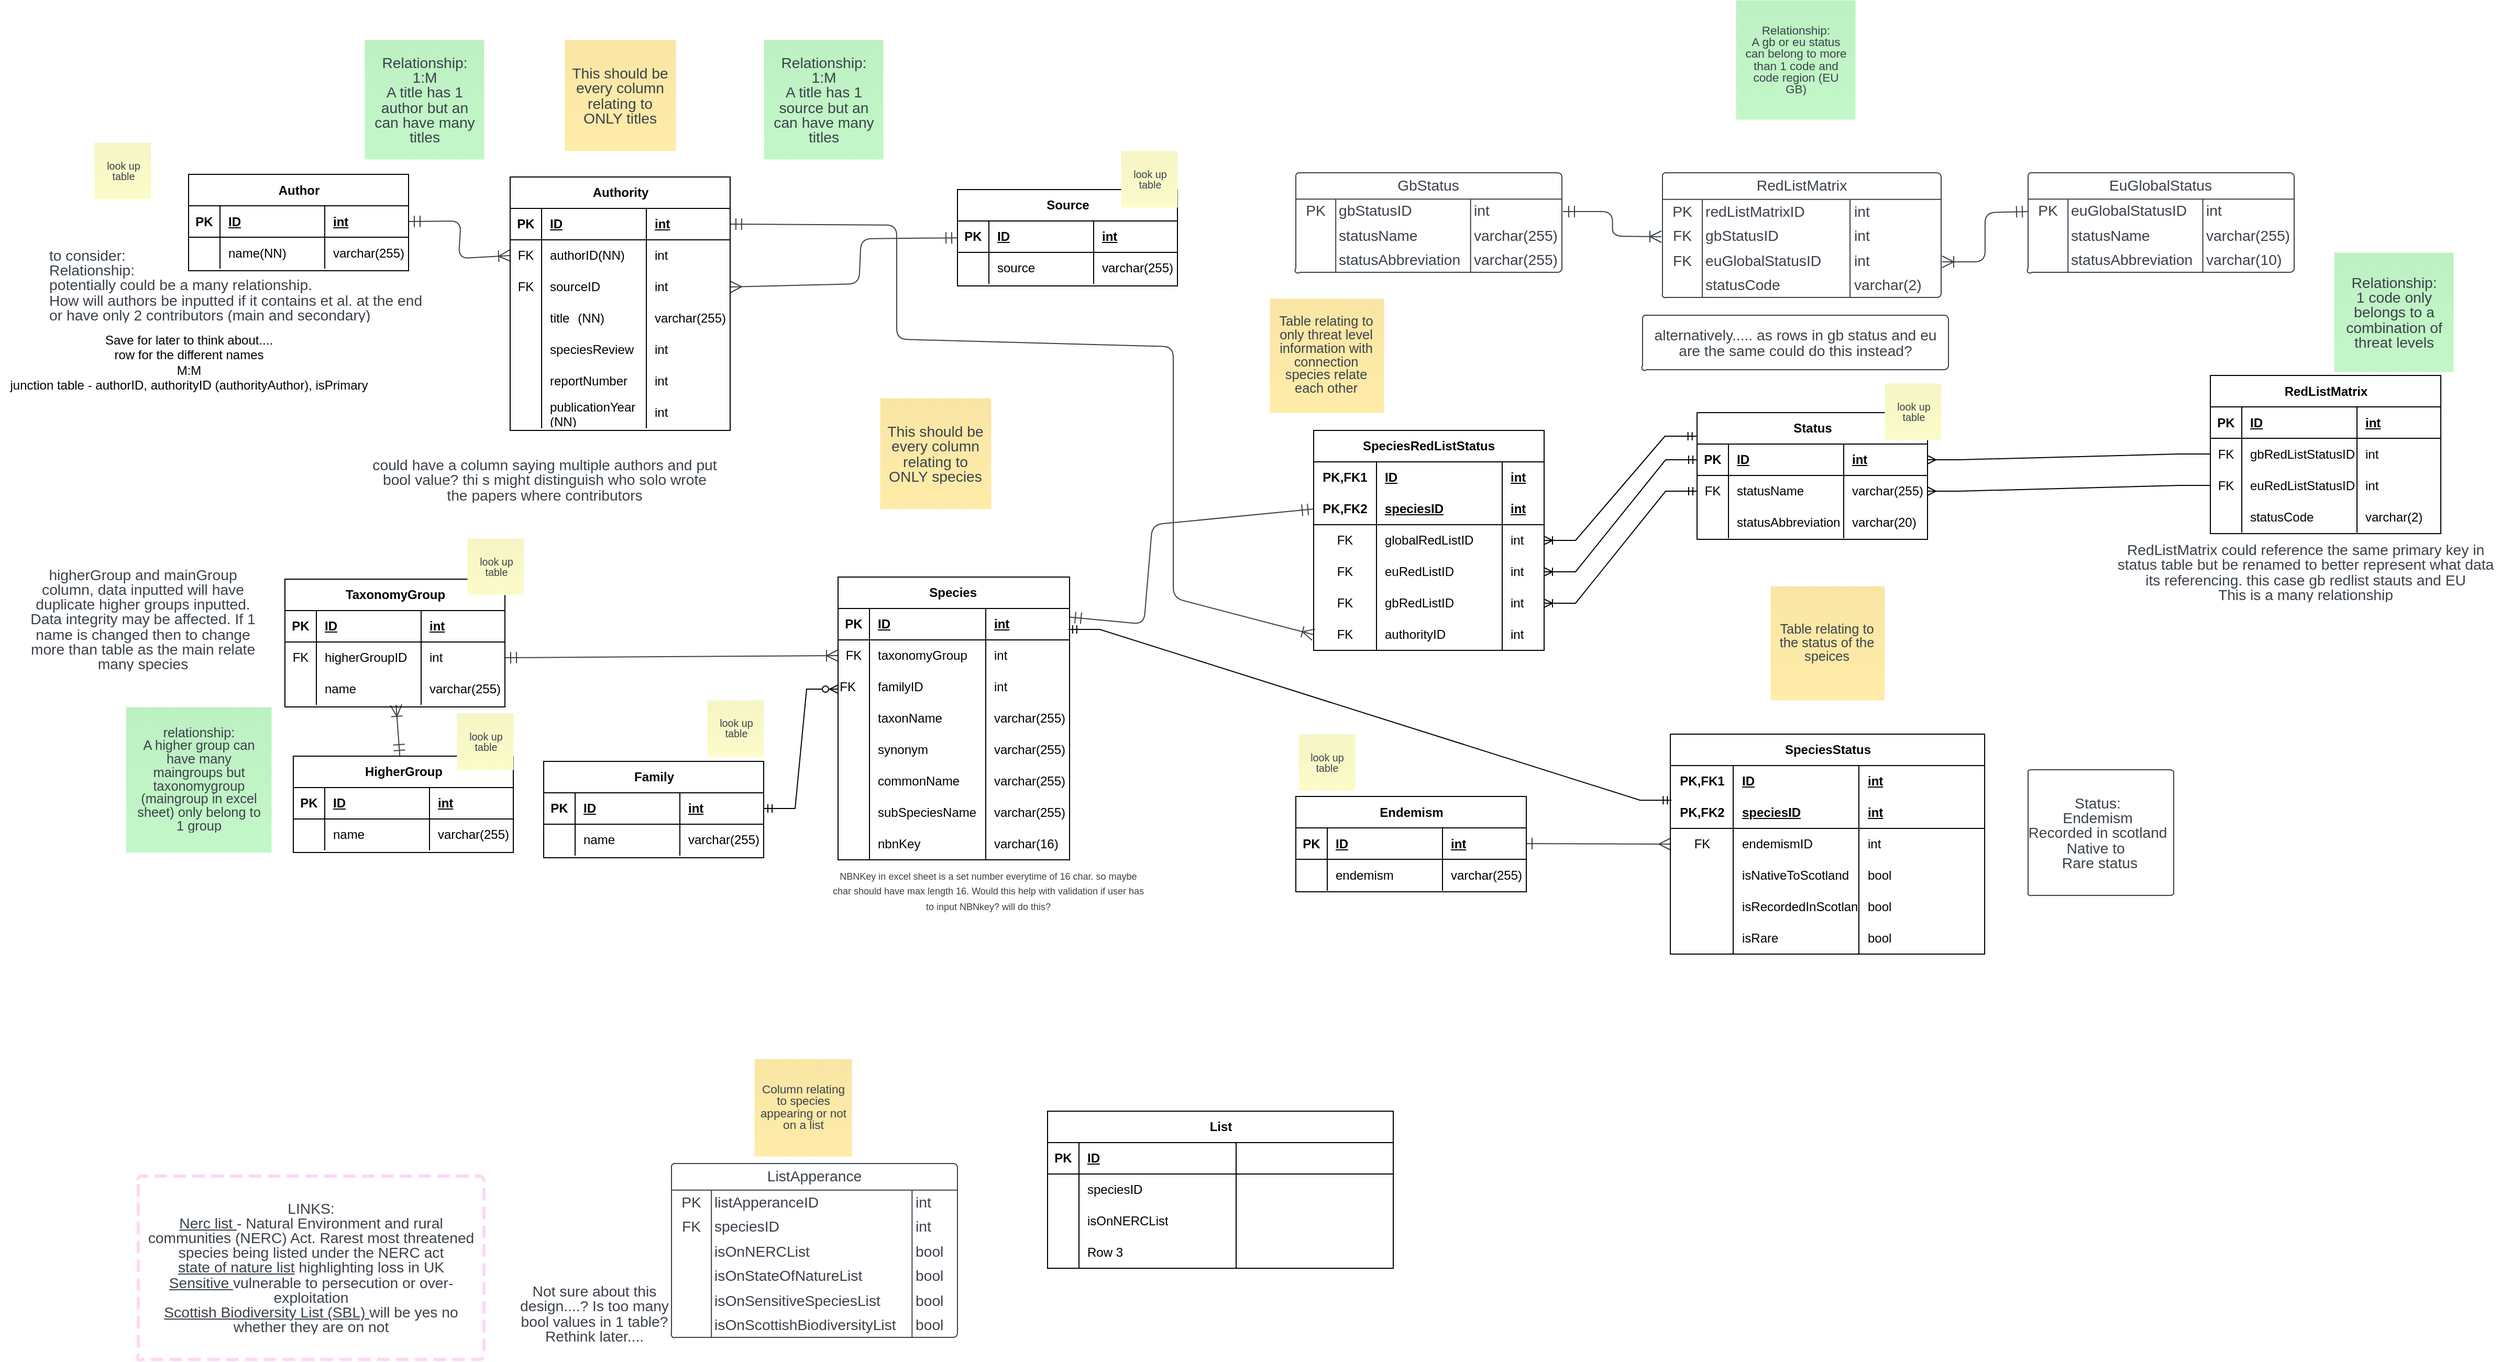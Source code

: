 <mxfile version="22.1.18" type="github">
  <diagram name="Page-1" id="xxfuR-ehQB-XQIQLsGS5">
    <mxGraphModel dx="2959" dy="910" grid="1" gridSize="10" guides="1" tooltips="1" connect="1" arrows="1" fold="1" page="1" pageScale="1" pageWidth="850" pageHeight="1100" math="0" shadow="0">
      <root>
        <mxCell id="0" />
        <mxCell id="1" parent="0" />
        <UserObject label="" tags="Background" id="kM-dnyQpBH9FWExTlrBT-28">
          <mxCell style="vsdxID=1;fillColor=none;gradientColor=none;fillOpacity=0;strokeOpacity=0;spacingTop=-3;spacingBottom=-3;spacingLeft=-3;spacingRight=-3;points=[[0,0.5,0],[1,0.5,0],[0.5,1,0],[0.5,0,0]];labelBackgroundColor=none;rounded=1;strokeColor=none;html=1;whiteSpace=wrap;" vertex="1" parent="1">
            <mxGeometry x="-240" y="669" width="230" height="120" as="geometry" />
          </mxCell>
        </UserObject>
        <mxCell id="kM-dnyQpBH9FWExTlrBT-29" style="vsdxID=2;fillColor=#ffffff;gradientColor=none;fillOpacity=0;strokeOpacity=0;shape=stencil(vVTRcoMgEPwaHmWAsxqf0/QH+gVMJMqUioO0sfn6Yo46YmoefYPb5ZY9XAkch1b2igg2eGc/1FXXviXwSoTQXauc9mFF4ETgeLFONc5+dTXuexmYgt0rqsYzfGILJt35Xd8U1hgFXr4ggCc/7fekOEYcoR/cAY3cN+SGVpNI5HKaI9vNdB4rM6Mok4ax/ZjJUQ+Zs156bbsEM9I1KgtK2cXIJoGGq1L9osyXdzO6W/ioDhTgH+kNI1WVOslpfkidsI3J7OBlrV0VVDx9lvLBDROJm8fpzBo72Fl/FH/aG274yo2gRfo2W9PZwcvzuITFPZeYWG0MxnqJr3McSvgPgNMv);spacingTop=-3;spacingBottom=-3;spacingLeft=-3;spacingRight=-3;points=[[0,0.5,0],[1,0.5,0],[0.5,1,0],[0.5,0,0]];labelBackgroundColor=none;rounded=1;html=1;whiteSpace=wrap;" vertex="1" parent="kM-dnyQpBH9FWExTlrBT-28">
          <mxGeometry width="228" height="101" as="geometry" />
        </mxCell>
        <mxCell id="kM-dnyQpBH9FWExTlrBT-30" value="&lt;div style=&quot;font-size: 1px&quot;&gt;&lt;p style=&quot;text-align:center;margin-left:0;margin-right:0;margin-top:0px;margin-bottom:0px;text-indent:0;vertical-align:middle;direction:ltr;&quot;&gt;&lt;font style=&quot;font-size:14.11px;font-family:Arial;color:#3a414a;direction:ltr;letter-spacing:0px;line-height:100%;opacity:1&quot;&gt;higherGroup and mainGroup column, data inputted will have duplicate higher groups inputted. Data integrity may be affected. If 1 name is changed then to change more than table as the main relate many species &lt;/font&gt;&lt;/p&gt;&lt;/div&gt;" style="text;vsdxID=1;fillColor=none;gradientColor=none;fillOpacity=0;strokeOpacity=0;spacingTop=-3;spacingBottom=-3;spacingLeft=-3;spacingRight=-3;points=[[0,0.5,0],[1,0.5,0],[0.5,1,0],[0.5,0,0]];labelBackgroundColor=none;rounded=1;strokeColor=none;html=1;whiteSpace=wrap;verticalAlign=middle;align=center;overflow=width;;html=1;" vertex="1" parent="kM-dnyQpBH9FWExTlrBT-28">
          <mxGeometry x="3.17" y="2.58" width="226.83" height="117.42" as="geometry" />
        </mxCell>
        <UserObject label="" tags="Background" id="kM-dnyQpBH9FWExTlrBT-113">
          <mxCell style="vsdxID=53;edgeStyle=none;startArrow=ERmandOne;endArrow=ERoneToMany;startSize=9;endSize=9;strokeColor=#3a414a;spacingTop=-3;spacingBottom=-3;spacingLeft=-3;spacingRight=-3;verticalAlign=middle;html=1;labelBackgroundColor=none;rounded=1;" edge="1" parent="1" source="kM-dnyQpBH9FWExTlrBT-787" target="kM-dnyQpBH9FWExTlrBT-805">
            <mxGeometry relative="1" as="geometry">
              <mxPoint y="-1" as="offset" />
              <Array as="points" />
              <mxPoint x="127" y="859" as="sourcePoint" />
              <mxPoint x="127" y="796" as="targetPoint" />
            </mxGeometry>
          </mxCell>
        </UserObject>
        <UserObject label="" tags="Background" id="kM-dnyQpBH9FWExTlrBT-114">
          <mxCell style="vsdxID=54;edgeStyle=none;startArrow=ERmandOne;endArrow=ERoneToMany;startSize=9;endSize=9;strokeColor=#3a414a;spacingTop=-3;spacingBottom=-3;spacingLeft=-3;spacingRight=-3;verticalAlign=middle;html=1;labelBackgroundColor=none;rounded=1;exitX=1;exitY=0.5;exitDx=0;exitDy=0;entryX=0;entryY=0.5;entryDx=0;entryDy=0;" edge="1" parent="1" source="kM-dnyQpBH9FWExTlrBT-801" target="kM-dnyQpBH9FWExTlrBT-815">
            <mxGeometry relative="1" as="geometry">
              <mxPoint as="offset" />
              <Array as="points" />
              <mxPoint x="444" y="786" as="sourcePoint" />
              <mxPoint x="533" y="786" as="targetPoint" />
            </mxGeometry>
          </mxCell>
        </UserObject>
        <UserObject label="" tags="Background" id="kM-dnyQpBH9FWExTlrBT-115">
          <mxCell style="vsdxID=55;fillColor=none;gradientColor=none;strokeColor=none;strokeWidth=0;spacingTop=-3;spacingBottom=-3;spacingLeft=-3;spacingRight=-3;points=[[0,0.5,0],[1,0.5,0],[0.5,1,0],[0.5,0,0]];labelBackgroundColor=none;rounded=0;html=1;whiteSpace=wrap;" vertex="1" parent="1">
            <mxGeometry x="580" y="519" width="106" height="106" as="geometry" />
          </mxCell>
        </UserObject>
        <mxCell id="kM-dnyQpBH9FWExTlrBT-116" style="vsdxID=56;fillColor=#ffeca9;gradientColor=#f9e6a5;gradientDirection=north;shape=stencil(UzV2Ls5ILEhVNTIoLinKz04tz0wpyVA1dlE1MsrMy0gtyiwBslSNXVWNndPyi1LTi/JL81Ig/IJEkEoQKze/DGRCBUSfAUiHkUElMs8NojAnMw9JoaWlnqUF+YpBIua4NRiQrxjFGUAGwqdpmTk5kIBClkcPGaAQJFSNXQE=);strokeColor=none;strokeWidth=0;spacingTop=-3;spacingBottom=-3;spacingLeft=-3;spacingRight=-3;points=[[0,0.5,0],[1,0.5,0],[0.5,1,0],[0.5,0,0]];labelBackgroundColor=none;rounded=0;html=1;whiteSpace=wrap;" vertex="1" parent="kM-dnyQpBH9FWExTlrBT-115">
          <mxGeometry width="106" height="106" as="geometry" />
        </mxCell>
        <mxCell id="kM-dnyQpBH9FWExTlrBT-117" value="&lt;div style=&quot;font-size: 1px&quot;&gt;&lt;p style=&quot;text-align:center;margin-left:0;margin-right:0;margin-top:0px;margin-bottom:0px;text-indent:0;vertical-align:middle;direction:ltr;&quot;&gt;&lt;font style=&quot;font-size:14.11px;font-family:Arial;color:#3a414a;direction:ltr;letter-spacing:0px;line-height:100%;opacity:1&quot;&gt;This should be every column relating to ONLY species&lt;/font&gt;&lt;/p&gt;&lt;/div&gt;" style="text;vsdxID=55;fillColor=none;gradientColor=none;strokeColor=none;strokeWidth=0;spacingTop=-3;spacingBottom=-3;spacingLeft=-3;spacingRight=-3;points=[[0,0.5,0],[1,0.5,0],[0.5,1,0],[0.5,0,0]];labelBackgroundColor=none;rounded=0;html=1;whiteSpace=wrap;verticalAlign=middle;align=center;overflow=width;;html=1;" vertex="1" parent="kM-dnyQpBH9FWExTlrBT-115">
          <mxGeometry x="5.3" y="5.17" width="95.89" height="95.89" as="geometry" />
        </mxCell>
        <UserObject label="" tags="Background" id="kM-dnyQpBH9FWExTlrBT-118">
          <mxCell style="vsdxID=57;fillColor=none;gradientColor=none;strokeColor=none;strokeWidth=0;spacingTop=-3;spacingBottom=-3;spacingLeft=-3;spacingRight=-3;points=[[0,0.5,0],[1,0.5,0],[0.5,1,0],[0.5,0,0]];labelBackgroundColor=none;rounded=0;html=1;whiteSpace=wrap;" vertex="1" parent="1">
            <mxGeometry x="-140" y="814" width="139" height="139" as="geometry" />
          </mxCell>
        </UserObject>
        <mxCell id="kM-dnyQpBH9FWExTlrBT-119" style="vsdxID=58;fillColor=#c3f7c8;gradientColor=#bdf0c2;gradientDirection=north;shape=stencil(nZBRDoQgDERP03+WHsHFe5iISyOCQdT19kIaIxq//Jtp3zTpAFaTaUYNUkwx+F6v1EYD+AUpyRkdKCYFqACrzgf9C352LfuxyWRWg1/yhT/nRE5IsZWuZtCSK8CPeI0e/hF+jV7AJM4PO7KWCyr390bSiNtEtQM=);strokeColor=none;strokeWidth=0;spacingTop=-3;spacingBottom=-3;spacingLeft=-3;spacingRight=-3;points=[[0,0.5,0],[1,0.5,0],[0.5,1,0],[0.5,0,0]];labelBackgroundColor=none;rounded=0;html=1;whiteSpace=wrap;" vertex="1" parent="kM-dnyQpBH9FWExTlrBT-118">
          <mxGeometry width="139" height="139" as="geometry" />
        </mxCell>
        <mxCell id="kM-dnyQpBH9FWExTlrBT-120" value="&lt;div style=&quot;font-size: 1px&quot;&gt;&lt;p style=&quot;text-align:center;margin-left:0;margin-right:0;margin-top:0px;margin-bottom:0px;text-indent:0;vertical-align:middle;direction:ltr;&quot;&gt;&lt;font style=&quot;font-size:12.7px;font-family:Arial;color:#3a414a;direction:ltr;letter-spacing:0px;line-height:100%;opacity:1&quot;&gt;relationship: &lt;br/&gt;A higher group can have many maingroups but taxonomygroup (maingroup in excel sheet) only belong to 1 group&lt;/font&gt;&lt;/p&gt;&lt;/div&gt;" style="text;vsdxID=57;fillColor=none;gradientColor=none;strokeColor=none;strokeWidth=0;spacingTop=-3;spacingBottom=-3;spacingLeft=-3;spacingRight=-3;points=[[0,0.5,0],[1,0.5,0],[0.5,1,0],[0.5,0,0]];labelBackgroundColor=none;rounded=0;html=1;whiteSpace=wrap;verticalAlign=middle;align=center;overflow=width;;html=1;" vertex="1" parent="kM-dnyQpBH9FWExTlrBT-118">
          <mxGeometry x="6.98" y="6.29" width="125.73" height="125.73" as="geometry" />
        </mxCell>
        <UserObject label="" tags="Background" id="kM-dnyQpBH9FWExTlrBT-200">
          <mxCell style="vsdxID=108;fillColor=none;gradientColor=none;fillOpacity=0;strokeColor=none;strokeWidth=0;spacingTop=-3;spacingBottom=-3;spacingLeft=-3;spacingRight=-3;points=[[0,0.5,0],[1,0.5,0],[0.5,1,0],[0.5,0,0]];labelBackgroundColor=none;rounded=1;html=1;whiteSpace=wrap;" vertex="1" parent="1">
            <mxGeometry x="-216" y="370" width="370" height="80" as="geometry" />
          </mxCell>
        </UserObject>
        <mxCell id="kM-dnyQpBH9FWExTlrBT-201" style="vsdxID=109;fillColor=#ffffff;gradientColor=none;fillOpacity=0;shape=stencil(vVPbcoMgFPwaHmW4xCrPafID+QKmnihTKg7SxvTrizkmI8bm0Tc4u7Ds4SyR+77RHRDB+uDdJ1xMFRoi34kQpm3AmxBXRB6I3J+dh9q777bCfacjU7BbBSo8w0e2YNp/nMwvYI1RyYscATz55X5GxWHCEbriDolHJMZ7RoU7kZYFcv1E3lGusDJROGUyuW66fMj0YPrMu6CDcW2CWe1ryKJUdra6TqD+AtDNynz+OGvamQtVUlWsSK864ZS/pU5ympepE7bWlw2MLIXVix+J7X7ywXeJj+e+PAQ28LIch7v2f/MlUjfy8fbVWVWbfcqLjMTFLYmYUWMtBnmOL5MbS5h6efgD);strokeColor=none;strokeWidth=0;spacingTop=-3;spacingBottom=-3;spacingLeft=-3;spacingRight=-3;points=[[0,0.5,0],[1,0.5,0],[0.5,1,0],[0.5,0,0]];labelBackgroundColor=none;rounded=1;html=1;whiteSpace=wrap;" vertex="1" parent="kM-dnyQpBH9FWExTlrBT-200">
          <mxGeometry width="368" height="76" as="geometry" />
        </mxCell>
        <mxCell id="kM-dnyQpBH9FWExTlrBT-202" value="&lt;div style=&quot;font-size: 1px&quot;&gt;&lt;p style=&quot;text-align:left;margin-left:0;margin-right:0;margin-top:0px;margin-bottom:0px;text-indent:0;vertical-align:middle;direction:ltr;&quot;&gt;&lt;font style=&quot;font-size:14.11px;font-family:Arial;color:#3a414a;direction:ltr;letter-spacing:0px;line-height:100%;opacity:1&quot;&gt;to consider: &lt;br&gt;Relationship: &lt;br&gt;potentially could be a many relationship.&lt;br&gt;How will authors be inputted if it contains et al. at the end or have only 2 contributors (main and secondary)&lt;/font&gt;&lt;/p&gt;&lt;/div&gt;" style="text;vsdxID=108;fillColor=none;gradientColor=none;fillOpacity=0;strokeColor=none;strokeWidth=0;spacingTop=-3;spacingBottom=-3;spacingLeft=-3;spacingRight=-3;points=[[0,0.5,0],[1,0.5,0],[0.5,1,0],[0.5,0,0]];labelBackgroundColor=none;rounded=1;html=1;whiteSpace=wrap;verticalAlign=middle;align=left;overflow=width;;html=1;" vertex="1" parent="kM-dnyQpBH9FWExTlrBT-200">
          <mxGeometry x="3.17" y="2.98" width="366.83" height="77.02" as="geometry" />
        </mxCell>
        <UserObject label="" tags="Background" id="kM-dnyQpBH9FWExTlrBT-203">
          <mxCell style="vsdxID=110;edgeStyle=none;startArrow=ERmandOne;endArrow=ERoneToMany;startSize=9;endSize=9;strokeColor=#3a414a;spacingTop=-3;spacingBottom=-3;spacingLeft=-3;spacingRight=-3;verticalAlign=middle;html=1;labelBackgroundColor=none;rounded=1;entryX=0;entryY=0.5;entryDx=0;entryDy=0;exitX=1;exitY=0.5;exitDx=0;exitDy=0;" edge="1" parent="1" source="kM-dnyQpBH9FWExTlrBT-779" target="kM-dnyQpBH9FWExTlrBT-754">
            <mxGeometry relative="1" as="geometry">
              <mxPoint y="-1" as="offset" />
              <Array as="points">
                <mxPoint x="180" y="350" />
                <mxPoint x="177.79" y="385.85" />
              </Array>
              <mxPoint x="140" y="356" as="sourcePoint" />
              <mxPoint x="215" y="386" as="targetPoint" />
            </mxGeometry>
          </mxCell>
        </UserObject>
        <UserObject label="" tags="Background" id="kM-dnyQpBH9FWExTlrBT-204">
          <mxCell style="vsdxID=111;edgeStyle=none;startArrow=ERmandOne;endArrow=ERmany;startSize=9;endSize=9;strokeColor=#3a414a;spacingTop=-3;spacingBottom=-3;spacingLeft=-3;spacingRight=-3;verticalAlign=middle;html=1;labelBackgroundColor=none;rounded=1;entryX=1;entryY=0.5;entryDx=0;entryDy=0;" edge="1" parent="1" source="kM-dnyQpBH9FWExTlrBT-727" target="kM-dnyQpBH9FWExTlrBT-758">
            <mxGeometry relative="1" as="geometry">
              <mxPoint x="-1" as="offset" />
              <Array as="points">
                <mxPoint x="561.95" y="367" />
                <mxPoint x="560" y="410" />
              </Array>
              <mxPoint x="641" y="367" as="sourcePoint" />
              <mxPoint x="482" y="418" as="targetPoint" />
            </mxGeometry>
          </mxCell>
        </UserObject>
        <UserObject label="" tags="Background" id="kM-dnyQpBH9FWExTlrBT-205">
          <mxCell style="vsdxID=112;fillColor=none;gradientColor=none;strokeColor=none;strokeWidth=0;spacingTop=-3;spacingBottom=-3;spacingLeft=-3;spacingRight=-3;points=[[0,0.5,0],[1,0.5,0],[0.5,1,0],[0.5,0,0]];labelBackgroundColor=none;rounded=0;html=1;whiteSpace=wrap;" vertex="1" parent="1">
            <mxGeometry x="469" y="177" width="114" height="114" as="geometry" />
          </mxCell>
        </UserObject>
        <mxCell id="kM-dnyQpBH9FWExTlrBT-206" style="vsdxID=113;fillColor=#c3f7c8;gradientColor=#bdf0c2;gradientDirection=north;shape=stencil(nZBRDoQgDERP03+WHsHFe5iISyOCQdT19kIaIxq//Jtp3zTpAFaTaUYNUkwx+F6v1EYD+AUpyRkdKCYFqACrzgf9C352LfuxyWRWg1/yhT/nRE5IsZWuZtCSK8CPeI0e/hF+jV7AJM4PO7KWCyr390bSiNtEtQM=);strokeColor=none;strokeWidth=0;spacingTop=-3;spacingBottom=-3;spacingLeft=-3;spacingRight=-3;points=[[0,0.5,0],[1,0.5,0],[0.5,1,0],[0.5,0,0]];labelBackgroundColor=none;rounded=0;html=1;whiteSpace=wrap;" vertex="1" parent="kM-dnyQpBH9FWExTlrBT-205">
          <mxGeometry width="114" height="114" as="geometry" />
        </mxCell>
        <mxCell id="kM-dnyQpBH9FWExTlrBT-207" value="&lt;div style=&quot;font-size: 1px&quot;&gt;&lt;p style=&quot;text-align:center;margin-left:0;margin-right:0;margin-top:0px;margin-bottom:0px;text-indent:0;vertical-align:middle;direction:ltr;&quot;&gt;&lt;font style=&quot;font-size:14.11px;font-family:Arial;color:#3a414a;direction:ltr;letter-spacing:0px;line-height:100%;opacity:1&quot;&gt;Relationship: &lt;br/&gt;1:M&lt;br/&gt;A title has 1 source but an can have many titles&lt;/font&gt;&lt;/p&gt;&lt;/div&gt;" style="text;vsdxID=112;fillColor=none;gradientColor=none;strokeColor=none;strokeWidth=0;spacingTop=-3;spacingBottom=-3;spacingLeft=-3;spacingRight=-3;points=[[0,0.5,0],[1,0.5,0],[0.5,1,0],[0.5,0,0]];labelBackgroundColor=none;rounded=0;html=1;whiteSpace=wrap;verticalAlign=middle;align=center;overflow=width;;html=1;" vertex="1" parent="kM-dnyQpBH9FWExTlrBT-205">
          <mxGeometry x="5.71" y="5.42" width="102.87" height="102.87" as="geometry" />
        </mxCell>
        <UserObject label="" tags="Background" id="kM-dnyQpBH9FWExTlrBT-208">
          <mxCell style="vsdxID=114;fillColor=none;gradientColor=none;strokeColor=none;strokeWidth=0;spacingTop=-3;spacingBottom=-3;spacingLeft=-3;spacingRight=-3;points=[[0,0.5,0],[1,0.5,0],[0.5,1,0],[0.5,0,0]];labelBackgroundColor=none;rounded=0;html=1;whiteSpace=wrap;" vertex="1" parent="1">
            <mxGeometry x="88" y="177" width="114" height="114" as="geometry" />
          </mxCell>
        </UserObject>
        <mxCell id="kM-dnyQpBH9FWExTlrBT-209" style="vsdxID=115;fillColor=#c3f7c8;gradientColor=#bdf0c2;gradientDirection=north;shape=stencil(nZBRDoQgDERP03+WHsHFe5iISyOCQdT19kIaIxq//Jtp3zTpAFaTaUYNUkwx+F6v1EYD+AUpyRkdKCYFqACrzgf9C352LfuxyWRWg1/yhT/nRE5IsZWuZtCSK8CPeI0e/hF+jV7AJM4PO7KWCyr390bSiNtEtQM=);strokeColor=none;strokeWidth=0;spacingTop=-3;spacingBottom=-3;spacingLeft=-3;spacingRight=-3;points=[[0,0.5,0],[1,0.5,0],[0.5,1,0],[0.5,0,0]];labelBackgroundColor=none;rounded=0;html=1;whiteSpace=wrap;" vertex="1" parent="kM-dnyQpBH9FWExTlrBT-208">
          <mxGeometry width="114" height="114" as="geometry" />
        </mxCell>
        <mxCell id="kM-dnyQpBH9FWExTlrBT-210" value="&lt;div style=&quot;font-size: 1px&quot;&gt;&lt;p style=&quot;text-align:center;margin-left:0;margin-right:0;margin-top:0px;margin-bottom:0px;text-indent:0;vertical-align:middle;direction:ltr;&quot;&gt;&lt;font style=&quot;font-size:14.11px;font-family:Arial;color:#3a414a;direction:ltr;letter-spacing:0px;line-height:100%;opacity:1&quot;&gt;Relationship: &lt;br/&gt;1:M&lt;br/&gt;A title has 1 author but an can have many titles&lt;/font&gt;&lt;/p&gt;&lt;/div&gt;" style="text;vsdxID=114;fillColor=none;gradientColor=none;strokeColor=none;strokeWidth=0;spacingTop=-3;spacingBottom=-3;spacingLeft=-3;spacingRight=-3;points=[[0,0.5,0],[1,0.5,0],[0.5,1,0],[0.5,0,0]];labelBackgroundColor=none;rounded=0;html=1;whiteSpace=wrap;verticalAlign=middle;align=center;overflow=width;;html=1;" vertex="1" parent="kM-dnyQpBH9FWExTlrBT-208">
          <mxGeometry x="5.71" y="5.42" width="102.87" height="102.87" as="geometry" />
        </mxCell>
        <UserObject label="" tags="Background" id="kM-dnyQpBH9FWExTlrBT-211">
          <mxCell style="vsdxID=116;fillColor=none;gradientColor=none;strokeColor=none;strokeWidth=0;spacingTop=-3;spacingBottom=-3;spacingLeft=-3;spacingRight=-3;points=[[0,0.5,0],[1,0.5,0],[0.5,1,0],[0.5,0,0]];labelBackgroundColor=none;rounded=1;html=1;whiteSpace=wrap;" vertex="1" parent="1">
            <mxGeometry x="583" y="965" width="300" height="103" as="geometry" />
          </mxCell>
        </UserObject>
        <mxCell id="kM-dnyQpBH9FWExTlrBT-212" style="vsdxID=117;fillColor=#FFFFFF;gradientColor=none;shape=stencil(vZNNkoIwEIVPkyWp/ACSteNcYE6QkhZSwxAqZEb09AYbR6LoTlmlux/98nWliVz3te6ACNZ7Z79hb0pfE/lBhDBtDc74cCJyQ+R6Zx1Uzv62JcadDkrBzhko8R8+qgXTbvtljoA5SQum5l+OIuzyY/9G9wG1DEsHjFD4icLQc3SbhJwWKHWTNqNMYmZSCMrTqNvUe0j0YPrEWa+9sW1Ua7SrIAlOya7RVVTq9wDdLM3nd2tMO4NQK1rkC9aLINdrXkmUikg4WxrLG0BujVX6lCOPOXLKsojjfi7/Bq9nuXsOF+8HzytbxTQpTSOYxcm8gePJhoTDeScvwe3ChhQuu9ycAA==);strokeColor=#3a414a;strokeWidth=0;spacingTop=-3;spacingBottom=-3;spacingLeft=-3;spacingRight=-3;points=[[0,0.5,0],[1,0.5,0],[0.5,1,0],[0.5,0,0]];labelBackgroundColor=none;rounded=1;html=1;whiteSpace=wrap;" vertex="1" parent="kM-dnyQpBH9FWExTlrBT-211">
          <mxGeometry width="180.0" height="68" as="geometry" />
        </mxCell>
        <mxCell id="kM-dnyQpBH9FWExTlrBT-213" value="&lt;div style=&quot;&quot;&gt;&lt;p style=&quot;text-align: center; margin: 0px; text-indent: 0px; vertical-align: middle; direction: ltr;&quot;&gt;&lt;font style=&quot;font-family: Arial; color: rgb(58, 65, 74); direction: ltr; letter-spacing: 0px; line-height: 100%; opacity: 1; font-size: 9px;&quot;&gt;NBNKey in excel sheet is a set number everytime of 16 char. so maybe char should have max length 16. Would this help with validation if user has to input NBNkey? will do this? &lt;/font&gt;&lt;/p&gt;&lt;/div&gt;" style="text;vsdxID=116;fillColor=none;gradientColor=none;strokeColor=none;strokeWidth=0;spacingTop=-3;spacingBottom=-3;spacingLeft=-3;spacingRight=-3;points=[[0,0.5,0],[1,0.5,0],[0.5,1,0],[0.5,0,0]];labelBackgroundColor=none;rounded=1;html=1;whiteSpace=wrap;verticalAlign=middle;align=center;overflow=width;;html=1;" vertex="1" parent="kM-dnyQpBH9FWExTlrBT-211">
          <mxGeometry x="-50" y="-10.0" width="300.81" height="68.54" as="geometry" />
        </mxCell>
        <UserObject label="" tags="Background" id="kM-dnyQpBH9FWExTlrBT-214">
          <mxCell style="vsdxID=118;fillColor=none;gradientColor=none;strokeColor=none;strokeWidth=0;spacingTop=-3;spacingBottom=-3;spacingLeft=-3;spacingRight=-3;points=[[0,0.5,0],[1,0.5,0],[0.5,1,0],[0.5,0,0]];labelBackgroundColor=none;rounded=0;html=1;whiteSpace=wrap;" vertex="1" parent="1">
            <mxGeometry x="279" y="177" width="106" height="106" as="geometry" />
          </mxCell>
        </UserObject>
        <mxCell id="kM-dnyQpBH9FWExTlrBT-215" style="vsdxID=119;fillColor=#ffeca9;gradientColor=#f9e6a5;gradientDirection=north;shape=stencil(UzV2Ls5ILEhVNTIoLinKz04tz0wpyVA1dlE1MsrMy0gtyiwBslSNXVWNndPyi1LTi/JL81Ig/IJEkEoQKze/DGRCBUSfAUiHkUElMs8NojAnMw9JoaWlnqUF+YpBIua4NRiQrxjFGUAGwqdpmTk5kIBClkcPGaAQJFSNXQE=);strokeColor=none;strokeWidth=0;spacingTop=-3;spacingBottom=-3;spacingLeft=-3;spacingRight=-3;points=[[0,0.5,0],[1,0.5,0],[0.5,1,0],[0.5,0,0]];labelBackgroundColor=none;rounded=0;html=1;whiteSpace=wrap;" vertex="1" parent="kM-dnyQpBH9FWExTlrBT-214">
          <mxGeometry width="106" height="106" as="geometry" />
        </mxCell>
        <mxCell id="kM-dnyQpBH9FWExTlrBT-216" value="&lt;div style=&quot;font-size: 1px&quot;&gt;&lt;p style=&quot;text-align:center;margin-left:0;margin-right:0;margin-top:0px;margin-bottom:0px;text-indent:0;vertical-align:middle;direction:ltr;&quot;&gt;&lt;font style=&quot;font-size:14.11px;font-family:Arial;color:#3a414a;direction:ltr;letter-spacing:0px;line-height:100%;opacity:1&quot;&gt;This should be every column relating to ONLY titles&lt;/font&gt;&lt;/p&gt;&lt;/div&gt;" style="text;vsdxID=118;fillColor=none;gradientColor=none;strokeColor=none;strokeWidth=0;spacingTop=-3;spacingBottom=-3;spacingLeft=-3;spacingRight=-3;points=[[0,0.5,0],[1,0.5,0],[0.5,1,0],[0.5,0,0]];labelBackgroundColor=none;rounded=0;html=1;whiteSpace=wrap;verticalAlign=middle;align=center;overflow=width;;html=1;" vertex="1" parent="kM-dnyQpBH9FWExTlrBT-214">
          <mxGeometry x="5.3" y="5.17" width="95.89" height="95.89" as="geometry" />
        </mxCell>
        <UserObject label="" tags="Background" id="kM-dnyQpBH9FWExTlrBT-217">
          <mxCell style="vsdxID=120;fillColor=none;gradientColor=none;strokeColor=none;spacingTop=-3;spacingBottom=-3;spacingLeft=-3;spacingRight=-3;points=[[0,0.5,0],[1,0.5,0],[0.5,1,0],[0.5,0,0],[0.37,0.85,0]];labelBackgroundColor=none;rounded=1;html=1;whiteSpace=wrap;" vertex="1" parent="1">
            <mxGeometry x="977" y="304" width="254" height="95" as="geometry" />
          </mxCell>
        </UserObject>
        <mxCell id="kM-dnyQpBH9FWExTlrBT-218" style="vsdxID=121;fillColor=#FFFFFF;gradientColor=none;shape=stencil(vZTRcoMgEEW/hkcZZKsJz2n6A/kCphJlSsVB2ph+fdG1DtiYR33Cu5e9HMaVwKlvZKcIZ7139kPddOUbAq+Ec902ymkfVgTOBE5X61Tt7Fdb4Xsng5OzSVEV7slHN2fSvV/0j0IN6JGJ+CnRhF0+7feYPqCXYen+t1McJuENvaHtGDh7c8rnTm7xA6CyWIqk4dx+yOSg+8xZL722bVIz0tUqC0nZ1cg6KfU3pbpIzuOzGd1GHOL4MHmDozikHC80L1IOtnExO6Css0VJGTylgTUNS2n+Xc4SsQPNRvRDFkaFSFk4LdMvbOtudkB5PithMQ0ojq42Jq6sRzlI+BuA8y8=);strokeColor=#3a414a;spacingTop=-3;spacingBottom=-3;spacingLeft=-3;spacingRight=-3;points=[[0,0.5,0],[1,0.5,0],[0.5,1,0],[0.5,0,0]];labelBackgroundColor=none;rounded=1;html=1;whiteSpace=wrap;" vertex="1" parent="kM-dnyQpBH9FWExTlrBT-217">
          <mxGeometry width="254" height="95" as="geometry" />
        </mxCell>
        <mxCell id="kM-dnyQpBH9FWExTlrBT-219" style="vsdxID=122;fillColor=#FFFFFF;gradientColor=none;shape=stencil(vZNBkoMgEEVPw1IK6FHDOslcICegRqLUGLGQmZg5fdC2LHFilu7o/h++r8smcOwq1WoiWOed/dZ3U/iKwIkIYZpKO+PDicCZwPFqnS6d/WkKrFsVnIKNHV3gHT64BVPu62L+NPYYBZ6nKODNm/0dEvtJR+mBFVCZj41P9IanhpDJy6nI0O5mPwB2ZksaPTg93yeqN13irFfe2CbSauVKnYSk5FqrMpK6u9btos2X31abZsEhDy+TNzjSPOb4oDyNOdjGYHZAWWfLjDJ4SwNrGhbT/BvOHLEDzUb0SxZGpYxZBM3iP2xrNjugvN+VcBiXcixwn5faeoFDC5cfzk8=);strokeColor=#3a414a;spacingTop=-3;spacingBottom=-3;spacingLeft=-3;spacingRight=-3;points=[[0,0.5,0],[1,0.5,0],[0.5,1,0],[0.5,0,0]];labelBackgroundColor=none;rounded=1;html=1;whiteSpace=wrap;" vertex="1" parent="kM-dnyQpBH9FWExTlrBT-217">
          <mxGeometry width="254" height="95" as="geometry" />
        </mxCell>
        <mxCell id="kM-dnyQpBH9FWExTlrBT-220" style="vsdxID=123;fillColor=#FFFFFF;gradientColor=none;shape=stencil(hZBLDsIwDERP422V2HzEupQLcIKIGBIBSZUGWjg9acyiYsPOM/Msf4DawZmeAdWQU7zy6G12QHtA9MFx8rlUQB1Qe46JLyk+ghXdm0Kiqg5b6dEzjcqk09G/WTzVkN6uJZDOe3zOE6dvLtFLFG6a1a46B4FvPixgrf7gpaiLVSE3LbPfI4olD6DuAw==);strokeColor=#3a414a;spacingTop=-3;spacingBottom=-3;spacingLeft=-3;spacingRight=-3;points=[[0,0.5,0],[1,0.5,0],[0.5,1,0],[0.5,0,0]];labelBackgroundColor=none;rounded=1;html=1;whiteSpace=wrap;" vertex="1" parent="kM-dnyQpBH9FWExTlrBT-217">
          <mxGeometry width="254" height="95" as="geometry" />
        </mxCell>
        <mxCell id="kM-dnyQpBH9FWExTlrBT-221" style="vsdxID=124;fillColor=#FFFFFF;gradientColor=none;shape=stencil(dY/NDsIgEISfZq/NsvgTz7W+QJ+AyCpEhYbi79NL2R4aE287M98EBnQ7OjMwEI45xQs/vc0O9B6IfHCcfC4X6A50e4qJzynegxU9mEISVoetdNREE5p07P2HxcNGq+1aAmne4mN68TV35uwtkjbNaledg9BXH/7TCnHJlqN+qwpZtMx+JxRL5uvuCw==);strokeColor=#3a414a;spacingTop=-3;spacingBottom=-3;spacingLeft=-3;spacingRight=-3;points=[[0,0.5,0],[1,0.5,0],[0.5,1,0],[0.5,0,0]];labelBackgroundColor=none;rounded=1;html=1;whiteSpace=wrap;" vertex="1" parent="kM-dnyQpBH9FWExTlrBT-217">
          <mxGeometry width="254" height="95" as="geometry" />
        </mxCell>
        <mxCell id="kM-dnyQpBH9FWExTlrBT-222" style="vsdxID=125;fillColor=#FFFFFF;gradientColor=none;shape=stencil(fZBNEsIgDIVPky0TiEVd13oBT8AICqNCh+Lv6aVk03HhLvnee5MfoH7yZnSgcCo5Xdwz2OKBdqBUiN7lUGoFNAD1p5TdOad7tNyPpjoVNuIsZ+TsVmjy8RA+jhkKkuuOBU7e0mOe+GJdd0JvWH4zUVqsto3sOXAN8W9AIi7ttWjLtYbvWmq/h1TET6DhCw==);strokeColor=#3a414a;spacingTop=-3;spacingBottom=-3;spacingLeft=-3;spacingRight=-3;points=[[0,0.5,0],[1,0.5,0],[0.5,1,0],[0.5,0,0]];labelBackgroundColor=none;rounded=1;html=1;whiteSpace=wrap;" vertex="1" parent="kM-dnyQpBH9FWExTlrBT-217">
          <mxGeometry width="254" height="95" as="geometry" />
        </mxCell>
        <mxCell id="kM-dnyQpBH9FWExTlrBT-223" style="vsdxID=126;fillColor=none;gradientColor=none;strokeColor=none;spacingTop=-3;spacingBottom=-3;spacingLeft=-3;spacingRight=-3;points=[[0,0.5,0],[1,0.5,0],[0.5,1,0],[0.5,0,0]];labelBackgroundColor=none;rounded=1;html=1;whiteSpace=wrap;" vertex="1" parent="kM-dnyQpBH9FWExTlrBT-217">
          <mxGeometry width="254" height="95" as="geometry" />
        </mxCell>
        <mxCell id="kM-dnyQpBH9FWExTlrBT-224" value="&lt;div style=&quot;font-size: 1px&quot;&gt;&lt;p style=&quot;text-align:center;margin-left:0;margin-right:0;margin-top:0px;margin-bottom:0px;text-indent:0;vertical-align:middle;direction:ltr;&quot;&gt;&lt;font style=&quot;font-size:14.11px;font-family:Arial;color:#3a414a;direction:ltr;letter-spacing:0px;line-height:100%;opacity:1&quot;&gt;GbStatus&lt;/font&gt;&lt;/p&gt;&lt;/div&gt;" style="text;vsdxID=126;fillColor=none;gradientColor=none;strokeColor=none;spacingTop=-3;spacingBottom=-3;spacingLeft=-3;spacingRight=-3;points=[[0,0.5,0],[1,0.5,0],[0.5,1,0],[0.5,0,0]];labelBackgroundColor=none;rounded=1;html=1;whiteSpace=wrap;verticalAlign=middle;align=center;overflow=width;;html=1;" vertex="1" parent="kM-dnyQpBH9FWExTlrBT-223">
          <mxGeometry x="6.35" y="-0.89" width="241.3" height="25.4" as="geometry" />
        </mxCell>
        <mxCell id="kM-dnyQpBH9FWExTlrBT-225" style="vsdxID=127;fillColor=none;gradientColor=none;strokeColor=none;spacingTop=-3;spacingBottom=-3;spacingLeft=-3;spacingRight=-3;points=[[0,0.5,0],[1,0.5,0],[0.5,1,0],[0.5,0,0]];labelBackgroundColor=none;rounded=1;html=1;whiteSpace=wrap;" vertex="1" parent="kM-dnyQpBH9FWExTlrBT-217">
          <mxGeometry width="254" height="95" as="geometry" />
        </mxCell>
        <mxCell id="kM-dnyQpBH9FWExTlrBT-226" value="&lt;div style=&quot;font-size: 1px&quot;&gt;&lt;p style=&quot;text-align:center;margin-left:0;margin-right:0;margin-top:0px;margin-bottom:0px;text-indent:0;vertical-align:middle;direction:ltr;&quot;&gt;&lt;font style=&quot;font-size:14.11px;font-family:Arial;color:#3a414a;direction:ltr;letter-spacing:0px;line-height:100%;opacity:1&quot;&gt;PK&lt;/font&gt;&lt;/p&gt;&lt;/div&gt;" style="text;vsdxID=127;fillColor=none;gradientColor=none;strokeColor=none;spacingTop=-3;spacingBottom=-3;spacingLeft=-3;spacingRight=-3;points=[[0,0.5,0],[1,0.5,0],[0.5,1,0],[0.5,0,0]];labelBackgroundColor=none;rounded=1;html=1;whiteSpace=wrap;verticalAlign=middle;align=center;overflow=width;;html=1;" vertex="1" parent="kM-dnyQpBH9FWExTlrBT-225">
          <mxGeometry x="3.17" y="26.11" width="31.75" height="20.32" as="geometry" />
        </mxCell>
        <mxCell id="kM-dnyQpBH9FWExTlrBT-227" style="vsdxID=128;fillColor=none;gradientColor=none;strokeColor=none;spacingTop=-3;spacingBottom=-3;spacingLeft=-3;spacingRight=-3;points=[[0,0.5,0],[1,0.5,0],[0.5,1,0],[0.5,0,0]];labelBackgroundColor=none;rounded=1;html=1;whiteSpace=wrap;" vertex="1" parent="kM-dnyQpBH9FWExTlrBT-217">
          <mxGeometry width="254" height="95" as="geometry" />
        </mxCell>
        <mxCell id="kM-dnyQpBH9FWExTlrBT-228" value="&lt;div style=&quot;font-size: 1px&quot;&gt;&lt;p style=&quot;text-align:left;margin-left:0;margin-right:0;margin-top:0px;margin-bottom:0px;text-indent:0;vertical-align:middle;direction:ltr;&quot;&gt;&lt;font style=&quot;font-size:14.11px;font-family:Arial;color:#3a414a;direction:ltr;letter-spacing:0px;line-height:100%;opacity:1&quot;&gt;gbStatusID&lt;/font&gt;&lt;/p&gt;&lt;/div&gt;" style="text;vsdxID=128;fillColor=none;gradientColor=none;strokeColor=none;spacingTop=-3;spacingBottom=-3;spacingLeft=-3;spacingRight=-3;points=[[0,0.5,0],[1,0.5,0],[0.5,1,0],[0.5,0,0]];labelBackgroundColor=none;rounded=1;html=1;whiteSpace=wrap;verticalAlign=middle;align=left;overflow=width;;html=1;" vertex="1" parent="kM-dnyQpBH9FWExTlrBT-227">
          <mxGeometry x="41.28" y="26.11" width="122.56" height="20.32" as="geometry" />
        </mxCell>
        <mxCell id="kM-dnyQpBH9FWExTlrBT-229" style="vsdxID=129;fillColor=none;gradientColor=none;strokeColor=none;spacingTop=-3;spacingBottom=-3;spacingLeft=-3;spacingRight=-3;points=[[0,0.5,0],[1,0.5,0],[0.5,1,0],[0.5,0,0]];labelBackgroundColor=none;rounded=1;html=1;whiteSpace=wrap;" vertex="1" parent="kM-dnyQpBH9FWExTlrBT-217">
          <mxGeometry width="254" height="95" as="geometry" />
        </mxCell>
        <mxCell id="kM-dnyQpBH9FWExTlrBT-230" value="&lt;div style=&quot;font-size: 1px&quot;&gt;&lt;p style=&quot;text-align:left;margin-left:0;margin-right:0;margin-top:0px;margin-bottom:0px;text-indent:0;vertical-align:middle;direction:ltr;&quot;&gt;&lt;font style=&quot;font-size:14.11px;font-family:Arial;color:#3a414a;direction:ltr;letter-spacing:0px;line-height:100%;opacity:1&quot;&gt;int&lt;/font&gt;&lt;/p&gt;&lt;/div&gt;" style="text;vsdxID=129;fillColor=none;gradientColor=none;strokeColor=none;spacingTop=-3;spacingBottom=-3;spacingLeft=-3;spacingRight=-3;points=[[0,0.5,0],[1,0.5,0],[0.5,1,0],[0.5,0,0]];labelBackgroundColor=none;rounded=1;html=1;whiteSpace=wrap;verticalAlign=middle;align=left;overflow=width;;html=1;" vertex="1" parent="kM-dnyQpBH9FWExTlrBT-229">
          <mxGeometry x="169.97" y="26.11" width="81.28" height="20.32" as="geometry" />
        </mxCell>
        <mxCell id="kM-dnyQpBH9FWExTlrBT-231" style="vsdxID=130;fillColor=none;gradientColor=none;strokeColor=none;spacingTop=-3;spacingBottom=-3;spacingLeft=-3;spacingRight=-3;points=[[0,0.5,0],[1,0.5,0],[0.5,1,0],[0.5,0,0]];labelBackgroundColor=none;rounded=1;html=1;whiteSpace=wrap;" vertex="1" parent="kM-dnyQpBH9FWExTlrBT-217">
          <mxGeometry width="254" height="95" as="geometry" />
        </mxCell>
        <mxCell id="kM-dnyQpBH9FWExTlrBT-232" value="&lt;div style=&quot;font-size: 1px&quot;&gt;&lt;p style=&quot;text-align:left;margin-left:0;margin-right:0;margin-top:0px;margin-bottom:0px;text-indent:0;vertical-align:middle;direction:ltr;&quot;&gt;&lt;font style=&quot;font-size:14.11px;font-family:Arial;color:#3a414a;direction:ltr;letter-spacing:0px;line-height:100%;opacity:1&quot;&gt;statusName&lt;/font&gt;&lt;/p&gt;&lt;/div&gt;" style="text;vsdxID=130;fillColor=none;gradientColor=none;strokeColor=none;spacingTop=-3;spacingBottom=-3;spacingLeft=-3;spacingRight=-3;points=[[0,0.5,0],[1,0.5,0],[0.5,1,0],[0.5,0,0]];labelBackgroundColor=none;rounded=1;html=1;whiteSpace=wrap;verticalAlign=middle;align=left;overflow=width;;html=1;" vertex="1" parent="kM-dnyQpBH9FWExTlrBT-231">
          <mxGeometry x="41.28" y="49.59" width="122.56" height="20.32" as="geometry" />
        </mxCell>
        <mxCell id="kM-dnyQpBH9FWExTlrBT-233" style="vsdxID=131;fillColor=none;gradientColor=none;strokeColor=none;spacingTop=-3;spacingBottom=-3;spacingLeft=-3;spacingRight=-3;points=[[0,0.5,0],[1,0.5,0],[0.5,1,0],[0.5,0,0]];labelBackgroundColor=none;rounded=1;html=1;whiteSpace=wrap;" vertex="1" parent="kM-dnyQpBH9FWExTlrBT-217">
          <mxGeometry width="254" height="95" as="geometry" />
        </mxCell>
        <mxCell id="kM-dnyQpBH9FWExTlrBT-234" value="&lt;div style=&quot;font-size: 1px&quot;&gt;&lt;p style=&quot;text-align:left;margin-left:0;margin-right:0;margin-top:0px;margin-bottom:0px;text-indent:0;vertical-align:middle;direction:ltr;&quot;&gt;&lt;font style=&quot;font-size:14.11px;font-family:Arial;color:#3a414a;direction:ltr;letter-spacing:0px;line-height:100%;opacity:1&quot;&gt;varchar(255)&lt;/font&gt;&lt;/p&gt;&lt;/div&gt;" style="text;vsdxID=131;fillColor=none;gradientColor=none;strokeColor=none;spacingTop=-3;spacingBottom=-3;spacingLeft=-3;spacingRight=-3;points=[[0,0.5,0],[1,0.5,0],[0.5,1,0],[0.5,0,0]];labelBackgroundColor=none;rounded=1;html=1;whiteSpace=wrap;verticalAlign=middle;align=left;overflow=width;;html=1;" vertex="1" parent="kM-dnyQpBH9FWExTlrBT-233">
          <mxGeometry x="169.97" y="49.59" width="81.28" height="20.32" as="geometry" />
        </mxCell>
        <mxCell id="kM-dnyQpBH9FWExTlrBT-235" style="vsdxID=132;fillColor=none;gradientColor=none;strokeColor=none;spacingTop=-3;spacingBottom=-3;spacingLeft=-3;spacingRight=-3;points=[[0,0.5,0],[1,0.5,0],[0.5,1,0],[0.5,0,0]];labelBackgroundColor=none;rounded=1;html=1;whiteSpace=wrap;" vertex="1" parent="kM-dnyQpBH9FWExTlrBT-217">
          <mxGeometry width="254" height="95" as="geometry" />
        </mxCell>
        <mxCell id="kM-dnyQpBH9FWExTlrBT-236" value="&lt;div style=&quot;font-size: 1px&quot;&gt;&lt;p style=&quot;text-align:left;margin-left:0;margin-right:0;margin-top:0px;margin-bottom:0px;text-indent:0;vertical-align:middle;direction:ltr;&quot;&gt;&lt;font style=&quot;font-size:14.11px;font-family:Arial;color:#3a414a;direction:ltr;letter-spacing:0px;line-height:100%;opacity:1&quot;&gt;statusAbbreviation&lt;/font&gt;&lt;/p&gt;&lt;/div&gt;" style="text;vsdxID=132;fillColor=none;gradientColor=none;strokeColor=none;spacingTop=-3;spacingBottom=-3;spacingLeft=-3;spacingRight=-3;points=[[0,0.5,0],[1,0.5,0],[0.5,1,0],[0.5,0,0]];labelBackgroundColor=none;rounded=1;html=1;whiteSpace=wrap;verticalAlign=middle;align=left;overflow=width;;html=1;" vertex="1" parent="kM-dnyQpBH9FWExTlrBT-235">
          <mxGeometry x="41.28" y="73.1" width="122.56" height="20.32" as="geometry" />
        </mxCell>
        <mxCell id="kM-dnyQpBH9FWExTlrBT-237" style="vsdxID=133;fillColor=none;gradientColor=none;strokeColor=none;spacingTop=-3;spacingBottom=-3;spacingLeft=-3;spacingRight=-3;points=[[0,0.5,0],[1,0.5,0],[0.5,1,0],[0.5,0,0]];labelBackgroundColor=none;rounded=1;html=1;whiteSpace=wrap;" vertex="1" parent="kM-dnyQpBH9FWExTlrBT-217">
          <mxGeometry width="254" height="95" as="geometry" />
        </mxCell>
        <mxCell id="kM-dnyQpBH9FWExTlrBT-238" value="&lt;div style=&quot;font-size: 1px&quot;&gt;&lt;p style=&quot;text-align:left;margin-left:0;margin-right:0;margin-top:0px;margin-bottom:0px;text-indent:0;vertical-align:middle;direction:ltr;&quot;&gt;&lt;font style=&quot;font-size:14.11px;font-family:Arial;color:#3a414a;direction:ltr;letter-spacing:0px;line-height:100%;opacity:1&quot;&gt;varchar(255)&lt;/font&gt;&lt;/p&gt;&lt;/div&gt;" style="text;vsdxID=133;fillColor=none;gradientColor=none;strokeColor=none;spacingTop=-3;spacingBottom=-3;spacingLeft=-3;spacingRight=-3;points=[[0,0.5,0],[1,0.5,0],[0.5,1,0],[0.5,0,0]];labelBackgroundColor=none;rounded=1;html=1;whiteSpace=wrap;verticalAlign=middle;align=left;overflow=width;;html=1;" vertex="1" parent="kM-dnyQpBH9FWExTlrBT-237">
          <mxGeometry x="169.97" y="73.1" width="81.28" height="20.32" as="geometry" />
        </mxCell>
        <UserObject label="" tags="Background" id="kM-dnyQpBH9FWExTlrBT-239">
          <mxCell style="vsdxID=134;fillColor=none;gradientColor=none;strokeColor=none;spacingTop=-3;spacingBottom=-3;spacingLeft=-3;spacingRight=-3;points=[[0,0.5,0],[1,0.5,0],[0.5,1,0],[0.5,0,0],[0,1.3,0]];labelBackgroundColor=none;rounded=1;html=1;whiteSpace=wrap;" vertex="1" parent="1">
            <mxGeometry x="1676" y="304" width="254" height="95" as="geometry" />
          </mxCell>
        </UserObject>
        <mxCell id="kM-dnyQpBH9FWExTlrBT-240" style="vsdxID=135;fillColor=#FFFFFF;gradientColor=none;shape=stencil(vZTRcoMgEEW/hkcZZKsJz2n6A/kCphJlSsVB2ph+fdG1DtiYR33Cu5e9HMaVwKlvZKcIZ7139kPddOUbAq+Ec902ymkfVgTOBE5X61Tt7Fdb4Xsng5OzSVEV7slHN2fSvV/0j0IN6JGJ+CnRhF0+7feYPqCXYen+t1McJuENvaHtGDh7c8rnTm7xA6CyWIqk4dx+yOSg+8xZL722bVIz0tUqC0nZ1cg6KfU3pbpIzuOzGd1GHOL4MHmDozikHC80L1IOtnExO6Css0VJGTylgTUNS2n+Xc4SsQPNRvRDFkaFSFk4LdMvbOtudkB5PithMQ0ojq42Jq6sRzlI+BuA8y8=);strokeColor=#3a414a;spacingTop=-3;spacingBottom=-3;spacingLeft=-3;spacingRight=-3;points=[[0,0.5,0],[1,0.5,0],[0.5,1,0],[0.5,0,0]];labelBackgroundColor=none;rounded=1;html=1;whiteSpace=wrap;" vertex="1" parent="kM-dnyQpBH9FWExTlrBT-239">
          <mxGeometry width="254" height="95" as="geometry" />
        </mxCell>
        <mxCell id="kM-dnyQpBH9FWExTlrBT-241" style="vsdxID=136;fillColor=#FFFFFF;gradientColor=none;shape=stencil(vZNBkoMgEEVPw1IK6FHDOslcICegRqLUGLGQmZg5fdC2LHFilu7o/h++r8smcOwq1WoiWOed/dZ3U/iKwIkIYZpKO+PDicCZwPFqnS6d/WkKrFsVnIKNHV3gHT64BVPu62L+NPYYBZ6nKODNm/0dEvtJR+mBFVCZj41P9IanhpDJy6nI0O5mPwB2ZksaPTg93yeqN13irFfe2CbSauVKnYSk5FqrMpK6u9btos2X31abZsEhDy+TNzjSPOb4oDyNOdjGYHZAWWfLjDJ4SwNrGhbT/BvOHLEDzUb0SxZGpYxZBM3iP2xrNjugvN+VcBiXcixwn5faeoFDC5cfzk8=);strokeColor=#3a414a;spacingTop=-3;spacingBottom=-3;spacingLeft=-3;spacingRight=-3;points=[[0,0.5,0],[1,0.5,0],[0.5,1,0],[0.5,0,0]];labelBackgroundColor=none;rounded=1;html=1;whiteSpace=wrap;" vertex="1" parent="kM-dnyQpBH9FWExTlrBT-239">
          <mxGeometry width="254" height="95" as="geometry" />
        </mxCell>
        <mxCell id="kM-dnyQpBH9FWExTlrBT-242" style="vsdxID=137;fillColor=#FFFFFF;gradientColor=none;shape=stencil(hZBLDsIwDERP422V2HzEupQLcIKIGBIBSZUGWjg9acyiYsPOM/Msf4DawZmeAdWQU7zy6G12QHtA9MFx8rlUQB1Qe46JLyk+ghXdm0Kiqg5b6dEzjcqk09G/WTzVkN6uJZDOe3zOE6dvLtFLFG6a1a46B4FvPixgrf7gpaiLVSE3LbPfI4olD6DuAw==);strokeColor=#3a414a;spacingTop=-3;spacingBottom=-3;spacingLeft=-3;spacingRight=-3;points=[[0,0.5,0],[1,0.5,0],[0.5,1,0],[0.5,0,0]];labelBackgroundColor=none;rounded=1;html=1;whiteSpace=wrap;" vertex="1" parent="kM-dnyQpBH9FWExTlrBT-239">
          <mxGeometry width="254" height="95" as="geometry" />
        </mxCell>
        <mxCell id="kM-dnyQpBH9FWExTlrBT-243" style="vsdxID=138;fillColor=#FFFFFF;gradientColor=none;shape=stencil(dY/NDsIgEISfZq/NsvgTz7W+QJ+AyCpEhYbi79NL2R4aE287M98EBnQ7OjMwEI45xQs/vc0O9B6IfHCcfC4X6A50e4qJzynegxU9mEISVoetdNREE5p07P2HxcNGq+1aAmne4mN68TV35uwtkjbNaledg9BXH/7TCnHJlqN+qwpZtMx+JxRL5uvuCw==);strokeColor=#3a414a;spacingTop=-3;spacingBottom=-3;spacingLeft=-3;spacingRight=-3;points=[[0,0.5,0],[1,0.5,0],[0.5,1,0],[0.5,0,0]];labelBackgroundColor=none;rounded=1;html=1;whiteSpace=wrap;" vertex="1" parent="kM-dnyQpBH9FWExTlrBT-239">
          <mxGeometry width="254" height="95" as="geometry" />
        </mxCell>
        <mxCell id="kM-dnyQpBH9FWExTlrBT-244" style="vsdxID=139;fillColor=#FFFFFF;gradientColor=none;shape=stencil(fZBNEsIgDIVPky0TiEVd13oBT8AICqNCh+Lv6aVk03HhLvnee5MfoH7yZnSgcCo5Xdwz2OKBdqBUiN7lUGoFNAD1p5TdOad7tNyPpjoVNuIsZ+TsVmjy8RA+jhkKkuuOBU7e0mOe+GJdd0JvWH4zUVqsto3sOXAN8W9AIi7ttWjLtYbvWmq/h1TET6DhCw==);strokeColor=#3a414a;spacingTop=-3;spacingBottom=-3;spacingLeft=-3;spacingRight=-3;points=[[0,0.5,0],[1,0.5,0],[0.5,1,0],[0.5,0,0]];labelBackgroundColor=none;rounded=1;html=1;whiteSpace=wrap;" vertex="1" parent="kM-dnyQpBH9FWExTlrBT-239">
          <mxGeometry width="254" height="95" as="geometry" />
        </mxCell>
        <mxCell id="kM-dnyQpBH9FWExTlrBT-245" style="vsdxID=140;fillColor=none;gradientColor=none;strokeColor=none;spacingTop=-3;spacingBottom=-3;spacingLeft=-3;spacingRight=-3;points=[[0,0.5,0],[1,0.5,0],[0.5,1,0],[0.5,0,0]];labelBackgroundColor=none;rounded=1;html=1;whiteSpace=wrap;" vertex="1" parent="kM-dnyQpBH9FWExTlrBT-239">
          <mxGeometry width="254" height="95" as="geometry" />
        </mxCell>
        <mxCell id="kM-dnyQpBH9FWExTlrBT-246" value="&lt;div style=&quot;font-size: 1px&quot;&gt;&lt;p style=&quot;text-align:center;margin-left:0;margin-right:0;margin-top:0px;margin-bottom:0px;text-indent:0;vertical-align:middle;direction:ltr;&quot;&gt;&lt;font style=&quot;font-size:14.11px;font-family:Arial;color:#3a414a;direction:ltr;letter-spacing:0px;line-height:100%;opacity:1&quot;&gt;EuGlobalStatus&lt;/font&gt;&lt;/p&gt;&lt;/div&gt;" style="text;vsdxID=140;fillColor=none;gradientColor=none;strokeColor=none;spacingTop=-3;spacingBottom=-3;spacingLeft=-3;spacingRight=-3;points=[[0,0.5,0],[1,0.5,0],[0.5,1,0],[0.5,0,0]];labelBackgroundColor=none;rounded=1;html=1;whiteSpace=wrap;verticalAlign=middle;align=center;overflow=width;;html=1;" vertex="1" parent="kM-dnyQpBH9FWExTlrBT-245">
          <mxGeometry x="6.35" y="-0.89" width="241.3" height="25.4" as="geometry" />
        </mxCell>
        <mxCell id="kM-dnyQpBH9FWExTlrBT-247" style="vsdxID=141;fillColor=none;gradientColor=none;strokeColor=none;spacingTop=-3;spacingBottom=-3;spacingLeft=-3;spacingRight=-3;points=[[0,0.5,0],[1,0.5,0],[0.5,1,0],[0.5,0,0]];labelBackgroundColor=none;rounded=1;html=1;whiteSpace=wrap;" vertex="1" parent="kM-dnyQpBH9FWExTlrBT-239">
          <mxGeometry width="254" height="95" as="geometry" />
        </mxCell>
        <mxCell id="kM-dnyQpBH9FWExTlrBT-248" value="&lt;div style=&quot;font-size: 1px&quot;&gt;&lt;p style=&quot;text-align:center;margin-left:0;margin-right:0;margin-top:0px;margin-bottom:0px;text-indent:0;vertical-align:middle;direction:ltr;&quot;&gt;&lt;font style=&quot;font-size:14.11px;font-family:Arial;color:#3a414a;direction:ltr;letter-spacing:0px;line-height:100%;opacity:1&quot;&gt;PK&lt;/font&gt;&lt;/p&gt;&lt;/div&gt;" style="text;vsdxID=141;fillColor=none;gradientColor=none;strokeColor=none;spacingTop=-3;spacingBottom=-3;spacingLeft=-3;spacingRight=-3;points=[[0,0.5,0],[1,0.5,0],[0.5,1,0],[0.5,0,0]];labelBackgroundColor=none;rounded=1;html=1;whiteSpace=wrap;verticalAlign=middle;align=center;overflow=width;;html=1;" vertex="1" parent="kM-dnyQpBH9FWExTlrBT-247">
          <mxGeometry x="3.17" y="26.11" width="31.75" height="20.32" as="geometry" />
        </mxCell>
        <mxCell id="kM-dnyQpBH9FWExTlrBT-249" style="vsdxID=142;fillColor=none;gradientColor=none;strokeColor=none;spacingTop=-3;spacingBottom=-3;spacingLeft=-3;spacingRight=-3;points=[[0,0.5,0],[1,0.5,0],[0.5,1,0],[0.5,0,0]];labelBackgroundColor=none;rounded=1;html=1;whiteSpace=wrap;" vertex="1" parent="kM-dnyQpBH9FWExTlrBT-239">
          <mxGeometry width="254" height="95" as="geometry" />
        </mxCell>
        <mxCell id="kM-dnyQpBH9FWExTlrBT-250" value="&lt;div style=&quot;font-size: 1px&quot;&gt;&lt;p style=&quot;text-align:left;margin-left:0;margin-right:0;margin-top:0px;margin-bottom:0px;text-indent:0;vertical-align:middle;direction:ltr;&quot;&gt;&lt;font style=&quot;font-size:14.11px;font-family:Arial;color:#3a414a;direction:ltr;letter-spacing:0px;line-height:100%;opacity:1&quot;&gt;euGlobalStatusID&lt;/font&gt;&lt;/p&gt;&lt;/div&gt;" style="text;vsdxID=142;fillColor=none;gradientColor=none;strokeColor=none;spacingTop=-3;spacingBottom=-3;spacingLeft=-3;spacingRight=-3;points=[[0,0.5,0],[1,0.5,0],[0.5,1,0],[0.5,0,0]];labelBackgroundColor=none;rounded=1;html=1;whiteSpace=wrap;verticalAlign=middle;align=left;overflow=width;;html=1;" vertex="1" parent="kM-dnyQpBH9FWExTlrBT-249">
          <mxGeometry x="41.28" y="26.11" width="122.56" height="20.32" as="geometry" />
        </mxCell>
        <mxCell id="kM-dnyQpBH9FWExTlrBT-251" style="vsdxID=143;fillColor=none;gradientColor=none;strokeColor=none;spacingTop=-3;spacingBottom=-3;spacingLeft=-3;spacingRight=-3;points=[[0,0.5,0],[1,0.5,0],[0.5,1,0],[0.5,0,0]];labelBackgroundColor=none;rounded=1;html=1;whiteSpace=wrap;" vertex="1" parent="kM-dnyQpBH9FWExTlrBT-239">
          <mxGeometry width="254" height="95" as="geometry" />
        </mxCell>
        <mxCell id="kM-dnyQpBH9FWExTlrBT-252" value="&lt;div style=&quot;font-size: 1px&quot;&gt;&lt;p style=&quot;text-align:left;margin-left:0;margin-right:0;margin-top:0px;margin-bottom:0px;text-indent:0;vertical-align:middle;direction:ltr;&quot;&gt;&lt;font style=&quot;font-size:14.11px;font-family:Arial;color:#3a414a;direction:ltr;letter-spacing:0px;line-height:100%;opacity:1&quot;&gt;int&lt;/font&gt;&lt;/p&gt;&lt;/div&gt;" style="text;vsdxID=143;fillColor=none;gradientColor=none;strokeColor=none;spacingTop=-3;spacingBottom=-3;spacingLeft=-3;spacingRight=-3;points=[[0,0.5,0],[1,0.5,0],[0.5,1,0],[0.5,0,0]];labelBackgroundColor=none;rounded=1;html=1;whiteSpace=wrap;verticalAlign=middle;align=left;overflow=width;;html=1;" vertex="1" parent="kM-dnyQpBH9FWExTlrBT-251">
          <mxGeometry x="169.97" y="26.11" width="81.28" height="20.32" as="geometry" />
        </mxCell>
        <mxCell id="kM-dnyQpBH9FWExTlrBT-253" style="vsdxID=144;fillColor=none;gradientColor=none;strokeColor=none;spacingTop=-3;spacingBottom=-3;spacingLeft=-3;spacingRight=-3;points=[[0,0.5,0],[1,0.5,0],[0.5,1,0],[0.5,0,0]];labelBackgroundColor=none;rounded=1;html=1;whiteSpace=wrap;" vertex="1" parent="kM-dnyQpBH9FWExTlrBT-239">
          <mxGeometry width="254" height="95" as="geometry" />
        </mxCell>
        <mxCell id="kM-dnyQpBH9FWExTlrBT-254" value="&lt;div style=&quot;font-size: 1px&quot;&gt;&lt;p style=&quot;text-align:left;margin-left:0;margin-right:0;margin-top:0px;margin-bottom:0px;text-indent:0;vertical-align:middle;direction:ltr;&quot;&gt;&lt;font style=&quot;font-size:14.11px;font-family:Arial;color:#3a414a;direction:ltr;letter-spacing:0px;line-height:100%;opacity:1&quot;&gt;statusName&lt;/font&gt;&lt;/p&gt;&lt;/div&gt;" style="text;vsdxID=144;fillColor=none;gradientColor=none;strokeColor=none;spacingTop=-3;spacingBottom=-3;spacingLeft=-3;spacingRight=-3;points=[[0,0.5,0],[1,0.5,0],[0.5,1,0],[0.5,0,0]];labelBackgroundColor=none;rounded=1;html=1;whiteSpace=wrap;verticalAlign=middle;align=left;overflow=width;;html=1;" vertex="1" parent="kM-dnyQpBH9FWExTlrBT-253">
          <mxGeometry x="41.28" y="49.59" width="122.56" height="20.32" as="geometry" />
        </mxCell>
        <mxCell id="kM-dnyQpBH9FWExTlrBT-255" style="vsdxID=145;fillColor=none;gradientColor=none;strokeColor=none;spacingTop=-3;spacingBottom=-3;spacingLeft=-3;spacingRight=-3;points=[[0,0.5,0],[1,0.5,0],[0.5,1,0],[0.5,0,0]];labelBackgroundColor=none;rounded=1;html=1;whiteSpace=wrap;" vertex="1" parent="kM-dnyQpBH9FWExTlrBT-239">
          <mxGeometry width="254" height="95" as="geometry" />
        </mxCell>
        <mxCell id="kM-dnyQpBH9FWExTlrBT-256" value="&lt;div style=&quot;font-size: 1px&quot;&gt;&lt;p style=&quot;text-align:left;margin-left:0;margin-right:0;margin-top:0px;margin-bottom:0px;text-indent:0;vertical-align:middle;direction:ltr;&quot;&gt;&lt;font style=&quot;font-size:14.11px;font-family:Arial;color:#3a414a;direction:ltr;letter-spacing:0px;line-height:100%;opacity:1&quot;&gt;varchar(255)&lt;/font&gt;&lt;/p&gt;&lt;/div&gt;" style="text;vsdxID=145;fillColor=none;gradientColor=none;strokeColor=none;spacingTop=-3;spacingBottom=-3;spacingLeft=-3;spacingRight=-3;points=[[0,0.5,0],[1,0.5,0],[0.5,1,0],[0.5,0,0]];labelBackgroundColor=none;rounded=1;html=1;whiteSpace=wrap;verticalAlign=middle;align=left;overflow=width;;html=1;" vertex="1" parent="kM-dnyQpBH9FWExTlrBT-255">
          <mxGeometry x="169.97" y="49.59" width="81.28" height="20.32" as="geometry" />
        </mxCell>
        <mxCell id="kM-dnyQpBH9FWExTlrBT-257" style="vsdxID=146;fillColor=none;gradientColor=none;strokeColor=none;spacingTop=-3;spacingBottom=-3;spacingLeft=-3;spacingRight=-3;points=[[0,0.5,0],[1,0.5,0],[0.5,1,0],[0.5,0,0]];labelBackgroundColor=none;rounded=1;html=1;whiteSpace=wrap;" vertex="1" parent="kM-dnyQpBH9FWExTlrBT-239">
          <mxGeometry width="254" height="95" as="geometry" />
        </mxCell>
        <mxCell id="kM-dnyQpBH9FWExTlrBT-258" value="&lt;div style=&quot;font-size: 1px&quot;&gt;&lt;p style=&quot;text-align:left;margin-left:0;margin-right:0;margin-top:0px;margin-bottom:0px;text-indent:0;vertical-align:middle;direction:ltr;&quot;&gt;&lt;font style=&quot;font-size:14.11px;font-family:Arial;color:#3a414a;direction:ltr;letter-spacing:0px;line-height:100%;opacity:1&quot;&gt;statusAbbreviation&lt;/font&gt;&lt;/p&gt;&lt;/div&gt;" style="text;vsdxID=146;fillColor=none;gradientColor=none;strokeColor=none;spacingTop=-3;spacingBottom=-3;spacingLeft=-3;spacingRight=-3;points=[[0,0.5,0],[1,0.5,0],[0.5,1,0],[0.5,0,0]];labelBackgroundColor=none;rounded=1;html=1;whiteSpace=wrap;verticalAlign=middle;align=left;overflow=width;;html=1;" vertex="1" parent="kM-dnyQpBH9FWExTlrBT-257">
          <mxGeometry x="41.28" y="73.1" width="122.56" height="20.32" as="geometry" />
        </mxCell>
        <mxCell id="kM-dnyQpBH9FWExTlrBT-259" style="vsdxID=147;fillColor=none;gradientColor=none;strokeColor=none;spacingTop=-3;spacingBottom=-3;spacingLeft=-3;spacingRight=-3;points=[[0,0.5,0],[1,0.5,0],[0.5,1,0],[0.5,0,0]];labelBackgroundColor=none;rounded=1;html=1;whiteSpace=wrap;" vertex="1" parent="kM-dnyQpBH9FWExTlrBT-239">
          <mxGeometry width="254" height="95" as="geometry" />
        </mxCell>
        <mxCell id="kM-dnyQpBH9FWExTlrBT-260" value="&lt;div style=&quot;font-size: 1px&quot;&gt;&lt;p style=&quot;text-align:left;margin-left:0;margin-right:0;margin-top:0px;margin-bottom:0px;text-indent:0;vertical-align:middle;direction:ltr;&quot;&gt;&lt;font style=&quot;font-size:14.11px;font-family:Arial;color:#3a414a;direction:ltr;letter-spacing:0px;line-height:100%;opacity:1&quot;&gt;varchar(10)&lt;/font&gt;&lt;/p&gt;&lt;/div&gt;" style="text;vsdxID=147;fillColor=none;gradientColor=none;strokeColor=none;spacingTop=-3;spacingBottom=-3;spacingLeft=-3;spacingRight=-3;points=[[0,0.5,0],[1,0.5,0],[0.5,1,0],[0.5,0,0]];labelBackgroundColor=none;rounded=1;html=1;whiteSpace=wrap;verticalAlign=middle;align=left;overflow=width;;html=1;" vertex="1" parent="kM-dnyQpBH9FWExTlrBT-259">
          <mxGeometry x="169.97" y="73.1" width="81.28" height="20.32" as="geometry" />
        </mxCell>
        <UserObject label="" tags="Background" id="kM-dnyQpBH9FWExTlrBT-261">
          <mxCell style="vsdxID=148;fillColor=none;gradientColor=none;strokeColor=none;spacingTop=-3;spacingBottom=-3;spacingLeft=-3;spacingRight=-3;points=[[0,0.5,0],[1,0.5,0],[0.5,1,0],[0.5,0,0],[0.31,1.12,0]];labelBackgroundColor=none;rounded=1;html=1;whiteSpace=wrap;" vertex="1" parent="1">
            <mxGeometry x="1327" y="304" width="266" height="119" as="geometry" />
          </mxCell>
        </UserObject>
        <mxCell id="kM-dnyQpBH9FWExTlrBT-262" style="vsdxID=149;fillColor=#FFFFFF;gradientColor=none;shape=stencil(vZTdcoMgEIWfhksZfhKV6zR5gT4BU4kypeKgbWyfvuhqCjTmUq9w97DHb2dXxE99IzuFGOkHZ9/VTVdDg/gLYky3jXJ68CfEz4ifrtap2tnPtoL3TnolI3NEVXCHTmpGpHt71T8KYhyXRIRPDiKo8mG/JvcRtARS3+tNKubABbS+7GS4aClmoHaLnOG8gMhdceBRwaX8mMlR95mzgxy0baOcka5WmXfKrkbWUaq/KdUFYRp+m9FtwCFKfCweWG+AFMeYhGMRg5CNxuyAknqLHJf0GcyBpTC0jGj+N+fusQNOOhOr9wYNKdMhW/kejuxfd3Zgeb4t/jCvKCyvNibMpMvsQ/Aj4Odf);strokeColor=#3a414a;spacingTop=-3;spacingBottom=-3;spacingLeft=-3;spacingRight=-3;points=[[0,0.5,0],[1,0.5,0],[0.5,1,0],[0.5,0,0]];labelBackgroundColor=none;rounded=1;html=1;whiteSpace=wrap;" vertex="1" parent="kM-dnyQpBH9FWExTlrBT-261">
          <mxGeometry width="266" height="119" as="geometry" />
        </mxCell>
        <mxCell id="kM-dnyQpBH9FWExTlrBT-263" style="vsdxID=150;fillColor=#FFFFFF;gradientColor=none;shape=stencil(vVPLcoMwDPwaH/H4kQQ4p8kP9As8RQFPKWaM29B+fQ0Cit2QIzdrd+31aiQiz12lWiCCdc6ad7jrwlVEvhAhdFOB1c6fiLwQeb4ZC6U1n02Bdau8UrARgQLv8EEtmLJvr/oHEGNU8vSIBN78MF+DYz/xSH1jJSnPR+CKWv/UYDJpORWotpNc0FOKyKI4yODB6fk+Ub3uEmuccto0AVcrW0LinZJbrcqA6u4A7Qrm67/VulnlyDN6TB9YbwSZW2KX4HkYhG00ZocosXd+ohl/FuYg4jA8C9L8b87isUOceCZm7400LIuHbM73cGT/urNDlufb4g/jWo4FbvSai1fYQ7j+8vIL);strokeColor=#3a414a;spacingTop=-3;spacingBottom=-3;spacingLeft=-3;spacingRight=-3;points=[[0,0.5,0],[1,0.5,0],[0.5,1,0],[0.5,0,0]];labelBackgroundColor=none;rounded=1;html=1;whiteSpace=wrap;" vertex="1" parent="kM-dnyQpBH9FWExTlrBT-261">
          <mxGeometry width="266" height="119" as="geometry" />
        </mxCell>
        <mxCell id="kM-dnyQpBH9FWExTlrBT-264" style="vsdxID=151;fillColor=#FFFFFF;gradientColor=none;shape=stencil(hZBLDsIwDERP423l2EKwL+UCnCAihkRAUqXhe3rSmEXFhp1n5ln+APeTt6MA4VRyOssjuOKBt0AUopccSq2AB+D+mLKccrpFp3q0lSRsjjjtMTNNaPNhH96iHnZs1isNtPOa7vPE5zfX6KWKTEeb5uwUvoS4gA3+wWvRFmtCb1pmv0dUSx/Awwc=);strokeColor=#3a414a;spacingTop=-3;spacingBottom=-3;spacingLeft=-3;spacingRight=-3;points=[[0,0.5,0],[1,0.5,0],[0.5,1,0],[0.5,0,0]];labelBackgroundColor=none;rounded=1;html=1;whiteSpace=wrap;" vertex="1" parent="kM-dnyQpBH9FWExTlrBT-261">
          <mxGeometry width="266" height="119" as="geometry" />
        </mxCell>
        <mxCell id="kM-dnyQpBH9FWExTlrBT-265" style="vsdxID=152;fillColor=#FFFFFF;gradientColor=none;shape=stencil(fZBNDgIhDIVPw5aUVqOux/ECnoBIFaLChMHf08tQFxMX7tr33pf+KOpGbwdWCGPJ6cyP4IpXtFWIIXrOodRKUa+oO6bMp5xu0Uk/2JpEaAo7YcyURrD5sA9vFg00mdVSDCGv6T5NfH6ZhcaN2C9R0GhcN2UnwCXEv4ABmMdr0ZZrjdw1934PqZI8gfoP);strokeColor=#3a414a;spacingTop=-3;spacingBottom=-3;spacingLeft=-3;spacingRight=-3;points=[[0,0.5,0],[1,0.5,0],[0.5,1,0],[0.5,0,0]];labelBackgroundColor=none;rounded=1;html=1;whiteSpace=wrap;" vertex="1" parent="kM-dnyQpBH9FWExTlrBT-261">
          <mxGeometry width="266" height="119" as="geometry" />
        </mxCell>
        <mxCell id="kM-dnyQpBH9FWExTlrBT-266" style="vsdxID=153;fillColor=#FFFFFF;gradientColor=none;shape=stencil(fZBLDsIwDERP423l2IKyL+UCnCAihkRAUqUtv9OTxpuKBTv7zYz8Ae5GbwcBwnHK6SrP4CYPvAeiEL3kMJUKuAfuzinLJac5Ou0HW5yElYjTjFnchDafjuEjyrBh025U0OQ9PZaJL9W3bTGo/FZCpqFdJQcN3EL8GzCIa3sp6nK10bvW2u8hBekTuP8C);strokeColor=#3a414a;spacingTop=-3;spacingBottom=-3;spacingLeft=-3;spacingRight=-3;points=[[0,0.5,0],[1,0.5,0],[0.5,1,0],[0.5,0,0]];labelBackgroundColor=none;rounded=1;html=1;whiteSpace=wrap;" vertex="1" parent="kM-dnyQpBH9FWExTlrBT-261">
          <mxGeometry width="266" height="119" as="geometry" />
        </mxCell>
        <mxCell id="kM-dnyQpBH9FWExTlrBT-267" style="vsdxID=154;fillColor=none;gradientColor=none;strokeColor=none;spacingTop=-3;spacingBottom=-3;spacingLeft=-3;spacingRight=-3;points=[[0,0.5,0],[1,0.5,0],[0.5,1,0],[0.5,0,0]];labelBackgroundColor=none;rounded=1;html=1;whiteSpace=wrap;" vertex="1" parent="kM-dnyQpBH9FWExTlrBT-261">
          <mxGeometry width="266" height="119" as="geometry" />
        </mxCell>
        <mxCell id="kM-dnyQpBH9FWExTlrBT-268" value="&lt;div style=&quot;font-size: 1px&quot;&gt;&lt;p style=&quot;text-align:center;margin-left:0;margin-right:0;margin-top:0px;margin-bottom:0px;text-indent:0;vertical-align:middle;direction:ltr;&quot;&gt;&lt;font style=&quot;font-size:14.11px;font-family:Arial;color:#3a414a;direction:ltr;letter-spacing:0px;line-height:100%;opacity:1&quot;&gt;RedListMatrix&lt;/font&gt;&lt;/p&gt;&lt;/div&gt;" style="text;vsdxID=154;fillColor=none;gradientColor=none;strokeColor=none;spacingTop=-3;spacingBottom=-3;spacingLeft=-3;spacingRight=-3;points=[[0,0.5,0],[1,0.5,0],[0.5,1,0],[0.5,0,0]];labelBackgroundColor=none;rounded=1;html=1;whiteSpace=wrap;verticalAlign=middle;align=center;overflow=width;;html=1;" vertex="1" parent="kM-dnyQpBH9FWExTlrBT-267">
          <mxGeometry x="6.35" y="-0.38" width="254" height="25.4" as="geometry" />
        </mxCell>
        <mxCell id="kM-dnyQpBH9FWExTlrBT-269" style="vsdxID=155;fillColor=none;gradientColor=none;strokeColor=none;spacingTop=-3;spacingBottom=-3;spacingLeft=-3;spacingRight=-3;points=[[0,0.5,0],[1,0.5,0],[0.5,1,0],[0.5,0,0]];labelBackgroundColor=none;rounded=1;html=1;whiteSpace=wrap;" vertex="1" parent="kM-dnyQpBH9FWExTlrBT-261">
          <mxGeometry width="266" height="119" as="geometry" />
        </mxCell>
        <mxCell id="kM-dnyQpBH9FWExTlrBT-270" value="&lt;div style=&quot;font-size: 1px&quot;&gt;&lt;p style=&quot;text-align:center;margin-left:0;margin-right:0;margin-top:0px;margin-bottom:0px;text-indent:0;vertical-align:middle;direction:ltr;&quot;&gt;&lt;font style=&quot;font-size:14.11px;font-family:Arial;color:#3a414a;direction:ltr;letter-spacing:0px;line-height:100%;opacity:1&quot;&gt;PK &lt;/font&gt;&lt;/p&gt;&lt;/div&gt;" style="text;vsdxID=155;fillColor=none;gradientColor=none;strokeColor=none;spacingTop=-3;spacingBottom=-3;spacingLeft=-3;spacingRight=-3;points=[[0,0.5,0],[1,0.5,0],[0.5,1,0],[0.5,0,0]];labelBackgroundColor=none;rounded=1;html=1;whiteSpace=wrap;verticalAlign=middle;align=center;overflow=width;;html=1;" vertex="1" parent="kM-dnyQpBH9FWExTlrBT-269">
          <mxGeometry x="3.17" y="26.6" width="31.75" height="20.32" as="geometry" />
        </mxCell>
        <mxCell id="kM-dnyQpBH9FWExTlrBT-271" style="vsdxID=156;fillColor=none;gradientColor=none;strokeColor=none;spacingTop=-3;spacingBottom=-3;spacingLeft=-3;spacingRight=-3;points=[[0,0.5,0],[1,0.5,0],[0.5,1,0],[0.5,0,0]];labelBackgroundColor=none;rounded=1;html=1;whiteSpace=wrap;" vertex="1" parent="kM-dnyQpBH9FWExTlrBT-261">
          <mxGeometry width="266" height="119" as="geometry" />
        </mxCell>
        <mxCell id="kM-dnyQpBH9FWExTlrBT-272" value="&lt;div style=&quot;font-size: 1px&quot;&gt;&lt;p style=&quot;text-align:left;margin-left:0;margin-right:0;margin-top:0px;margin-bottom:0px;text-indent:0;vertical-align:middle;direction:ltr;&quot;&gt;&lt;font style=&quot;font-size:14.11px;font-family:Arial;color:#3a414a;direction:ltr;letter-spacing:0px;line-height:100%;opacity:1&quot;&gt;redListMatrixID&lt;/font&gt;&lt;/p&gt;&lt;/div&gt;" style="text;vsdxID=156;fillColor=none;gradientColor=none;strokeColor=none;spacingTop=-3;spacingBottom=-3;spacingLeft=-3;spacingRight=-3;points=[[0,0.5,0],[1,0.5,0],[0.5,1,0],[0.5,0,0]];labelBackgroundColor=none;rounded=1;html=1;whiteSpace=wrap;verticalAlign=middle;align=left;overflow=width;;html=1;" vertex="1" parent="kM-dnyQpBH9FWExTlrBT-271">
          <mxGeometry x="41.28" y="26.6" width="135.26" height="20.32" as="geometry" />
        </mxCell>
        <mxCell id="kM-dnyQpBH9FWExTlrBT-273" style="vsdxID=157;fillColor=none;gradientColor=none;strokeColor=none;spacingTop=-3;spacingBottom=-3;spacingLeft=-3;spacingRight=-3;points=[[0,0.5,0],[1,0.5,0],[0.5,1,0],[0.5,0,0]];labelBackgroundColor=none;rounded=1;html=1;whiteSpace=wrap;" vertex="1" parent="kM-dnyQpBH9FWExTlrBT-261">
          <mxGeometry width="266" height="119" as="geometry" />
        </mxCell>
        <mxCell id="kM-dnyQpBH9FWExTlrBT-274" value="&lt;div style=&quot;font-size: 1px&quot;&gt;&lt;p style=&quot;text-align:left;margin-left:0;margin-right:0;margin-top:0px;margin-bottom:0px;text-indent:0;vertical-align:middle;direction:ltr;&quot;&gt;&lt;font style=&quot;font-size:14.11px;font-family:Arial;color:#3a414a;direction:ltr;letter-spacing:0px;line-height:100%;opacity:1&quot;&gt;int&lt;/font&gt;&lt;/p&gt;&lt;/div&gt;" style="text;vsdxID=157;fillColor=none;gradientColor=none;strokeColor=none;spacingTop=-3;spacingBottom=-3;spacingLeft=-3;spacingRight=-3;points=[[0,0.5,0],[1,0.5,0],[0.5,1,0],[0.5,0,0]];labelBackgroundColor=none;rounded=1;html=1;whiteSpace=wrap;verticalAlign=middle;align=left;overflow=width;;html=1;" vertex="1" parent="kM-dnyQpBH9FWExTlrBT-273">
          <mxGeometry x="182.67" y="26.6" width="81.28" height="20.32" as="geometry" />
        </mxCell>
        <mxCell id="kM-dnyQpBH9FWExTlrBT-275" style="vsdxID=158;fillColor=none;gradientColor=none;strokeColor=none;spacingTop=-3;spacingBottom=-3;spacingLeft=-3;spacingRight=-3;points=[[0,0.5,0],[1,0.5,0],[0.5,1,0],[0.5,0,0]];labelBackgroundColor=none;rounded=1;html=1;whiteSpace=wrap;" vertex="1" parent="kM-dnyQpBH9FWExTlrBT-261">
          <mxGeometry width="266" height="119" as="geometry" />
        </mxCell>
        <mxCell id="kM-dnyQpBH9FWExTlrBT-276" value="&lt;div style=&quot;font-size: 1px&quot;&gt;&lt;p style=&quot;text-align:center;margin-left:0;margin-right:0;margin-top:0px;margin-bottom:0px;text-indent:0;vertical-align:middle;direction:ltr;&quot;&gt;&lt;font style=&quot;font-size:14.11px;font-family:Arial;color:#3a414a;direction:ltr;letter-spacing:0px;line-height:100%;opacity:1&quot;&gt;FK&lt;/font&gt;&lt;/p&gt;&lt;/div&gt;" style="text;vsdxID=158;fillColor=none;gradientColor=none;strokeColor=none;spacingTop=-3;spacingBottom=-3;spacingLeft=-3;spacingRight=-3;points=[[0,0.5,0],[1,0.5,0],[0.5,1,0],[0.5,0,0]];labelBackgroundColor=none;rounded=1;html=1;whiteSpace=wrap;verticalAlign=middle;align=center;overflow=width;;html=1;" vertex="1" parent="kM-dnyQpBH9FWExTlrBT-275">
          <mxGeometry x="3.17" y="50.11" width="31.75" height="20.32" as="geometry" />
        </mxCell>
        <mxCell id="kM-dnyQpBH9FWExTlrBT-277" style="vsdxID=159;fillColor=none;gradientColor=none;strokeColor=none;spacingTop=-3;spacingBottom=-3;spacingLeft=-3;spacingRight=-3;points=[[0,0.5,0],[1,0.5,0],[0.5,1,0],[0.5,0,0]];labelBackgroundColor=none;rounded=1;html=1;whiteSpace=wrap;" vertex="1" parent="kM-dnyQpBH9FWExTlrBT-261">
          <mxGeometry width="266" height="119" as="geometry" />
        </mxCell>
        <mxCell id="kM-dnyQpBH9FWExTlrBT-278" value="&lt;div style=&quot;font-size: 1px&quot;&gt;&lt;p style=&quot;text-align:left;margin-left:0;margin-right:0;margin-top:0px;margin-bottom:0px;text-indent:0;vertical-align:middle;direction:ltr;&quot;&gt;&lt;font style=&quot;font-size:14.11px;font-family:Arial;color:#3a414a;direction:ltr;letter-spacing:0px;line-height:100%;opacity:1&quot;&gt;gbStatusID&lt;/font&gt;&lt;/p&gt;&lt;/div&gt;" style="text;vsdxID=159;fillColor=none;gradientColor=none;strokeColor=none;spacingTop=-3;spacingBottom=-3;spacingLeft=-3;spacingRight=-3;points=[[0,0.5,0],[1,0.5,0],[0.5,1,0],[0.5,0,0]];labelBackgroundColor=none;rounded=1;html=1;whiteSpace=wrap;verticalAlign=middle;align=left;overflow=width;;html=1;" vertex="1" parent="kM-dnyQpBH9FWExTlrBT-277">
          <mxGeometry x="41.28" y="50.11" width="135.26" height="20.32" as="geometry" />
        </mxCell>
        <mxCell id="kM-dnyQpBH9FWExTlrBT-279" style="vsdxID=160;fillColor=none;gradientColor=none;strokeColor=none;spacingTop=-3;spacingBottom=-3;spacingLeft=-3;spacingRight=-3;points=[[0,0.5,0],[1,0.5,0],[0.5,1,0],[0.5,0,0]];labelBackgroundColor=none;rounded=1;html=1;whiteSpace=wrap;" vertex="1" parent="kM-dnyQpBH9FWExTlrBT-261">
          <mxGeometry width="266" height="119" as="geometry" />
        </mxCell>
        <mxCell id="kM-dnyQpBH9FWExTlrBT-280" value="&lt;div style=&quot;font-size: 1px&quot;&gt;&lt;p style=&quot;text-align:left;margin-left:0;margin-right:0;margin-top:0px;margin-bottom:0px;text-indent:0;vertical-align:middle;direction:ltr;&quot;&gt;&lt;font style=&quot;font-size:14.11px;font-family:Arial;color:#3a414a;direction:ltr;letter-spacing:0px;line-height:100%;opacity:1&quot;&gt;int&lt;/font&gt;&lt;/p&gt;&lt;/div&gt;" style="text;vsdxID=160;fillColor=none;gradientColor=none;strokeColor=none;spacingTop=-3;spacingBottom=-3;spacingLeft=-3;spacingRight=-3;points=[[0,0.5,0],[1,0.5,0],[0.5,1,0],[0.5,0,0]];labelBackgroundColor=none;rounded=1;html=1;whiteSpace=wrap;verticalAlign=middle;align=left;overflow=width;;html=1;" vertex="1" parent="kM-dnyQpBH9FWExTlrBT-279">
          <mxGeometry x="182.67" y="50.11" width="81.28" height="20.32" as="geometry" />
        </mxCell>
        <mxCell id="kM-dnyQpBH9FWExTlrBT-281" style="vsdxID=161;fillColor=none;gradientColor=none;strokeColor=none;spacingTop=-3;spacingBottom=-3;spacingLeft=-3;spacingRight=-3;points=[[0,0.5,0],[1,0.5,0],[0.5,1,0],[0.5,0,0]];labelBackgroundColor=none;rounded=1;html=1;whiteSpace=wrap;" vertex="1" parent="kM-dnyQpBH9FWExTlrBT-261">
          <mxGeometry width="266" height="119" as="geometry" />
        </mxCell>
        <mxCell id="kM-dnyQpBH9FWExTlrBT-282" value="&lt;div style=&quot;font-size: 1px&quot;&gt;&lt;p style=&quot;text-align:center;margin-left:0;margin-right:0;margin-top:0px;margin-bottom:0px;text-indent:0;vertical-align:middle;direction:ltr;&quot;&gt;&lt;font style=&quot;font-size:14.11px;font-family:Arial;color:#3a414a;direction:ltr;letter-spacing:0px;line-height:100%;opacity:1&quot;&gt;FK&lt;/font&gt;&lt;/p&gt;&lt;/div&gt;" style="text;vsdxID=161;fillColor=none;gradientColor=none;strokeColor=none;spacingTop=-3;spacingBottom=-3;spacingLeft=-3;spacingRight=-3;points=[[0,0.5,0],[1,0.5,0],[0.5,1,0],[0.5,0,0]];labelBackgroundColor=none;rounded=1;html=1;whiteSpace=wrap;verticalAlign=middle;align=center;overflow=width;;html=1;" vertex="1" parent="kM-dnyQpBH9FWExTlrBT-281">
          <mxGeometry x="3.17" y="73.59" width="31.75" height="20.32" as="geometry" />
        </mxCell>
        <mxCell id="kM-dnyQpBH9FWExTlrBT-283" style="vsdxID=162;fillColor=none;gradientColor=none;strokeColor=none;spacingTop=-3;spacingBottom=-3;spacingLeft=-3;spacingRight=-3;points=[[0,0.5,0],[1,0.5,0],[0.5,1,0],[0.5,0,0]];labelBackgroundColor=none;rounded=1;html=1;whiteSpace=wrap;" vertex="1" parent="kM-dnyQpBH9FWExTlrBT-261">
          <mxGeometry width="266" height="119" as="geometry" />
        </mxCell>
        <mxCell id="kM-dnyQpBH9FWExTlrBT-284" value="&lt;div style=&quot;font-size: 1px&quot;&gt;&lt;p style=&quot;text-align:left;margin-left:0;margin-right:0;margin-top:0px;margin-bottom:0px;text-indent:0;vertical-align:middle;direction:ltr;&quot;&gt;&lt;font style=&quot;font-size:14.11px;font-family:Arial;color:#3a414a;direction:ltr;letter-spacing:0px;line-height:100%;opacity:1&quot;&gt;euGlobalStatusID&lt;/font&gt;&lt;/p&gt;&lt;/div&gt;" style="text;vsdxID=162;fillColor=none;gradientColor=none;strokeColor=none;spacingTop=-3;spacingBottom=-3;spacingLeft=-3;spacingRight=-3;points=[[0,0.5,0],[1,0.5,0],[0.5,1,0],[0.5,0,0]];labelBackgroundColor=none;rounded=1;html=1;whiteSpace=wrap;verticalAlign=middle;align=left;overflow=width;;html=1;" vertex="1" parent="kM-dnyQpBH9FWExTlrBT-283">
          <mxGeometry x="41.28" y="73.59" width="135.26" height="20.32" as="geometry" />
        </mxCell>
        <mxCell id="kM-dnyQpBH9FWExTlrBT-285" style="vsdxID=163;fillColor=none;gradientColor=none;strokeColor=none;spacingTop=-3;spacingBottom=-3;spacingLeft=-3;spacingRight=-3;points=[[0,0.5,0],[1,0.5,0],[0.5,1,0],[0.5,0,0]];labelBackgroundColor=none;rounded=1;html=1;whiteSpace=wrap;" vertex="1" parent="kM-dnyQpBH9FWExTlrBT-261">
          <mxGeometry width="266" height="119" as="geometry" />
        </mxCell>
        <mxCell id="kM-dnyQpBH9FWExTlrBT-286" value="&lt;div style=&quot;font-size: 1px&quot;&gt;&lt;p style=&quot;text-align:left;margin-left:0;margin-right:0;margin-top:0px;margin-bottom:0px;text-indent:0;vertical-align:middle;direction:ltr;&quot;&gt;&lt;font style=&quot;font-size:14.11px;font-family:Arial;color:#3a414a;direction:ltr;letter-spacing:0px;line-height:100%;opacity:1&quot;&gt;int&lt;/font&gt;&lt;/p&gt;&lt;/div&gt;" style="text;vsdxID=163;fillColor=none;gradientColor=none;strokeColor=none;spacingTop=-3;spacingBottom=-3;spacingLeft=-3;spacingRight=-3;points=[[0,0.5,0],[1,0.5,0],[0.5,1,0],[0.5,0,0]];labelBackgroundColor=none;rounded=1;html=1;whiteSpace=wrap;verticalAlign=middle;align=left;overflow=width;;html=1;" vertex="1" parent="kM-dnyQpBH9FWExTlrBT-285">
          <mxGeometry x="182.67" y="73.59" width="81.28" height="20.32" as="geometry" />
        </mxCell>
        <mxCell id="kM-dnyQpBH9FWExTlrBT-287" style="vsdxID=164;fillColor=none;gradientColor=none;strokeColor=none;spacingTop=-3;spacingBottom=-3;spacingLeft=-3;spacingRight=-3;points=[[0,0.5,0],[1,0.5,0],[0.5,1,0],[0.5,0,0]];labelBackgroundColor=none;rounded=1;html=1;whiteSpace=wrap;" vertex="1" parent="kM-dnyQpBH9FWExTlrBT-261">
          <mxGeometry width="266" height="119" as="geometry" />
        </mxCell>
        <mxCell id="kM-dnyQpBH9FWExTlrBT-288" value="&lt;div style=&quot;font-size: 1px&quot;&gt;&lt;p style=&quot;text-align:left;margin-left:0;margin-right:0;margin-top:0px;margin-bottom:0px;text-indent:0;vertical-align:middle;direction:ltr;&quot;&gt;&lt;font style=&quot;font-size:14.11px;font-family:Arial;color:#3a414a;direction:ltr;letter-spacing:0px;line-height:100%;opacity:1&quot;&gt;statusCode&lt;/font&gt;&lt;/p&gt;&lt;/div&gt;" style="text;vsdxID=164;fillColor=none;gradientColor=none;strokeColor=none;spacingTop=-3;spacingBottom=-3;spacingLeft=-3;spacingRight=-3;points=[[0,0.5,0],[1,0.5,0],[0.5,1,0],[0.5,0,0]];labelBackgroundColor=none;rounded=1;html=1;whiteSpace=wrap;verticalAlign=middle;align=left;overflow=width;;html=1;" vertex="1" parent="kM-dnyQpBH9FWExTlrBT-287">
          <mxGeometry x="41.28" y="97.1" width="135.26" height="20.32" as="geometry" />
        </mxCell>
        <mxCell id="kM-dnyQpBH9FWExTlrBT-289" style="vsdxID=165;fillColor=none;gradientColor=none;strokeColor=none;spacingTop=-3;spacingBottom=-3;spacingLeft=-3;spacingRight=-3;points=[[0,0.5,0],[1,0.5,0],[0.5,1,0],[0.5,0,0]];labelBackgroundColor=none;rounded=1;html=1;whiteSpace=wrap;" vertex="1" parent="kM-dnyQpBH9FWExTlrBT-261">
          <mxGeometry width="266" height="119" as="geometry" />
        </mxCell>
        <mxCell id="kM-dnyQpBH9FWExTlrBT-290" value="&lt;div style=&quot;font-size: 1px&quot;&gt;&lt;p style=&quot;text-align:left;margin-left:0;margin-right:0;margin-top:0px;margin-bottom:0px;text-indent:0;vertical-align:middle;direction:ltr;&quot;&gt;&lt;font style=&quot;font-size:14.11px;font-family:Arial;color:#3a414a;direction:ltr;letter-spacing:0px;line-height:100%;opacity:1&quot;&gt;varchar(2)&lt;/font&gt;&lt;/p&gt;&lt;/div&gt;" style="text;vsdxID=165;fillColor=none;gradientColor=none;strokeColor=none;spacingTop=-3;spacingBottom=-3;spacingLeft=-3;spacingRight=-3;points=[[0,0.5,0],[1,0.5,0],[0.5,1,0],[0.5,0,0]];labelBackgroundColor=none;rounded=1;html=1;whiteSpace=wrap;verticalAlign=middle;align=left;overflow=width;;html=1;" vertex="1" parent="kM-dnyQpBH9FWExTlrBT-289">
          <mxGeometry x="182.67" y="97.1" width="81.28" height="20.32" as="geometry" />
        </mxCell>
        <UserObject label="" tags="Background" id="kM-dnyQpBH9FWExTlrBT-291">
          <mxCell style="vsdxID=166;edgeStyle=none;startArrow=ERmandOne;endArrow=ERoneToMany;startSize=9;endSize=9;strokeColor=#3a414a;spacingTop=-3;spacingBottom=-3;spacingLeft=-3;spacingRight=-3;verticalAlign=middle;html=1;labelBackgroundColor=none;rounded=1;" edge="1" parent="1">
            <mxGeometry relative="1" as="geometry">
              <mxPoint as="offset" />
              <Array as="points">
                <mxPoint x="1279.3" y="341" />
                <mxPoint x="1279.3" y="364.5" />
              </Array>
              <mxPoint x="1232" y="341" as="sourcePoint" />
              <mxPoint x="1326" y="365" as="targetPoint" />
            </mxGeometry>
          </mxCell>
        </UserObject>
        <UserObject label="" tags="Background" id="kM-dnyQpBH9FWExTlrBT-292">
          <mxCell style="vsdxID=167;edgeStyle=none;startArrow=ERoneToMany;endArrow=ERmandOne;startSize=9;endSize=9;strokeColor=#3a414a;spacingTop=-3;spacingBottom=-3;spacingLeft=-3;spacingRight=-3;verticalAlign=middle;html=1;labelBackgroundColor=none;rounded=1;" edge="1" parent="1">
            <mxGeometry relative="1" as="geometry">
              <mxPoint y="-1" as="offset" />
              <Array as="points">
                <mxPoint x="1634.95" y="389" />
                <mxPoint x="1634.95" y="341.95" />
              </Array>
              <mxPoint x="1594" y="389" as="sourcePoint" />
              <mxPoint x="1676" y="341" as="targetPoint" />
            </mxGeometry>
          </mxCell>
        </UserObject>
        <UserObject label="" tags="Background" id="kM-dnyQpBH9FWExTlrBT-293">
          <mxCell style="vsdxID=168;fillColor=none;gradientColor=none;strokeColor=none;strokeWidth=0;spacingTop=-3;spacingBottom=-3;spacingLeft=-3;spacingRight=-3;points=[[0,0.5,0],[1,0.5,0],[0.5,1,0],[0.5,0,0]];labelBackgroundColor=none;rounded=0;html=1;whiteSpace=wrap;" vertex="1" parent="1">
            <mxGeometry x="1397" y="139" width="114" height="114" as="geometry" />
          </mxCell>
        </UserObject>
        <mxCell id="kM-dnyQpBH9FWExTlrBT-294" style="vsdxID=169;fillColor=#c3f7c8;gradientColor=#bdf0c2;gradientDirection=north;shape=stencil(nZBRDoQgDERP03+WHsHFe5iISyOCQdT19kIaIxq//Jtp3zTpAFaTaUYNUkwx+F6v1EYD+AUpyRkdKCYFqACrzgf9C352LfuxyWRWg1/yhT/nRE5IsZWuZtCSK8CPeI0e/hF+jV7AJM4PO7KWCyr390bSiNtEtQM=);strokeColor=none;strokeWidth=0;spacingTop=-3;spacingBottom=-3;spacingLeft=-3;spacingRight=-3;points=[[0,0.5,0],[1,0.5,0],[0.5,1,0],[0.5,0,0]];labelBackgroundColor=none;rounded=0;html=1;whiteSpace=wrap;" vertex="1" parent="kM-dnyQpBH9FWExTlrBT-293">
          <mxGeometry width="114" height="114" as="geometry" />
        </mxCell>
        <mxCell id="kM-dnyQpBH9FWExTlrBT-295" value="&lt;div style=&quot;font-size: 1px&quot;&gt;&lt;p style=&quot;text-align:center;margin-left:0;margin-right:0;margin-top:0px;margin-bottom:0px;text-indent:0;vertical-align:middle;direction:ltr;&quot;&gt;&lt;font style=&quot;font-size:11.29px;font-family:Arial;color:#3a414a;direction:ltr;letter-spacing:0px;line-height:100%;opacity:1&quot;&gt;Relationship: &lt;br/&gt;A gb or eu status can belong to more than 1 code  and code region (EU GB)         &lt;/font&gt;&lt;/p&gt;&lt;/div&gt;" style="text;vsdxID=168;fillColor=none;gradientColor=none;strokeColor=none;strokeWidth=0;spacingTop=-3;spacingBottom=-3;spacingLeft=-3;spacingRight=-3;points=[[0,0.5,0],[1,0.5,0],[0.5,1,0],[0.5,0,0]];labelBackgroundColor=none;rounded=0;html=1;whiteSpace=wrap;verticalAlign=middle;align=center;overflow=width;;html=1;" vertex="1" parent="kM-dnyQpBH9FWExTlrBT-293">
          <mxGeometry x="5.71" y="5.42" width="102.87" height="102.87" as="geometry" />
        </mxCell>
        <UserObject label="" tags="Background" id="kM-dnyQpBH9FWExTlrBT-340">
          <mxCell style="vsdxID=195;fillColor=none;gradientColor=none;strokeColor=none;strokeWidth=0;spacingTop=-3;spacingBottom=-3;spacingLeft=-3;spacingRight=-3;points=[[0,0.5,0],[1,0.5,0],[0.5,1,0],[0.5,0,0]];labelBackgroundColor=none;rounded=1;html=1;whiteSpace=wrap;" vertex="1" parent="1">
            <mxGeometry x="95" y="567" width="330" height="60" as="geometry" />
          </mxCell>
        </UserObject>
        <mxCell id="kM-dnyQpBH9FWExTlrBT-341" style="vsdxID=196;fillColor=#FFFFFF;gradientColor=none;shape=stencil(vZPRcoMgEEW/hkeZBVIrz2n6A/0CJhJlasVB2th8fdHVjNDYvukT3L3s9aBLxLGvVacJh947+66vpvQ1ES+Ec9PW2hkfVkSciDherNOVs59tiftOBSeHSdElnmGjm4Ny5zdz06gJWoBcPzmasMuH/RrTB/QClr7nboLKp0l5RXPoOybOZkZhznPLAUZzidLdw6OWc8CQqcH0mbNeeWPbqNYoV+ksRGWXRlVRqb9q3a1ktn65xrQrElnQ4kHyBsgh4cipiDFg62Z2QEnDi5zCn5+F8wTnQFke8fy6nXvGDjjJL7FEP4QBKkUCA/Q5htm6nR1Y/pmXsJimdNmkIxwkHH9x+gE=);strokeColor=#3a414a;strokeWidth=0;spacingTop=-3;spacingBottom=-3;spacingLeft=-3;spacingRight=-3;points=[[0,0.5,0],[1,0.5,0],[0.5,1,0],[0.5,0,0]];labelBackgroundColor=none;rounded=1;html=1;whiteSpace=wrap;" vertex="1" parent="kM-dnyQpBH9FWExTlrBT-340">
          <mxGeometry width="317" height="27" as="geometry" />
        </mxCell>
        <mxCell id="kM-dnyQpBH9FWExTlrBT-342" value="&lt;div style=&quot;font-size: 1px&quot;&gt;&lt;p style=&quot;text-align:center;margin-left:0;margin-right:0;margin-top:0px;margin-bottom:0px;text-indent:0;vertical-align:middle;direction:ltr;&quot;&gt;&lt;font style=&quot;font-size:14.11px;font-family:Arial;color:#3a414a;direction:ltr;letter-spacing:0px;line-height:100%;opacity:1&quot;&gt;could have a column saying multiple authors and put bool value? thi s might distinguish who solo wrote the papers where contributors &lt;/font&gt;&lt;/p&gt;&lt;/div&gt;" style="text;vsdxID=195;fillColor=none;gradientColor=none;strokeColor=none;strokeWidth=0;spacingTop=-3;spacingBottom=-3;spacingLeft=-3;spacingRight=-3;points=[[0,0.5,0],[1,0.5,0],[0.5,1,0],[0.5,0,0]];labelBackgroundColor=none;rounded=1;html=1;whiteSpace=wrap;verticalAlign=middle;align=center;overflow=width;;html=1;" vertex="1" parent="kM-dnyQpBH9FWExTlrBT-340">
          <mxGeometry y="-0.31" width="330" height="60.31" as="geometry" />
        </mxCell>
        <UserObject label="" tags="Background" id="kM-dnyQpBH9FWExTlrBT-373">
          <mxCell style="vsdxID=215;fillColor=none;gradientColor=none;strokeColor=none;spacingTop=-3;spacingBottom=-3;spacingLeft=-3;spacingRight=-3;points=[[0,0.5,0],[1,0.5,0],[0.5,1,0],[0.5,0,0]];labelBackgroundColor=none;rounded=1;html=1;whiteSpace=wrap;" vertex="1" parent="1">
            <mxGeometry x="1308" y="440" width="292" height="52" as="geometry" />
          </mxCell>
        </UserObject>
        <mxCell id="kM-dnyQpBH9FWExTlrBT-374" style="vsdxID=216;fillColor=#FFFFFF;gradientColor=none;shape=stencil(vVPBcoMgFPwajjIPGEM9p8kP9AuYSpQpFQdpY/v1RZ91hIk5eoPdhWWfLhHnoVW9JhyG4N2Hvps6tES8Es5N12pvQlwRcSHifHNeN959dTXuexWVHGZE13iGTWoOyr+/mV+NGFDBZIkEnvx035PjuPBI/eBOUi5m4IraeNVksmgZhQrlftGfKJwQWSUiuXC5fizUaIbCu6CCcV3CWeUbXUSn4mZVk1DDXet+A7Pt26zpNjmqFyofOO/kEFkOSSVPc8DOYA6IkntXnEr5LE0p0zTrKPZmszocECb7If6tH0YBmn2XkgJLouxN5oAkz5sSF3MlsazGWmz0ls8rHCGsv7j8AQ==);strokeColor=#3a414a;spacingTop=-3;spacingBottom=-3;spacingLeft=-3;spacingRight=-3;points=[[0,0.5,0],[1,0.5,0],[0.5,1,0],[0.5,0,0]];labelBackgroundColor=none;rounded=1;html=1;whiteSpace=wrap;" vertex="1" parent="kM-dnyQpBH9FWExTlrBT-373">
          <mxGeometry width="292" height="52" as="geometry" />
        </mxCell>
        <mxCell id="kM-dnyQpBH9FWExTlrBT-375" value="&lt;div style=&quot;font-size: 1px&quot;&gt;&lt;p style=&quot;text-align:center;margin-left:0;margin-right:0;margin-top:0px;margin-bottom:0px;text-indent:0;vertical-align:middle;direction:ltr;&quot;&gt;&lt;font style=&quot;font-size:14.11px;font-family:Arial;color:#3a414a;direction:ltr;letter-spacing:0px;line-height:100%;opacity:1&quot;&gt;alternatively..... as rows in gb status and eu are the same could do this instead?&lt;/font&gt;&lt;/p&gt;&lt;/div&gt;" style="text;vsdxID=215;fillColor=none;gradientColor=none;strokeColor=none;spacingTop=-3;spacingBottom=-3;spacingLeft=-3;spacingRight=-3;points=[[0,0.5,0],[1,0.5,0],[0.5,1,0],[0.5,0,0]];labelBackgroundColor=none;rounded=1;html=1;whiteSpace=wrap;verticalAlign=middle;align=center;overflow=width;;html=1;" vertex="1" parent="kM-dnyQpBH9FWExTlrBT-373">
          <mxGeometry x="3.17" y="2.46" width="285.75" height="46.36" as="geometry" />
        </mxCell>
        <UserObject label="" tags="Background" id="kM-dnyQpBH9FWExTlrBT-399">
          <mxCell style="vsdxID=232;fillColor=none;gradientColor=none;strokeColor=none;strokeWidth=0;spacingTop=-3;spacingBottom=-3;spacingLeft=-3;spacingRight=-3;points=[[0,0.5,0],[1,0.5,0],[0.5,1,0],[0.5,0,0]];labelBackgroundColor=none;rounded=1;html=1;whiteSpace=wrap;" vertex="1" parent="1">
            <mxGeometry x="1757" y="654" width="368" height="63" as="geometry" />
          </mxCell>
        </UserObject>
        <mxCell id="kM-dnyQpBH9FWExTlrBT-400" style="vsdxID=233;fillColor=#FFFFFF;gradientColor=none;shape=stencil(vZNLcoMwDIZP4yUePyiPdZpcoCfwFAU8pZgxTkJ6+pgoZLBDs4SVJf3o5xMWkbuhUT0QwQZnzQ9cdOUaIj+JELprwGrnT0TuidwdjYXamlNXYdwrrxTsnoEK3+GTWjBlv7/0H2BO0oKVyydDEXb5NefJfUQtw9IVIxQeUOh7Tm6zkBY5au1D/EGZxMxDwp+Ja9B8TNSoh8Qap5w2XVBrla0h8VbJsVV1UBouAP0izZcf1+puQVEWtMxXrFdJOOVZSJLRPARha2PZgCM2LtO3GGmMkYmA43UsT4MNWOLbMHv/c73y6KekNA1gViezAcebDfGH+07OQbywPoXLLvc3);strokeColor=#3a414a;strokeWidth=0;spacingTop=-3;spacingBottom=-3;spacingLeft=-3;spacingRight=-3;points=[[0,0.5,0],[1,0.5,0],[0.5,1,0],[0.5,0,0]];labelBackgroundColor=none;rounded=1;html=1;whiteSpace=wrap;" vertex="1" parent="kM-dnyQpBH9FWExTlrBT-399">
          <mxGeometry width="368" height="63" as="geometry" />
        </mxCell>
        <mxCell id="kM-dnyQpBH9FWExTlrBT-401" value="&lt;div style=&quot;font-size: 1px&quot;&gt;&lt;p style=&quot;text-align:center;margin-left:0;margin-right:0;margin-top:0px;margin-bottom:0px;text-indent:0;vertical-align:middle;direction:ltr;&quot;&gt;&lt;font style=&quot;font-size:14.11px;font-family:Arial;color:#3a414a;direction:ltr;letter-spacing:0px;line-height:100%;opacity:1&quot;&gt;RedListMatrix could reference the same primary key in status table but be renamed to better represent what data its referencing. this case gb redlist stauts and EU&lt;br&gt;This is a many relationship&lt;/font&gt;&lt;/p&gt;&lt;/div&gt;" style="text;vsdxID=232;fillColor=none;gradientColor=none;strokeColor=none;strokeWidth=0;spacingTop=-3;spacingBottom=-3;spacingLeft=-3;spacingRight=-3;points=[[0,0.5,0],[1,0.5,0],[0.5,1,0],[0.5,0,0]];labelBackgroundColor=none;rounded=1;html=1;whiteSpace=wrap;verticalAlign=middle;align=center;overflow=width;;html=1;" vertex="1" parent="kM-dnyQpBH9FWExTlrBT-399">
          <mxGeometry y="-0.5" width="368.3" height="63.5" as="geometry" />
        </mxCell>
        <UserObject label="" tags="Background" id="kM-dnyQpBH9FWExTlrBT-402">
          <mxCell style="vsdxID=234;edgeStyle=none;startArrow=ERmandOne;endArrow=ERmandOne;startSize=9;endSize=9;strokeColor=#3a414a;spacingTop=-3;spacingBottom=-3;spacingLeft=-3;spacingRight=-3;verticalAlign=middle;html=1;labelBackgroundColor=none;rounded=1;exitX=1;exitY=0.273;exitDx=0;exitDy=0;exitPerimeter=0;entryX=0;entryY=0.5;entryDx=0;entryDy=0;" edge="1" parent="1" source="kM-dnyQpBH9FWExTlrBT-811" target="kM-dnyQpBH9FWExTlrBT-1008">
            <mxGeometry relative="1" as="geometry">
              <mxPoint as="offset" />
              <Array as="points">
                <mxPoint x="832" y="735" />
                <mxPoint x="840" y="640" />
              </Array>
              <mxPoint x="775" y="762" as="sourcePoint" />
              <mxPoint x="930" y="635.0" as="targetPoint" />
            </mxGeometry>
          </mxCell>
        </UserObject>
        <UserObject label="" tags="Background" id="kM-dnyQpBH9FWExTlrBT-406">
          <mxCell style="vsdxID=238;edgeStyle=none;startArrow=ERmandOne;endArrow=ERoneToMany;startSize=9;endSize=9;strokeColor=#3a414a;spacingTop=-3;spacingBottom=-3;spacingLeft=-3;spacingRight=-3;verticalAlign=middle;html=1;labelBackgroundColor=none;rounded=1;exitX=1;exitY=0.5;exitDx=0;exitDy=0;entryX=0;entryY=0.5;entryDx=0;entryDy=0;" edge="1" parent="1" source="kM-dnyQpBH9FWExTlrBT-750" target="kM-dnyQpBH9FWExTlrBT-1024">
            <mxGeometry relative="1" as="geometry">
              <mxPoint x="-64" y="63" as="offset" />
              <Array as="points">
                <mxPoint x="595.99" y="354" />
                <mxPoint x="595.99" y="462.91" />
                <mxPoint x="860" y="470" />
                <mxPoint x="860" y="710" />
              </Array>
              <mxPoint x="482" y="354" as="sourcePoint" />
              <mxPoint x="930" y="755" as="targetPoint" />
            </mxGeometry>
          </mxCell>
        </UserObject>
        <UserObject label="" tags="Background" id="kM-dnyQpBH9FWExTlrBT-407">
          <mxCell style="vsdxID=239;fillColor=none;gradientColor=none;strokeColor=none;strokeWidth=0;spacingTop=-3;spacingBottom=-3;spacingLeft=-3;spacingRight=-3;points=[[0,0.5,0],[1,0.5,0],[0.5,1,0],[0.5,0,0]];labelBackgroundColor=none;rounded=0;html=1;whiteSpace=wrap;" vertex="1" parent="1">
            <mxGeometry x="952" y="424" width="109" height="109" as="geometry" />
          </mxCell>
        </UserObject>
        <mxCell id="kM-dnyQpBH9FWExTlrBT-408" style="vsdxID=240;fillColor=#ffeca9;gradientColor=#f9e6a5;gradientDirection=north;shape=stencil(nZBRDoQgDERP03+WHsHFe5iISyOCQdT19kIaIxq//Jtp3zTpAFaTaUYNUkwx+F6v1EYD+AUpyRkdKCYFqACrzgf9C352LfuxyWRWg1/yhT/nRE5IsZWuZtCSK8CPeI0e/hF+jV7AJM4PO7KWCyr390bSiNtEtQM=);strokeColor=none;strokeWidth=0;spacingTop=-3;spacingBottom=-3;spacingLeft=-3;spacingRight=-3;points=[[0,0.5,0],[1,0.5,0],[0.5,1,0],[0.5,0,0]];labelBackgroundColor=none;rounded=0;html=1;whiteSpace=wrap;" vertex="1" parent="kM-dnyQpBH9FWExTlrBT-407">
          <mxGeometry width="109" height="109" as="geometry" />
        </mxCell>
        <mxCell id="kM-dnyQpBH9FWExTlrBT-409" value="&lt;div style=&quot;font-size: 1px&quot;&gt;&lt;p style=&quot;text-align:center;margin-left:0;margin-right:0;margin-top:0px;margin-bottom:0px;text-indent:0;vertical-align:middle;direction:ltr;&quot;&gt;&lt;font style=&quot;font-size:12.7px;font-family:Arial;color:#3a414a;direction:ltr;letter-spacing:0px;line-height:100%;opacity:1&quot;&gt;Table relating to only threat level information with connection species relate each other&lt;/font&gt;&lt;/p&gt;&lt;/div&gt;" style="text;vsdxID=239;fillColor=none;gradientColor=none;strokeColor=none;strokeWidth=0;spacingTop=-3;spacingBottom=-3;spacingLeft=-3;spacingRight=-3;points=[[0,0.5,0],[1,0.5,0],[0.5,1,0],[0.5,0,0]];labelBackgroundColor=none;rounded=0;html=1;whiteSpace=wrap;verticalAlign=middle;align=center;overflow=width;;html=1;" vertex="1" parent="kM-dnyQpBH9FWExTlrBT-407">
          <mxGeometry x="5.46" y="5.24" width="98.43" height="98.43" as="geometry" />
        </mxCell>
        <UserObject label="" tags="Background" id="kM-dnyQpBH9FWExTlrBT-413">
          <mxCell style="vsdxID=243;fillColor=none;gradientColor=none;dashed=1;dashPattern=4.00 2.00;strokeColor=none;strokeWidth=3;spacingTop=-3;spacingBottom=-3;spacingLeft=-3;spacingRight=-3;points=[[0,0.5,0],[1,0.5,0],[0.5,1,0],[0.5,0,0]];labelBackgroundColor=none;rounded=1;html=1;whiteSpace=wrap;" vertex="1" parent="1">
            <mxGeometry x="-128" y="1262" width="330" height="175" as="geometry" />
          </mxCell>
        </UserObject>
        <mxCell id="kM-dnyQpBH9FWExTlrBT-414" style="vsdxID=244;fillColor=#ffffff;gradientColor=none;shape=stencil(vVTbcoMgFPwaHmW4hIrPafID+QKmEmVKxUHamH590WM6Qi6PvsHuctY9c46I74dW9RoxMgTvPvXF1KFF/B0xZrpWexPiCfED4vuz87rx7rur4d6rqGRkRnQNb+ikZkT5j5P51YARzGkpgICXX+5nchwXHqgr3Bim5QwcQRtLTSY3La6AJX7RUywZIOMNoCKpuNQfCzWaofAuqGBcl3BW+UYX0ao4W9Uk1HDRul/BdP1x1nSrIJXE8pH1wyQUs7c0CcO8TJOQJ63ZIEvuXZVY7l6l4SJPI3ZJmvvu/HtsECcfiuiNCX0eiGBJ80ET6aDdN4hvFef1ysTDvJuwtcZaWO01n+9yhOA/wA9/);dashed=1;dashPattern=4.00 2.00;strokeColor=#ffd6f5;strokeWidth=3;spacingTop=-3;spacingBottom=-3;spacingLeft=-3;spacingRight=-3;points=[[0,0.5,0],[1,0.5,0],[0.5,1,0],[0.5,0,0]];labelBackgroundColor=none;rounded=1;html=1;whiteSpace=wrap;" vertex="1" parent="kM-dnyQpBH9FWExTlrBT-413">
          <mxGeometry width="330" height="175" as="geometry" />
        </mxCell>
        <mxCell id="kM-dnyQpBH9FWExTlrBT-415" value="&lt;div style=&quot;font-size: 1px&quot;&gt;&lt;p style=&quot;text-align:center;margin-left:0;margin-right:0;margin-top:0px;margin-bottom:0px;text-indent:0;vertical-align:middle;direction:ltr;&quot;&gt;&lt;font style=&quot;font-size:14.11px;font-family:Arial;color:#3a414a;direction:ltr;letter-spacing:0px;line-height:100%;opacity:1&quot;&gt;LINKS:&lt;br/&gt;&lt;/font&gt;&lt;font style=&quot;font-size:14.11px;font-family:Arial;color:#3a414a;direction:ltr;letter-spacing:0px;line-height:100%;opacity:1&quot;&gt;&lt;u&gt;Nerc list &lt;/u&gt;&lt;/font&gt;&lt;font style=&quot;font-size:14.11px;font-family:Arial;color:#3a414a;direction:ltr;letter-spacing:0px;line-height:100%;opacity:1&quot;&gt;- Natural Environment and rural communities (NERC) Act. Rarest most threatened species being listed under the NERC act &lt;br/&gt;&lt;/font&gt;&lt;font style=&quot;font-size:14.11px;font-family:Arial;color:#3a414a;direction:ltr;letter-spacing:0px;line-height:100%;opacity:1&quot;&gt;&lt;u&gt;state of nature list&lt;/u&gt;&lt;/font&gt;&lt;font style=&quot;font-size:14.11px;font-family:Arial;color:#3a414a;direction:ltr;letter-spacing:0px;line-height:100%;opacity:1&quot;&gt; highlighting loss in UK &lt;br/&gt;&lt;/font&gt;&lt;font style=&quot;font-size:14.11px;font-family:Arial;color:#3a414a;direction:ltr;letter-spacing:0px;line-height:100%;opacity:1&quot;&gt;&lt;u&gt;Sensitive &lt;/u&gt;&lt;/font&gt;&lt;font style=&quot;font-size:14.11px;font-family:Arial;color:#3a414a;direction:ltr;letter-spacing:0px;line-height:100%;opacity:1&quot;&gt;vulnerable to persecution or over-exploitation&lt;br/&gt;&lt;/font&gt;&lt;font style=&quot;font-size:14.11px;font-family:Arial;color:#3a414a;direction:ltr;letter-spacing:0px;line-height:100%;opacity:1&quot;&gt;&lt;u&gt;Scottish Biodiversity List (SBL) &lt;/u&gt;&lt;/font&gt;&lt;font style=&quot;font-size:14.11px;font-family:Arial;color:#3a414a;direction:ltr;letter-spacing:0px;line-height:100%;opacity:1&quot;&gt;will be yes no whether they are on not&lt;/font&gt;&lt;/p&gt;&lt;/div&gt;" style="text;vsdxID=243;fillColor=none;gradientColor=none;dashed=1;dashPattern=4.00 2.00;strokeColor=none;strokeWidth=3;spacingTop=-3;spacingBottom=-3;spacingLeft=-3;spacingRight=-3;points=[[0,0.5,0],[1,0.5,0],[0.5,1,0],[0.5,0,0]];labelBackgroundColor=none;rounded=1;html=1;whiteSpace=wrap;verticalAlign=middle;align=center;overflow=width;;html=1;" vertex="1" parent="kM-dnyQpBH9FWExTlrBT-413">
          <mxGeometry x="3.17" y="2.49" width="323.85" height="169.55" as="geometry" />
        </mxCell>
        <UserObject label="" tags="Background" id="kM-dnyQpBH9FWExTlrBT-422">
          <mxCell style="vsdxID=249;fillColor=none;gradientColor=none;strokeColor=none;strokeWidth=0;spacingTop=-3;spacingBottom=-3;spacingLeft=-3;spacingRight=-3;points=[[0,0.5,0],[1,0.5,0],[0.5,1,0],[0.5,0,0]];labelBackgroundColor=none;rounded=0;html=1;whiteSpace=wrap;" vertex="1" parent="1">
            <mxGeometry x="-170" y="275" width="54" height="54" as="geometry" />
          </mxCell>
        </UserObject>
        <mxCell id="kM-dnyQpBH9FWExTlrBT-423" style="vsdxID=250;fillColor=#fcfcca;gradientColor=#f5f5c5;gradientDirection=north;shape=stencil(UzV2Ls5ILEhVNTIoLinKz04tz0wpyVA1dlE1MsrMy0gtyiwBslSNXVWNndPyi1LTi/JL81Ig/IJEkEoQKze/DGRCBUSfAUiHkUElMs8NojAnMw9JoaWlnqUZ+YoRIlg1GJCvGMUZQAbCp2mZOTmQgEKWRw8ZoBAkVI1dAQ==);strokeColor=none;strokeWidth=0;spacingTop=-3;spacingBottom=-3;spacingLeft=-3;spacingRight=-3;points=[[0,0.5,0],[1,0.5,0],[0.5,1,0],[0.5,0,0]];labelBackgroundColor=none;rounded=0;html=1;whiteSpace=wrap;" vertex="1" parent="kM-dnyQpBH9FWExTlrBT-422">
          <mxGeometry width="54" height="54" as="geometry" />
        </mxCell>
        <mxCell id="kM-dnyQpBH9FWExTlrBT-424" value="&lt;div style=&quot;font-size: 1px&quot;&gt;&lt;p style=&quot;text-align:center;margin-left:0;margin-right:0;margin-top:0px;margin-bottom:0px;text-indent:0;vertical-align:middle;direction:ltr;&quot;&gt;&lt;font style=&quot;font-size:9.88px;font-family:Arial;color:#3a414a;direction:ltr;letter-spacing:0px;line-height:100%;opacity:1&quot;&gt;look up table &lt;/font&gt;&lt;/p&gt;&lt;/div&gt;" style="text;vsdxID=249;fillColor=none;gradientColor=none;strokeColor=none;strokeWidth=0;spacingTop=-3;spacingBottom=-3;spacingLeft=-3;spacingRight=-3;points=[[0,0.5,0],[1,0.5,0],[0.5,1,0],[0.5,0,0]];labelBackgroundColor=none;rounded=0;html=1;whiteSpace=wrap;verticalAlign=middle;align=center;overflow=width;;html=1;" vertex="1" parent="kM-dnyQpBH9FWExTlrBT-422">
          <mxGeometry x="2.74" y="1.87" width="49.53" height="49.53" as="geometry" />
        </mxCell>
        <UserObject label="" tags="Background" id="kM-dnyQpBH9FWExTlrBT-431">
          <mxCell style="vsdxID=255;fillColor=none;gradientColor=none;strokeColor=none;strokeWidth=0;spacingTop=-3;spacingBottom=-3;spacingLeft=-3;spacingRight=-3;points=[[0,0.5,0],[1,0.5,0],[0.5,1,0],[0.5,0,0]];labelBackgroundColor=none;rounded=0;html=1;whiteSpace=wrap;" vertex="1" parent="1">
            <mxGeometry x="1968" y="380" width="114" height="114" as="geometry" />
          </mxCell>
        </UserObject>
        <mxCell id="kM-dnyQpBH9FWExTlrBT-432" style="vsdxID=256;fillColor=#c3f7c8;gradientColor=#bdf0c2;gradientDirection=north;shape=stencil(nZBRDoQgDERP03+WHsHFe5iISyOCQdT19kIaIxq//Jtp3zTpAFaTaUYNUkwx+F6v1EYD+AUpyRkdKCYFqACrzgf9C352LfuxyWRWg1/yhT/nRE5IsZWuZtCSK8CPeI0e/hF+jV7AJM4PO7KWCyr390bSiNtEtQM=);strokeColor=none;strokeWidth=0;spacingTop=-3;spacingBottom=-3;spacingLeft=-3;spacingRight=-3;points=[[0,0.5,0],[1,0.5,0],[0.5,1,0],[0.5,0,0]];labelBackgroundColor=none;rounded=0;html=1;whiteSpace=wrap;" vertex="1" parent="kM-dnyQpBH9FWExTlrBT-431">
          <mxGeometry width="114" height="114" as="geometry" />
        </mxCell>
        <mxCell id="kM-dnyQpBH9FWExTlrBT-433" value="&lt;div style=&quot;font-size: 1px&quot;&gt;&lt;p style=&quot;text-align:center;margin-left:0;margin-right:0;margin-top:0px;margin-bottom:0px;text-indent:0;vertical-align:middle;direction:ltr;&quot;&gt;&lt;font style=&quot;font-size:14.11px;font-family:Arial;color:#3a414a;direction:ltr;letter-spacing:0px;line-height:100%;opacity:1&quot;&gt;Relationship: &lt;br/&gt;1 code only belongs to a combination of threat levels &lt;/font&gt;&lt;/p&gt;&lt;/div&gt;" style="text;vsdxID=255;fillColor=none;gradientColor=none;strokeColor=none;strokeWidth=0;spacingTop=-3;spacingBottom=-3;spacingLeft=-3;spacingRight=-3;points=[[0,0.5,0],[1,0.5,0],[0.5,1,0],[0.5,0,0]];labelBackgroundColor=none;rounded=0;html=1;whiteSpace=wrap;verticalAlign=middle;align=center;overflow=width;;html=1;" vertex="1" parent="kM-dnyQpBH9FWExTlrBT-431">
          <mxGeometry x="5.71" y="5.42" width="102.87" height="102.87" as="geometry" />
        </mxCell>
        <UserObject label="" tags="Background" id="kM-dnyQpBH9FWExTlrBT-434">
          <mxCell style="vsdxID=257;fillColor=none;gradientColor=none;strokeColor=none;spacingTop=-3;spacingBottom=-3;spacingLeft=-3;spacingRight=-3;points=[[0,0.5,0],[1,0.5,0],[0.5,1,0],[0.5,0,0],[0,2.54,0]];labelBackgroundColor=none;rounded=1;html=1;whiteSpace=wrap;" vertex="1" parent="1">
            <mxGeometry x="381" y="1250" width="273" height="166" as="geometry" />
          </mxCell>
        </UserObject>
        <mxCell id="kM-dnyQpBH9FWExTlrBT-435" style="vsdxID=258;fillColor=#FFFFFF;gradientColor=none;shape=stencil(vZTdcoMgEIWfhksZfqyG6zR5gT4BU4kypeIgbUyfvujGDNKSS72Cs8c9fgwr4sexk4NCjIze2Q911Y3vEH9FjOm+U077sEL8hPjxYp1qnf3qG9gPMjgZWRTVwDt0djMi3fub/lGgcXwgIn4qMEGXT/s9p0/gJVC6wY5hJhbhDN7Qdg68eymmNdjdbVUEA+VhKTcN7+2nQk56LJz10mvbb2pGulYVIam4GNluSuNVqSGSafxtRvcRhzjg6p/kDEeZcDBcJhwkczA7oKTZosY1fUbz8odmVXKH84jYgSa5EWt0hoVU6Q2ryw1L7mx2QHk+K2GxDCiMrjYmrqSjHCT4DfDTLw==);strokeColor=#3a414a;spacingTop=-3;spacingBottom=-3;spacingLeft=-3;spacingRight=-3;points=[[0,0.5,0],[1,0.5,0],[0.5,1,0],[0.5,0,0]];labelBackgroundColor=none;rounded=1;html=1;whiteSpace=wrap;" vertex="1" parent="kM-dnyQpBH9FWExTlrBT-434">
          <mxGeometry width="273" height="166" as="geometry" />
        </mxCell>
        <mxCell id="kM-dnyQpBH9FWExTlrBT-436" style="vsdxID=259;fillColor=#FFFFFF;gradientColor=none;shape=stencil(vVPbcoMgEP0aHmW4mFCf0+QH+gVM3ShTKw7SxvTri65mlJY8+saec9jD2WGJPPW17oAI1ntnP+BmSl8T+UqEMG0NzvhwIvJM5OlqHVTOfrUl1p0OSsEmBEq8w0e1YNq9v5kfQIxRydUBCbz5ab9Hx2HmkbpjJagoJuCC2tBqNJm1nHKFcndfkEIg8pDkm4Zz+yHTg+kzZ732xrYbrtGugiw4ZddGVxuqvwF0K5iv39aYdpWjeKHHf5wTOfIoh6B5lIMlBrNDlNi7UFTxZ2kOf9IsSGo4D4sd0kQ/YrFOZGHH+IepfJMlNZsdojzflXCYlnIqcJ/XXLzAAcLll+df);strokeColor=#3a414a;spacingTop=-3;spacingBottom=-3;spacingLeft=-3;spacingRight=-3;points=[[0,0.5,0],[1,0.5,0],[0.5,1,0],[0.5,0,0]];labelBackgroundColor=none;rounded=1;html=1;whiteSpace=wrap;" vertex="1" parent="kM-dnyQpBH9FWExTlrBT-434">
          <mxGeometry width="273" height="166" as="geometry" />
        </mxCell>
        <mxCell id="kM-dnyQpBH9FWExTlrBT-437" style="vsdxID=260;fillColor=#FFFFFF;gradientColor=none;shape=stencil(hZBJDoMwDEVP4y1KbCEOQOkFeoKocZuobYJCOnF6QswCddOd/f/zCNRPzowMqKac4o3f3mYHdABEHxwnn0sENAD1l5j4muIzWMlHU0hUVWErNXqlUZl0PvmZRVMN6a4VQyof8bVO/Gy+WN+tQ9tgV5WjwHcfdrBWf/AS1MVqIjftvd8jiiQPoGEB);strokeColor=#3a414a;spacingTop=-3;spacingBottom=-3;spacingLeft=-3;spacingRight=-3;points=[[0,0.5,0],[1,0.5,0],[0.5,1,0],[0.5,0,0]];labelBackgroundColor=none;rounded=1;html=1;whiteSpace=wrap;" vertex="1" parent="kM-dnyQpBH9FWExTlrBT-434">
          <mxGeometry width="273" height="166" as="geometry" />
        </mxCell>
        <mxCell id="kM-dnyQpBH9FWExTlrBT-438" style="vsdxID=261;fillColor=#FFFFFF;gradientColor=none;shape=stencil(fZBLDsIwDERPk23k2qoq1qVcgBNExJAISKq05Xd60jiLigU7e2ae/FHUT86MrBCmOcUrP72dnaK9QvTBcfJzrhQNivpzTHxJcQlW+tHkJEJR2ArTrGkEk05H/2HRQFPTtWIIeY+PdeKrMqR31X5XpdXYFeUgwM2H/wDANp6Lslxp5K6t93tIluQJNHwB);strokeColor=#3a414a;spacingTop=-3;spacingBottom=-3;spacingLeft=-3;spacingRight=-3;points=[[0,0.5,0],[1,0.5,0],[0.5,1,0],[0.5,0,0]];labelBackgroundColor=none;rounded=1;html=1;whiteSpace=wrap;" vertex="1" parent="kM-dnyQpBH9FWExTlrBT-434">
          <mxGeometry width="273" height="166" as="geometry" />
        </mxCell>
        <mxCell id="kM-dnyQpBH9FWExTlrBT-439" style="vsdxID=262;fillColor=#FFFFFF;gradientColor=none;shape=stencil(fVBLEsIgDD1Ntgwkduq+1gt4AkaiMCp0aOvv9FLiouPCXd4vP6Bu9HZgQD1OOV34EdzkgXaAGKLnHKZSAfVA3SllPuc0Ryd4sMWJujLsJGMWN2qbj4fwZuG0ItM2Ikjylu7LxKfo240yKPLr26VR2FZmL4FriP8DWq/tpajLVSB3rbXfQwolT6D+Aw==);strokeColor=#3a414a;spacingTop=-3;spacingBottom=-3;spacingLeft=-3;spacingRight=-3;points=[[0,0.5,0],[1,0.5,0],[0.5,1,0],[0.5,0,0]];labelBackgroundColor=none;rounded=1;html=1;whiteSpace=wrap;" vertex="1" parent="kM-dnyQpBH9FWExTlrBT-434">
          <mxGeometry width="273" height="166" as="geometry" />
        </mxCell>
        <mxCell id="kM-dnyQpBH9FWExTlrBT-440" style="vsdxID=263;fillColor=none;gradientColor=none;strokeColor=none;spacingTop=-3;spacingBottom=-3;spacingLeft=-3;spacingRight=-3;points=[[0,0.5,0],[1,0.5,0],[0.5,1,0],[0.5,0,0]];labelBackgroundColor=none;rounded=1;html=1;whiteSpace=wrap;" vertex="1" parent="kM-dnyQpBH9FWExTlrBT-434">
          <mxGeometry width="273" height="166" as="geometry" />
        </mxCell>
        <mxCell id="kM-dnyQpBH9FWExTlrBT-441" value="&lt;div style=&quot;font-size: 1px&quot;&gt;&lt;p style=&quot;text-align:center;margin-left:0;margin-right:0;margin-top:0px;margin-bottom:0px;text-indent:0;vertical-align:middle;direction:ltr;&quot;&gt;&lt;font style=&quot;font-size:14.11px;font-family:Arial;color:#3a414a;direction:ltr;letter-spacing:0px;line-height:100%;opacity:1&quot;&gt;ListApperance&lt;/font&gt;&lt;/p&gt;&lt;/div&gt;" style="text;vsdxID=263;fillColor=none;gradientColor=none;strokeColor=none;spacingTop=-3;spacingBottom=-3;spacingLeft=-3;spacingRight=-3;points=[[0,0.5,0],[1,0.5,0],[0.5,1,0],[0.5,0,0]];labelBackgroundColor=none;rounded=1;html=1;whiteSpace=wrap;verticalAlign=middle;align=center;overflow=width;;html=1;" vertex="1" parent="kM-dnyQpBH9FWExTlrBT-440">
          <mxGeometry x="6.35" y="-0.37" width="260.99" height="25.4" as="geometry" />
        </mxCell>
        <mxCell id="kM-dnyQpBH9FWExTlrBT-442" style="vsdxID=264;fillColor=none;gradientColor=none;strokeColor=none;spacingTop=-3;spacingBottom=-3;spacingLeft=-3;spacingRight=-3;points=[[0,0.5,0],[1,0.5,0],[0.5,1,0],[0.5,0,0]];labelBackgroundColor=none;rounded=1;html=1;whiteSpace=wrap;" vertex="1" parent="kM-dnyQpBH9FWExTlrBT-434">
          <mxGeometry width="273" height="166" as="geometry" />
        </mxCell>
        <mxCell id="kM-dnyQpBH9FWExTlrBT-443" value="&lt;div style=&quot;font-size: 1px&quot;&gt;&lt;p style=&quot;text-align:center;margin-left:0;margin-right:0;margin-top:0px;margin-bottom:0px;text-indent:0;vertical-align:middle;direction:ltr;&quot;&gt;&lt;font style=&quot;font-size:14.11px;font-family:Arial;color:#3a414a;direction:ltr;letter-spacing:0px;line-height:100%;opacity:1&quot;&gt;PK&lt;/font&gt;&lt;/p&gt;&lt;/div&gt;" style="text;vsdxID=264;fillColor=none;gradientColor=none;strokeColor=none;spacingTop=-3;spacingBottom=-3;spacingLeft=-3;spacingRight=-3;points=[[0,0.5,0],[1,0.5,0],[0.5,1,0],[0.5,0,0]];labelBackgroundColor=none;rounded=1;html=1;whiteSpace=wrap;verticalAlign=middle;align=center;overflow=width;;html=1;" vertex="1" parent="kM-dnyQpBH9FWExTlrBT-442">
          <mxGeometry x="3.17" y="26.61" width="31.75" height="20.32" as="geometry" />
        </mxCell>
        <mxCell id="kM-dnyQpBH9FWExTlrBT-444" style="vsdxID=265;fillColor=none;gradientColor=none;strokeColor=none;spacingTop=-3;spacingBottom=-3;spacingLeft=-3;spacingRight=-3;points=[[0,0.5,0],[1,0.5,0],[0.5,1,0],[0.5,0,0]];labelBackgroundColor=none;rounded=1;html=1;whiteSpace=wrap;" vertex="1" parent="kM-dnyQpBH9FWExTlrBT-434">
          <mxGeometry width="273" height="166" as="geometry" />
        </mxCell>
        <mxCell id="kM-dnyQpBH9FWExTlrBT-445" value="&lt;div style=&quot;font-size: 1px&quot;&gt;&lt;p style=&quot;text-align:left;margin-left:0;margin-right:0;margin-top:0px;margin-bottom:0px;text-indent:0;vertical-align:middle;direction:ltr;&quot;&gt;&lt;font style=&quot;font-size:14.11px;font-family:Arial;color:#3a414a;direction:ltr;letter-spacing:0px;line-height:100%;opacity:1&quot;&gt;listApperanceID&lt;/font&gt;&lt;/p&gt;&lt;/div&gt;" style="text;vsdxID=265;fillColor=none;gradientColor=none;strokeColor=none;spacingTop=-3;spacingBottom=-3;spacingLeft=-3;spacingRight=-3;points=[[0,0.5,0],[1,0.5,0],[0.5,1,0],[0.5,0,0]];labelBackgroundColor=none;rounded=1;html=1;whiteSpace=wrap;verticalAlign=middle;align=left;overflow=width;;html=1;" vertex="1" parent="kM-dnyQpBH9FWExTlrBT-444">
          <mxGeometry x="41.28" y="26.61" width="185.42" height="20.32" as="geometry" />
        </mxCell>
        <mxCell id="kM-dnyQpBH9FWExTlrBT-446" style="vsdxID=266;fillColor=none;gradientColor=none;strokeColor=none;spacingTop=-3;spacingBottom=-3;spacingLeft=-3;spacingRight=-3;points=[[0,0.5,0],[1,0.5,0],[0.5,1,0],[0.5,0,0]];labelBackgroundColor=none;rounded=1;html=1;whiteSpace=wrap;" vertex="1" parent="kM-dnyQpBH9FWExTlrBT-434">
          <mxGeometry width="273" height="166" as="geometry" />
        </mxCell>
        <mxCell id="kM-dnyQpBH9FWExTlrBT-447" value="&lt;div style=&quot;font-size: 1px&quot;&gt;&lt;p style=&quot;text-align:left;margin-left:0;margin-right:0;margin-top:0px;margin-bottom:0px;text-indent:0;vertical-align:middle;direction:ltr;&quot;&gt;&lt;font style=&quot;font-size:14.11px;font-family:Arial;color:#3a414a;direction:ltr;letter-spacing:0px;line-height:100%;opacity:1&quot;&gt;int&lt;/font&gt;&lt;/p&gt;&lt;/div&gt;" style="text;vsdxID=266;fillColor=none;gradientColor=none;strokeColor=none;spacingTop=-3;spacingBottom=-3;spacingLeft=-3;spacingRight=-3;points=[[0,0.5,0],[1,0.5,0],[0.5,1,0],[0.5,0,0]];labelBackgroundColor=none;rounded=1;html=1;whiteSpace=wrap;verticalAlign=middle;align=left;overflow=width;;html=1;" vertex="1" parent="kM-dnyQpBH9FWExTlrBT-446">
          <mxGeometry x="232.86" y="26.61" width="37.47" height="20.32" as="geometry" />
        </mxCell>
        <mxCell id="kM-dnyQpBH9FWExTlrBT-448" style="vsdxID=267;fillColor=none;gradientColor=none;strokeColor=none;spacingTop=-3;spacingBottom=-3;spacingLeft=-3;spacingRight=-3;points=[[0,0.5,0],[1,0.5,0],[0.5,1,0],[0.5,0,0]];labelBackgroundColor=none;rounded=1;html=1;whiteSpace=wrap;" vertex="1" parent="kM-dnyQpBH9FWExTlrBT-434">
          <mxGeometry width="273" height="166" as="geometry" />
        </mxCell>
        <mxCell id="kM-dnyQpBH9FWExTlrBT-449" value="&lt;div style=&quot;font-size: 1px&quot;&gt;&lt;p style=&quot;text-align:center;margin-left:0;margin-right:0;margin-top:0px;margin-bottom:0px;text-indent:0;vertical-align:middle;direction:ltr;&quot;&gt;&lt;font style=&quot;font-size:14.11px;font-family:Arial;color:#3a414a;direction:ltr;letter-spacing:0px;line-height:100%;opacity:1&quot;&gt;FK&lt;/font&gt;&lt;/p&gt;&lt;/div&gt;" style="text;vsdxID=267;fillColor=none;gradientColor=none;strokeColor=none;spacingTop=-3;spacingBottom=-3;spacingLeft=-3;spacingRight=-3;points=[[0,0.5,0],[1,0.5,0],[0.5,1,0],[0.5,0,0]];labelBackgroundColor=none;rounded=1;html=1;whiteSpace=wrap;verticalAlign=middle;align=center;overflow=width;;html=1;" vertex="1" parent="kM-dnyQpBH9FWExTlrBT-448">
          <mxGeometry x="3.17" y="50.12" width="31.75" height="20.32" as="geometry" />
        </mxCell>
        <mxCell id="kM-dnyQpBH9FWExTlrBT-450" style="vsdxID=268;fillColor=none;gradientColor=none;strokeColor=none;spacingTop=-3;spacingBottom=-3;spacingLeft=-3;spacingRight=-3;points=[[0,0.5,0],[1,0.5,0],[0.5,1,0],[0.5,0,0]];labelBackgroundColor=none;rounded=1;html=1;whiteSpace=wrap;" vertex="1" parent="kM-dnyQpBH9FWExTlrBT-434">
          <mxGeometry width="273" height="166" as="geometry" />
        </mxCell>
        <mxCell id="kM-dnyQpBH9FWExTlrBT-451" value="&lt;div style=&quot;font-size: 1px&quot;&gt;&lt;p style=&quot;text-align:left;margin-left:0;margin-right:0;margin-top:0px;margin-bottom:0px;text-indent:0;vertical-align:middle;direction:ltr;&quot;&gt;&lt;font style=&quot;font-size:14.11px;font-family:Arial;color:#3a414a;direction:ltr;letter-spacing:0px;line-height:100%;opacity:1&quot;&gt;speciesID&lt;/font&gt;&lt;/p&gt;&lt;/div&gt;" style="text;vsdxID=268;fillColor=none;gradientColor=none;strokeColor=none;spacingTop=-3;spacingBottom=-3;spacingLeft=-3;spacingRight=-3;points=[[0,0.5,0],[1,0.5,0],[0.5,1,0],[0.5,0,0]];labelBackgroundColor=none;rounded=1;html=1;whiteSpace=wrap;verticalAlign=middle;align=left;overflow=width;;html=1;" vertex="1" parent="kM-dnyQpBH9FWExTlrBT-450">
          <mxGeometry x="41.28" y="50.12" width="185.42" height="20.32" as="geometry" />
        </mxCell>
        <mxCell id="kM-dnyQpBH9FWExTlrBT-452" style="vsdxID=269;fillColor=none;gradientColor=none;strokeColor=none;spacingTop=-3;spacingBottom=-3;spacingLeft=-3;spacingRight=-3;points=[[0,0.5,0],[1,0.5,0],[0.5,1,0],[0.5,0,0]];labelBackgroundColor=none;rounded=1;html=1;whiteSpace=wrap;" vertex="1" parent="kM-dnyQpBH9FWExTlrBT-434">
          <mxGeometry width="273" height="166" as="geometry" />
        </mxCell>
        <mxCell id="kM-dnyQpBH9FWExTlrBT-453" value="&lt;div style=&quot;font-size: 1px&quot;&gt;&lt;p style=&quot;text-align:left;margin-left:0;margin-right:0;margin-top:0px;margin-bottom:0px;text-indent:0;vertical-align:middle;direction:ltr;&quot;&gt;&lt;font style=&quot;font-size:14.11px;font-family:Arial;color:#3a414a;direction:ltr;letter-spacing:0px;line-height:100%;opacity:1&quot;&gt;int&lt;/font&gt;&lt;/p&gt;&lt;/div&gt;" style="text;vsdxID=269;fillColor=none;gradientColor=none;strokeColor=none;spacingTop=-3;spacingBottom=-3;spacingLeft=-3;spacingRight=-3;points=[[0,0.5,0],[1,0.5,0],[0.5,1,0],[0.5,0,0]];labelBackgroundColor=none;rounded=1;html=1;whiteSpace=wrap;verticalAlign=middle;align=left;overflow=width;;html=1;" vertex="1" parent="kM-dnyQpBH9FWExTlrBT-452">
          <mxGeometry x="232.86" y="50.12" width="37.47" height="20.32" as="geometry" />
        </mxCell>
        <mxCell id="kM-dnyQpBH9FWExTlrBT-454" style="vsdxID=270;fillColor=none;gradientColor=none;strokeColor=none;spacingTop=-3;spacingBottom=-3;spacingLeft=-3;spacingRight=-3;points=[[0,0.5,0],[1,0.5,0],[0.5,1,0],[0.5,0,0]];labelBackgroundColor=none;rounded=1;html=1;whiteSpace=wrap;" vertex="1" parent="kM-dnyQpBH9FWExTlrBT-434">
          <mxGeometry width="273" height="166" as="geometry" />
        </mxCell>
        <mxCell id="kM-dnyQpBH9FWExTlrBT-455" value="&lt;div style=&quot;font-size: 1px&quot;&gt;&lt;p style=&quot;text-align:left;margin-left:0;margin-right:0;margin-top:0px;margin-bottom:0px;text-indent:0;vertical-align:middle;direction:ltr;&quot;&gt;&lt;font style=&quot;font-size:14.11px;font-family:Arial;color:#3a414a;direction:ltr;letter-spacing:0px;line-height:100%;opacity:1&quot;&gt;isOnNERCList&lt;/font&gt;&lt;/p&gt;&lt;/div&gt;" style="text;vsdxID=270;fillColor=none;gradientColor=none;strokeColor=none;spacingTop=-3;spacingBottom=-3;spacingLeft=-3;spacingRight=-3;points=[[0,0.5,0],[1,0.5,0],[0.5,1,0],[0.5,0,0]];labelBackgroundColor=none;rounded=1;html=1;whiteSpace=wrap;verticalAlign=middle;align=left;overflow=width;;html=1;" vertex="1" parent="kM-dnyQpBH9FWExTlrBT-454">
          <mxGeometry x="41.28" y="73.6" width="185.42" height="20.32" as="geometry" />
        </mxCell>
        <mxCell id="kM-dnyQpBH9FWExTlrBT-456" style="vsdxID=271;fillColor=none;gradientColor=none;strokeColor=none;spacingTop=-3;spacingBottom=-3;spacingLeft=-3;spacingRight=-3;points=[[0,0.5,0],[1,0.5,0],[0.5,1,0],[0.5,0,0]];labelBackgroundColor=none;rounded=1;html=1;whiteSpace=wrap;" vertex="1" parent="kM-dnyQpBH9FWExTlrBT-434">
          <mxGeometry width="273" height="166" as="geometry" />
        </mxCell>
        <mxCell id="kM-dnyQpBH9FWExTlrBT-457" value="&lt;div style=&quot;font-size: 1px&quot;&gt;&lt;p style=&quot;text-align:left;margin-left:0;margin-right:0;margin-top:0px;margin-bottom:0px;text-indent:0;vertical-align:middle;direction:ltr;&quot;&gt;&lt;font style=&quot;font-size:14.11px;font-family:Arial;color:#3a414a;direction:ltr;letter-spacing:0px;line-height:100%;opacity:1&quot;&gt;bool&lt;/font&gt;&lt;/p&gt;&lt;/div&gt;" style="text;vsdxID=271;fillColor=none;gradientColor=none;strokeColor=none;spacingTop=-3;spacingBottom=-3;spacingLeft=-3;spacingRight=-3;points=[[0,0.5,0],[1,0.5,0],[0.5,1,0],[0.5,0,0]];labelBackgroundColor=none;rounded=1;html=1;whiteSpace=wrap;verticalAlign=middle;align=left;overflow=width;;html=1;" vertex="1" parent="kM-dnyQpBH9FWExTlrBT-456">
          <mxGeometry x="232.86" y="73.6" width="37.47" height="20.32" as="geometry" />
        </mxCell>
        <mxCell id="kM-dnyQpBH9FWExTlrBT-458" style="vsdxID=272;fillColor=none;gradientColor=none;strokeColor=none;spacingTop=-3;spacingBottom=-3;spacingLeft=-3;spacingRight=-3;points=[[0,0.5,0],[1,0.5,0],[0.5,1,0],[0.5,0,0]];labelBackgroundColor=none;rounded=1;html=1;whiteSpace=wrap;" vertex="1" parent="kM-dnyQpBH9FWExTlrBT-434">
          <mxGeometry width="273" height="166" as="geometry" />
        </mxCell>
        <mxCell id="kM-dnyQpBH9FWExTlrBT-459" value="&lt;div style=&quot;font-size: 1px&quot;&gt;&lt;p style=&quot;text-align:left;margin-left:0;margin-right:0;margin-top:0px;margin-bottom:0px;text-indent:0;vertical-align:middle;direction:ltr;&quot;&gt;&lt;font style=&quot;font-size:14.11px;font-family:Arial;color:#3a414a;direction:ltr;letter-spacing:0px;line-height:100%;opacity:1&quot;&gt;isOnStateOfNatureList&lt;/font&gt;&lt;/p&gt;&lt;/div&gt;" style="text;vsdxID=272;fillColor=none;gradientColor=none;strokeColor=none;spacingTop=-3;spacingBottom=-3;spacingLeft=-3;spacingRight=-3;points=[[0,0.5,0],[1,0.5,0],[0.5,1,0],[0.5,0,0]];labelBackgroundColor=none;rounded=1;html=1;whiteSpace=wrap;verticalAlign=middle;align=left;overflow=width;;html=1;" vertex="1" parent="kM-dnyQpBH9FWExTlrBT-458">
          <mxGeometry x="41.28" y="97.11" width="185.42" height="20.32" as="geometry" />
        </mxCell>
        <mxCell id="kM-dnyQpBH9FWExTlrBT-460" style="vsdxID=273;fillColor=none;gradientColor=none;strokeColor=none;spacingTop=-3;spacingBottom=-3;spacingLeft=-3;spacingRight=-3;points=[[0,0.5,0],[1,0.5,0],[0.5,1,0],[0.5,0,0]];labelBackgroundColor=none;rounded=1;html=1;whiteSpace=wrap;" vertex="1" parent="kM-dnyQpBH9FWExTlrBT-434">
          <mxGeometry width="273" height="166" as="geometry" />
        </mxCell>
        <mxCell id="kM-dnyQpBH9FWExTlrBT-461" value="&lt;div style=&quot;font-size: 1px&quot;&gt;&lt;p style=&quot;text-align:left;margin-left:0;margin-right:0;margin-top:0px;margin-bottom:0px;text-indent:0;vertical-align:middle;direction:ltr;&quot;&gt;&lt;font style=&quot;font-size:14.11px;font-family:Arial;color:#3a414a;direction:ltr;letter-spacing:0px;line-height:100%;opacity:1&quot;&gt;bool&lt;/font&gt;&lt;/p&gt;&lt;/div&gt;" style="text;vsdxID=273;fillColor=none;gradientColor=none;strokeColor=none;spacingTop=-3;spacingBottom=-3;spacingLeft=-3;spacingRight=-3;points=[[0,0.5,0],[1,0.5,0],[0.5,1,0],[0.5,0,0]];labelBackgroundColor=none;rounded=1;html=1;whiteSpace=wrap;verticalAlign=middle;align=left;overflow=width;;html=1;" vertex="1" parent="kM-dnyQpBH9FWExTlrBT-460">
          <mxGeometry x="232.86" y="97.11" width="37.47" height="20.32" as="geometry" />
        </mxCell>
        <mxCell id="kM-dnyQpBH9FWExTlrBT-462" style="vsdxID=274;fillColor=none;gradientColor=none;strokeColor=none;spacingTop=-3;spacingBottom=-3;spacingLeft=-3;spacingRight=-3;points=[[0,0.5,0],[1,0.5,0],[0.5,1,0],[0.5,0,0]];labelBackgroundColor=none;rounded=1;html=1;whiteSpace=wrap;" vertex="1" parent="kM-dnyQpBH9FWExTlrBT-434">
          <mxGeometry width="273" height="166" as="geometry" />
        </mxCell>
        <mxCell id="kM-dnyQpBH9FWExTlrBT-463" value="&lt;div style=&quot;font-size: 1px&quot;&gt;&lt;p style=&quot;text-align:left;margin-left:0;margin-right:0;margin-top:0px;margin-bottom:0px;text-indent:0;vertical-align:middle;direction:ltr;&quot;&gt;&lt;font style=&quot;font-size:14.11px;font-family:Arial;color:#3a414a;direction:ltr;letter-spacing:0px;line-height:100%;opacity:1&quot;&gt;isOnSensitiveSpeciesList&lt;/font&gt;&lt;/p&gt;&lt;/div&gt;" style="text;vsdxID=274;fillColor=none;gradientColor=none;strokeColor=none;spacingTop=-3;spacingBottom=-3;spacingLeft=-3;spacingRight=-3;points=[[0,0.5,0],[1,0.5,0],[0.5,1,0],[0.5,0,0]];labelBackgroundColor=none;rounded=1;html=1;whiteSpace=wrap;verticalAlign=middle;align=left;overflow=width;;html=1;" vertex="1" parent="kM-dnyQpBH9FWExTlrBT-462">
          <mxGeometry x="41.28" y="120.59" width="185.42" height="20.32" as="geometry" />
        </mxCell>
        <mxCell id="kM-dnyQpBH9FWExTlrBT-464" style="vsdxID=275;fillColor=none;gradientColor=none;strokeColor=none;spacingTop=-3;spacingBottom=-3;spacingLeft=-3;spacingRight=-3;points=[[0,0.5,0],[1,0.5,0],[0.5,1,0],[0.5,0,0]];labelBackgroundColor=none;rounded=1;html=1;whiteSpace=wrap;" vertex="1" parent="kM-dnyQpBH9FWExTlrBT-434">
          <mxGeometry width="273" height="166" as="geometry" />
        </mxCell>
        <mxCell id="kM-dnyQpBH9FWExTlrBT-465" value="&lt;div style=&quot;font-size: 1px&quot;&gt;&lt;p style=&quot;text-align:left;margin-left:0;margin-right:0;margin-top:0px;margin-bottom:0px;text-indent:0;vertical-align:middle;direction:ltr;&quot;&gt;&lt;font style=&quot;font-size:14.11px;font-family:Arial;color:#3a414a;direction:ltr;letter-spacing:0px;line-height:100%;opacity:1&quot;&gt;bool&lt;/font&gt;&lt;/p&gt;&lt;/div&gt;" style="text;vsdxID=275;fillColor=none;gradientColor=none;strokeColor=none;spacingTop=-3;spacingBottom=-3;spacingLeft=-3;spacingRight=-3;points=[[0,0.5,0],[1,0.5,0],[0.5,1,0],[0.5,0,0]];labelBackgroundColor=none;rounded=1;html=1;whiteSpace=wrap;verticalAlign=middle;align=left;overflow=width;;html=1;" vertex="1" parent="kM-dnyQpBH9FWExTlrBT-464">
          <mxGeometry x="232.86" y="120.59" width="37.47" height="20.32" as="geometry" />
        </mxCell>
        <mxCell id="kM-dnyQpBH9FWExTlrBT-466" style="vsdxID=276;fillColor=none;gradientColor=none;strokeColor=none;spacingTop=-3;spacingBottom=-3;spacingLeft=-3;spacingRight=-3;points=[[0,0.5,0],[1,0.5,0],[0.5,1,0],[0.5,0,0]];labelBackgroundColor=none;rounded=1;html=1;whiteSpace=wrap;" vertex="1" parent="kM-dnyQpBH9FWExTlrBT-434">
          <mxGeometry width="273" height="166" as="geometry" />
        </mxCell>
        <mxCell id="kM-dnyQpBH9FWExTlrBT-467" value="&lt;div style=&quot;font-size: 1px&quot;&gt;&lt;p style=&quot;text-align:left;margin-left:0;margin-right:0;margin-top:0px;margin-bottom:0px;text-indent:0;vertical-align:middle;direction:ltr;&quot;&gt;&lt;font style=&quot;font-size:14.11px;font-family:Arial;color:#3a414a;direction:ltr;letter-spacing:0px;line-height:100%;opacity:1&quot;&gt;isOnScottishBiodiversityList&lt;/font&gt;&lt;/p&gt;&lt;/div&gt;" style="text;vsdxID=276;fillColor=none;gradientColor=none;strokeColor=none;spacingTop=-3;spacingBottom=-3;spacingLeft=-3;spacingRight=-3;points=[[0,0.5,0],[1,0.5,0],[0.5,1,0],[0.5,0,0]];labelBackgroundColor=none;rounded=1;html=1;whiteSpace=wrap;verticalAlign=middle;align=left;overflow=width;;html=1;" vertex="1" parent="kM-dnyQpBH9FWExTlrBT-466">
          <mxGeometry x="41.28" y="144.1" width="185.42" height="20.32" as="geometry" />
        </mxCell>
        <mxCell id="kM-dnyQpBH9FWExTlrBT-468" style="vsdxID=277;fillColor=none;gradientColor=none;strokeColor=none;spacingTop=-3;spacingBottom=-3;spacingLeft=-3;spacingRight=-3;points=[[0,0.5,0],[1,0.5,0],[0.5,1,0],[0.5,0,0]];labelBackgroundColor=none;rounded=1;html=1;whiteSpace=wrap;" vertex="1" parent="kM-dnyQpBH9FWExTlrBT-434">
          <mxGeometry width="273" height="166" as="geometry" />
        </mxCell>
        <mxCell id="kM-dnyQpBH9FWExTlrBT-469" value="&lt;div style=&quot;font-size: 1px&quot;&gt;&lt;p style=&quot;text-align:left;margin-left:0;margin-right:0;margin-top:0px;margin-bottom:0px;text-indent:0;vertical-align:middle;direction:ltr;&quot;&gt;&lt;font style=&quot;font-size:14.11px;font-family:Arial;color:#3a414a;direction:ltr;letter-spacing:0px;line-height:100%;opacity:1&quot;&gt;bool&lt;/font&gt;&lt;/p&gt;&lt;/div&gt;" style="text;vsdxID=277;fillColor=none;gradientColor=none;strokeColor=none;spacingTop=-3;spacingBottom=-3;spacingLeft=-3;spacingRight=-3;points=[[0,0.5,0],[1,0.5,0],[0.5,1,0],[0.5,0,0]];labelBackgroundColor=none;rounded=1;html=1;whiteSpace=wrap;verticalAlign=middle;align=left;overflow=width;;html=1;" vertex="1" parent="kM-dnyQpBH9FWExTlrBT-468">
          <mxGeometry x="232.86" y="144.1" width="37.47" height="20.32" as="geometry" />
        </mxCell>
        <UserObject label="" tags="Background" id="kM-dnyQpBH9FWExTlrBT-471">
          <mxCell style="vsdxID=279;fillColor=none;gradientColor=none;strokeColor=none;strokeWidth=0;spacingTop=-3;spacingBottom=-3;spacingLeft=-3;spacingRight=-3;points=[[0,0.5,0],[1,0.5,0],[0.5,1,0],[0.5,0,0]];labelBackgroundColor=none;rounded=1;html=1;whiteSpace=wrap;" vertex="1" parent="1">
            <mxGeometry x="233.5" y="1350" width="147" height="87" as="geometry" />
          </mxCell>
        </UserObject>
        <mxCell id="kM-dnyQpBH9FWExTlrBT-472" style="vsdxID=280;fillColor=#FFFFFF;gradientColor=none;shape=stencil(vVPLcsMgDPwajmZ4uC6c0+QH+gVMrdhMXePBtHH79cWRkzHUya3hhKRll9VIRO7G1gxABBuDd+9wsnVoiXwhQti+BW9DvBG5J3J3dB4a7z77GuPBRKRg5wzU+IbPaMGMf3u1P4A5SRXT61MhCFk+3NesPiGWYel7YcPwgMhIOsstSEGZRrBf0IpKhZkr5CmhW8inwkx2LLwLJljXJ7XO+AaKqFQcO9MkpfEEMKzSfP23zvYrF/p5U/mGD1WlPjinpUiMcLbZlwc4yZX1XSdl5kRTJRMjfxpz5f9/K/k0XKRvTVeZTxevEi+bjXmAj3srEi/nrbwE+crGFK673P8C);strokeColor=#3a414a;strokeWidth=0;spacingTop=-3;spacingBottom=-3;spacingLeft=-3;spacingRight=-3;points=[[0,0.5,0],[1,0.5,0],[0.5,1,0],[0.5,0,0]];labelBackgroundColor=none;rounded=1;html=1;whiteSpace=wrap;" vertex="1" parent="kM-dnyQpBH9FWExTlrBT-471">
          <mxGeometry width="147" height="87" as="geometry" />
        </mxCell>
        <mxCell id="kM-dnyQpBH9FWExTlrBT-473" value="&lt;div style=&quot;font-size: 1px&quot;&gt;&lt;p style=&quot;text-align:center;margin-left:0;margin-right:0;margin-top:0px;margin-bottom:0px;text-indent:0;vertical-align:middle;direction:ltr;&quot;&gt;&lt;font style=&quot;font-size:14.11px;font-family:Arial;color:#3a414a;direction:ltr;letter-spacing:0px;line-height:100%;opacity:1&quot;&gt;Not sure about this design....? Is too many bool values in 1 table? Rethink later....&lt;/font&gt;&lt;/p&gt;&lt;/div&gt;" style="text;vsdxID=279;fillColor=none;gradientColor=none;strokeColor=none;strokeWidth=0;spacingTop=-3;spacingBottom=-3;spacingLeft=-3;spacingRight=-3;points=[[0,0.5,0],[1,0.5,0],[0.5,1,0],[0.5,0,0]];labelBackgroundColor=none;rounded=1;html=1;whiteSpace=wrap;verticalAlign=middle;align=center;overflow=width;;html=1;" vertex="1" parent="kM-dnyQpBH9FWExTlrBT-471">
          <mxGeometry y="-0.229" width="147.387" height="87.229" as="geometry" />
        </mxCell>
        <UserObject label="" tags="Background" id="kM-dnyQpBH9FWExTlrBT-474">
          <mxCell style="vsdxID=281;fillColor=none;gradientColor=none;strokeColor=none;strokeWidth=0;spacingTop=-3;spacingBottom=-3;spacingLeft=-3;spacingRight=-3;points=[[0,0.5,0],[1,0.5,0],[0.5,1,0],[0.5,0,0]];labelBackgroundColor=none;rounded=0;html=1;whiteSpace=wrap;" vertex="1" parent="1">
            <mxGeometry x="460" y="1150" width="93" height="93" as="geometry" />
          </mxCell>
        </UserObject>
        <mxCell id="kM-dnyQpBH9FWExTlrBT-475" style="vsdxID=282;fillColor=#ffeca9;gradientColor=#f9e6a5;gradientDirection=north;shape=stencil(UzV2Ls5ILEhVNTIoLinKz04tz0wpyVA1dlE1MsrMy0gtyiwBslSNXVWNndPyi1LTi/JL81Ig/IJEkEoQKze/DGRCBUSfAUiHkUElMs8NojAnMw9JoaWlnqUF+YpBIua4NRiQrxjFGUAGwqdpmTk5kIBClkcPGaAQJFSNXQE=);strokeColor=none;strokeWidth=0;spacingTop=-3;spacingBottom=-3;spacingLeft=-3;spacingRight=-3;points=[[0,0.5,0],[1,0.5,0],[0.5,1,0],[0.5,0,0]];labelBackgroundColor=none;rounded=0;html=1;whiteSpace=wrap;" vertex="1" parent="kM-dnyQpBH9FWExTlrBT-474">
          <mxGeometry width="93" height="93" as="geometry" />
        </mxCell>
        <mxCell id="kM-dnyQpBH9FWExTlrBT-476" value="&lt;div style=&quot;font-size: 1px&quot;&gt;&lt;p style=&quot;text-align:center;margin-left:0;margin-right:0;margin-top:0px;margin-bottom:0px;text-indent:0;vertical-align:middle;direction:ltr;&quot;&gt;&lt;font style=&quot;font-size:11.29px;font-family:Arial;color:#3a414a;direction:ltr;letter-spacing:0px;line-height:100%;opacity:1&quot;&gt;Column relating to species appearing or not on a list&lt;/font&gt;&lt;/p&gt;&lt;/div&gt;" style="text;vsdxID=281;fillColor=none;gradientColor=none;strokeColor=none;strokeWidth=0;spacingTop=-3;spacingBottom=-3;spacingLeft=-3;spacingRight=-3;points=[[0,0.5,0],[1,0.5,0],[0.5,1,0],[0.5,0,0]];labelBackgroundColor=none;rounded=0;html=1;whiteSpace=wrap;verticalAlign=middle;align=center;overflow=width;;html=1;" vertex="1" parent="kM-dnyQpBH9FWExTlrBT-474">
          <mxGeometry x="4.67" y="4.23" width="84.46" height="84.46" as="geometry" />
        </mxCell>
        <UserObject label="" tags="Background" id="kM-dnyQpBH9FWExTlrBT-533">
          <mxCell style="vsdxID=318;edgeStyle=none;startArrow=ERone;endArrow=ERmany;startSize=9;endSize=9;strokeColor=#3a414a;spacingTop=-3;spacingBottom=-3;spacingLeft=-3;spacingRight=-3;verticalAlign=middle;html=1;labelBackgroundColor=none;rounded=1;entryX=0;entryY=0.5;entryDx=0;entryDy=0;exitX=1;exitY=0.5;exitDx=0;exitDy=0;" edge="1" parent="1" source="kM-dnyQpBH9FWExTlrBT-942" target="kM-dnyQpBH9FWExTlrBT-919">
            <mxGeometry relative="1" as="geometry">
              <mxPoint x="-1" as="offset" />
              <Array as="points" />
              <mxPoint x="1228" y="888" as="sourcePoint" />
              <mxPoint x="1340" y="895" as="targetPoint" />
            </mxGeometry>
          </mxCell>
        </UserObject>
        <mxCell id="kM-dnyQpBH9FWExTlrBT-635" value="" style="edgeStyle=entityRelationEdgeStyle;fontSize=12;html=1;endArrow=ERmandOne;startArrow=ERmandOne;rounded=0;entryX=0.004;entryY=0.103;entryDx=0;entryDy=0;exitX=0.995;exitY=0.667;exitDx=0;exitDy=0;exitPerimeter=0;entryPerimeter=0;" edge="1" parent="1" source="kM-dnyQpBH9FWExTlrBT-811" target="kM-dnyQpBH9FWExTlrBT-916">
          <mxGeometry width="100" height="100" relative="1" as="geometry">
            <mxPoint x="774" y="770" as="sourcePoint" />
            <mxPoint x="1340" y="865" as="targetPoint" />
            <Array as="points">
              <mxPoint x="1100" y="770" />
              <mxPoint x="1140" y="740" />
              <mxPoint x="1050" y="770" />
              <mxPoint x="1330" y="770" />
              <mxPoint x="1060" y="780" />
            </Array>
          </mxGeometry>
        </mxCell>
        <UserObject label="" tags="Background" id="kM-dnyQpBH9FWExTlrBT-647">
          <mxCell style="vsdxID=239;fillColor=none;gradientColor=none;strokeColor=none;strokeWidth=0;spacingTop=-3;spacingBottom=-3;spacingLeft=-3;spacingRight=-3;points=[[0,0.5,0],[1,0.5,0],[0.5,1,0],[0.5,0,0]];labelBackgroundColor=none;rounded=0;html=1;whiteSpace=wrap;" vertex="1" parent="1">
            <mxGeometry x="1430" y="698.5" width="109" height="109" as="geometry" />
          </mxCell>
        </UserObject>
        <mxCell id="kM-dnyQpBH9FWExTlrBT-648" style="vsdxID=240;fillColor=#ffeca9;gradientColor=#f9e6a5;gradientDirection=north;shape=stencil(nZBRDoQgDERP03+WHsHFe5iISyOCQdT19kIaIxq//Jtp3zTpAFaTaUYNUkwx+F6v1EYD+AUpyRkdKCYFqACrzgf9C352LfuxyWRWg1/yhT/nRE5IsZWuZtCSK8CPeI0e/hF+jV7AJM4PO7KWCyr390bSiNtEtQM=);strokeColor=none;strokeWidth=0;spacingTop=-3;spacingBottom=-3;spacingLeft=-3;spacingRight=-3;points=[[0,0.5,0],[1,0.5,0],[0.5,1,0],[0.5,0,0]];labelBackgroundColor=none;rounded=0;html=1;whiteSpace=wrap;" vertex="1" parent="kM-dnyQpBH9FWExTlrBT-647">
          <mxGeometry width="109" height="109" as="geometry" />
        </mxCell>
        <mxCell id="kM-dnyQpBH9FWExTlrBT-649" value="&lt;div style=&quot;font-size: 1px&quot;&gt;&lt;p style=&quot;text-align:center;margin-left:0;margin-right:0;margin-top:0px;margin-bottom:0px;text-indent:0;vertical-align:middle;direction:ltr;&quot;&gt;&lt;font style=&quot;font-size:12.7px;font-family:Arial;color:#3a414a;direction:ltr;letter-spacing:0px;line-height:100%;opacity:1&quot;&gt;Table relating to the status of the speices&lt;/font&gt;&lt;/p&gt;&lt;/div&gt;" style="text;vsdxID=239;fillColor=none;gradientColor=none;strokeColor=none;strokeWidth=0;spacingTop=-3;spacingBottom=-3;spacingLeft=-3;spacingRight=-3;points=[[0,0.5,0],[1,0.5,0],[0.5,1,0],[0.5,0,0]];labelBackgroundColor=none;rounded=0;html=1;whiteSpace=wrap;verticalAlign=middle;align=center;overflow=width;;html=1;" vertex="1" parent="kM-dnyQpBH9FWExTlrBT-647">
          <mxGeometry x="5.46" y="5.24" width="98.43" height="98.43" as="geometry" />
        </mxCell>
        <mxCell id="kM-dnyQpBH9FWExTlrBT-718" value="" style="group" vertex="1" connectable="0" parent="1">
          <mxGeometry x="1676" y="874" width="139" height="120" as="geometry" />
        </mxCell>
        <mxCell id="kM-dnyQpBH9FWExTlrBT-411" style="vsdxID=242;fillColor=#FFFFFF;gradientColor=none;shape=stencil(vVRBcoQgEHwNRymcyUo8bzYfyAuoyCoVIhaSrMnrgzvGEt1429xgupmmhxkYHvtGdZqB6IN3b/piqtAwfGIApm20NyGuGJ4YHs/O69q7j7aifaciE8Q1ois6k49sEMq/vphvTTHBMZcHAujku/scFYcJJ+hrysAlJXkmbkw1ikxc4FAS3c/8B6TITJGYZJzyD5kaTJ95F1Qwrk0wq3ytsyiVna2qE6i/aN0twsnlrGkXRkrJQd6QvukEOWLqBLgoEye5+KM0/+BlrV0+ctx7luKwfpaiSMxsizNL3N/NpieiNhe7fZbna0MIiaFNfX478/529icmLq6jSUNrrKXJXuLrUY4h+gbw9AM=);strokeColor=#3a414a;spacingTop=-3;spacingBottom=-3;spacingLeft=-3;spacingRight=-3;points=[[0,0.5,0],[1,0.5,0],[0.5,1,0],[0.5,0,0]];labelBackgroundColor=none;rounded=1;html=1;whiteSpace=wrap;" vertex="1" parent="kM-dnyQpBH9FWExTlrBT-718">
          <mxGeometry width="139" height="120" as="geometry" />
        </mxCell>
        <mxCell id="kM-dnyQpBH9FWExTlrBT-412" value="&lt;div style=&quot;font-size: 1px&quot;&gt;&lt;p style=&quot;text-align:center;margin-left:0;margin-right:0;margin-top:0px;margin-bottom:0px;text-indent:0;vertical-align:middle;direction:ltr;&quot;&gt;&lt;font style=&quot;font-size:14.11px;font-family:Arial;color:#3a414a;direction:ltr;letter-spacing:0px;line-height:100%;opacity:1&quot;&gt;Status:&lt;br&gt;Endemism &lt;br&gt;Recorded in scotland&lt;br&gt;Native to&amp;nbsp;&lt;/font&gt;&lt;/p&gt;&lt;p style=&quot;text-align:center;margin-left:0;margin-right:0;margin-top:0px;margin-bottom:0px;text-indent:0;vertical-align:middle;direction:ltr;&quot;&gt;&lt;font style=&quot;font-size:14.11px;font-family:Arial;color:#3a414a;direction:ltr;letter-spacing:0px;line-height:100%;opacity:1&quot;&gt;&amp;nbsp;Rare status&lt;/font&gt;&lt;/p&gt;&lt;/div&gt;" style="text;vsdxID=241;fillColor=none;gradientColor=none;strokeColor=none;spacingTop=-3;spacingBottom=-3;spacingLeft=-3;spacingRight=-3;points=[[0,0.5,0],[1,0.5,0],[0.5,1,0],[0.5,0,0]];labelBackgroundColor=none;rounded=1;html=1;whiteSpace=wrap;verticalAlign=middle;align=center;overflow=width;;html=1;" vertex="1" parent="kM-dnyQpBH9FWExTlrBT-718">
          <mxGeometry y="12.24" width="133.35" height="95.52" as="geometry" />
        </mxCell>
        <mxCell id="kM-dnyQpBH9FWExTlrBT-720" value="Save for later to think about....&lt;br&gt;row for the different names&lt;br&gt;M:M&lt;br&gt;junction table - authorID, authorityID (authorityAuthor), isPrimary" style="text;html=1;align=center;verticalAlign=middle;resizable=0;points=[];autosize=1;strokeColor=none;fillColor=none;" vertex="1" parent="1">
          <mxGeometry x="-260" y="450" width="360" height="70" as="geometry" />
        </mxCell>
        <mxCell id="kM-dnyQpBH9FWExTlrBT-726" value="Source" style="shape=table;startSize=30;container=1;collapsible=1;childLayout=tableLayout;fixedRows=1;rowLines=0;fontStyle=1;align=center;resizeLast=1;html=1;" vertex="1" parent="1">
          <mxGeometry x="654" y="320" width="210" height="92" as="geometry" />
        </mxCell>
        <mxCell id="kM-dnyQpBH9FWExTlrBT-727" value="" style="shape=tableRow;horizontal=0;startSize=0;swimlaneHead=0;swimlaneBody=0;fillColor=none;collapsible=0;dropTarget=0;points=[[0,0.5],[1,0.5]];portConstraint=eastwest;top=0;left=0;right=0;bottom=1;" vertex="1" parent="kM-dnyQpBH9FWExTlrBT-726">
          <mxGeometry y="30" width="210" height="30" as="geometry" />
        </mxCell>
        <mxCell id="kM-dnyQpBH9FWExTlrBT-728" value="PK" style="shape=partialRectangle;connectable=0;fillColor=none;top=0;left=0;bottom=0;right=0;fontStyle=1;overflow=hidden;whiteSpace=wrap;html=1;" vertex="1" parent="kM-dnyQpBH9FWExTlrBT-727">
          <mxGeometry width="30" height="30" as="geometry">
            <mxRectangle width="30" height="30" as="alternateBounds" />
          </mxGeometry>
        </mxCell>
        <mxCell id="kM-dnyQpBH9FWExTlrBT-729" value="ID" style="shape=partialRectangle;connectable=0;fillColor=none;top=0;left=0;bottom=0;right=0;align=left;spacingLeft=6;fontStyle=5;overflow=hidden;whiteSpace=wrap;html=1;" vertex="1" parent="kM-dnyQpBH9FWExTlrBT-727">
          <mxGeometry x="30" width="100" height="30" as="geometry">
            <mxRectangle width="100" height="30" as="alternateBounds" />
          </mxGeometry>
        </mxCell>
        <mxCell id="kM-dnyQpBH9FWExTlrBT-739" value="int" style="shape=partialRectangle;connectable=0;fillColor=none;top=0;left=0;bottom=0;right=0;align=left;spacingLeft=6;fontStyle=5;overflow=hidden;whiteSpace=wrap;html=1;" vertex="1" parent="kM-dnyQpBH9FWExTlrBT-727">
          <mxGeometry x="130" width="80" height="30" as="geometry">
            <mxRectangle width="80" height="30" as="alternateBounds" />
          </mxGeometry>
        </mxCell>
        <mxCell id="kM-dnyQpBH9FWExTlrBT-730" value="" style="shape=tableRow;horizontal=0;startSize=0;swimlaneHead=0;swimlaneBody=0;fillColor=none;collapsible=0;dropTarget=0;points=[[0,0.5],[1,0.5]];portConstraint=eastwest;top=0;left=0;right=0;bottom=0;" vertex="1" parent="kM-dnyQpBH9FWExTlrBT-726">
          <mxGeometry y="60" width="210" height="30" as="geometry" />
        </mxCell>
        <mxCell id="kM-dnyQpBH9FWExTlrBT-731" value="" style="shape=partialRectangle;connectable=0;fillColor=none;top=0;left=0;bottom=0;right=0;editable=1;overflow=hidden;whiteSpace=wrap;html=1;" vertex="1" parent="kM-dnyQpBH9FWExTlrBT-730">
          <mxGeometry width="30" height="30" as="geometry">
            <mxRectangle width="30" height="30" as="alternateBounds" />
          </mxGeometry>
        </mxCell>
        <mxCell id="kM-dnyQpBH9FWExTlrBT-732" value="source" style="shape=partialRectangle;connectable=0;fillColor=none;top=0;left=0;bottom=0;right=0;align=left;spacingLeft=6;overflow=hidden;whiteSpace=wrap;html=1;" vertex="1" parent="kM-dnyQpBH9FWExTlrBT-730">
          <mxGeometry x="30" width="100" height="30" as="geometry">
            <mxRectangle width="100" height="30" as="alternateBounds" />
          </mxGeometry>
        </mxCell>
        <mxCell id="kM-dnyQpBH9FWExTlrBT-740" value="varchar(255)" style="shape=partialRectangle;connectable=0;fillColor=none;top=0;left=0;bottom=0;right=0;align=left;spacingLeft=6;overflow=hidden;whiteSpace=wrap;html=1;" vertex="1" parent="kM-dnyQpBH9FWExTlrBT-730">
          <mxGeometry x="130" width="80" height="30" as="geometry">
            <mxRectangle width="80" height="30" as="alternateBounds" />
          </mxGeometry>
        </mxCell>
        <UserObject label="" tags="Background" id="kM-dnyQpBH9FWExTlrBT-743">
          <mxCell style="vsdxID=249;fillColor=none;gradientColor=none;strokeColor=none;strokeWidth=0;spacingTop=-3;spacingBottom=-3;spacingLeft=-3;spacingRight=-3;points=[[0,0.5,0],[1,0.5,0],[0.5,1,0],[0.5,0,0]];labelBackgroundColor=none;rounded=0;html=1;whiteSpace=wrap;" vertex="1" parent="1">
            <mxGeometry x="810" y="283" width="54" height="54" as="geometry" />
          </mxCell>
        </UserObject>
        <mxCell id="kM-dnyQpBH9FWExTlrBT-744" style="vsdxID=250;fillColor=#fcfcca;gradientColor=#f5f5c5;gradientDirection=north;shape=stencil(UzV2Ls5ILEhVNTIoLinKz04tz0wpyVA1dlE1MsrMy0gtyiwBslSNXVWNndPyi1LTi/JL81Ig/IJEkEoQKze/DGRCBUSfAUiHkUElMs8NojAnMw9JoaWlnqUZ+YoRIlg1GJCvGMUZQAbCp2mZOTmQgEKWRw8ZoBAkVI1dAQ==);strokeColor=none;strokeWidth=0;spacingTop=-3;spacingBottom=-3;spacingLeft=-3;spacingRight=-3;points=[[0,0.5,0],[1,0.5,0],[0.5,1,0],[0.5,0,0]];labelBackgroundColor=none;rounded=0;html=1;whiteSpace=wrap;" vertex="1" parent="kM-dnyQpBH9FWExTlrBT-743">
          <mxGeometry width="54" height="54" as="geometry" />
        </mxCell>
        <mxCell id="kM-dnyQpBH9FWExTlrBT-745" value="&lt;div style=&quot;font-size: 1px&quot;&gt;&lt;p style=&quot;text-align:center;margin-left:0;margin-right:0;margin-top:0px;margin-bottom:0px;text-indent:0;vertical-align:middle;direction:ltr;&quot;&gt;&lt;font style=&quot;font-size:9.88px;font-family:Arial;color:#3a414a;direction:ltr;letter-spacing:0px;line-height:100%;opacity:1&quot;&gt;look up table &lt;/font&gt;&lt;/p&gt;&lt;/div&gt;" style="text;vsdxID=249;fillColor=none;gradientColor=none;strokeColor=none;strokeWidth=0;spacingTop=-3;spacingBottom=-3;spacingLeft=-3;spacingRight=-3;points=[[0,0.5,0],[1,0.5,0],[0.5,1,0],[0.5,0,0]];labelBackgroundColor=none;rounded=0;html=1;whiteSpace=wrap;verticalAlign=middle;align=center;overflow=width;;html=1;" vertex="1" parent="kM-dnyQpBH9FWExTlrBT-743">
          <mxGeometry x="2.74" y="1.87" width="49.53" height="49.53" as="geometry" />
        </mxCell>
        <mxCell id="kM-dnyQpBH9FWExTlrBT-749" value="Authority" style="shape=table;startSize=30;container=1;collapsible=1;childLayout=tableLayout;fixedRows=1;rowLines=0;fontStyle=1;align=center;resizeLast=1;html=1;" vertex="1" parent="1">
          <mxGeometry x="227" y="308" width="210" height="242" as="geometry" />
        </mxCell>
        <mxCell id="kM-dnyQpBH9FWExTlrBT-750" value="" style="shape=tableRow;horizontal=0;startSize=0;swimlaneHead=0;swimlaneBody=0;fillColor=none;collapsible=0;dropTarget=0;points=[[0,0.5],[1,0.5]];portConstraint=eastwest;top=0;left=0;right=0;bottom=1;" vertex="1" parent="kM-dnyQpBH9FWExTlrBT-749">
          <mxGeometry y="30" width="210" height="30" as="geometry" />
        </mxCell>
        <mxCell id="kM-dnyQpBH9FWExTlrBT-751" value="PK" style="shape=partialRectangle;connectable=0;fillColor=none;top=0;left=0;bottom=0;right=0;fontStyle=1;overflow=hidden;whiteSpace=wrap;html=1;" vertex="1" parent="kM-dnyQpBH9FWExTlrBT-750">
          <mxGeometry width="30" height="30" as="geometry">
            <mxRectangle width="30" height="30" as="alternateBounds" />
          </mxGeometry>
        </mxCell>
        <mxCell id="kM-dnyQpBH9FWExTlrBT-752" value="ID" style="shape=partialRectangle;connectable=0;fillColor=none;top=0;left=0;bottom=0;right=0;align=left;spacingLeft=6;fontStyle=5;overflow=hidden;whiteSpace=wrap;html=1;" vertex="1" parent="kM-dnyQpBH9FWExTlrBT-750">
          <mxGeometry x="30" width="100" height="30" as="geometry">
            <mxRectangle width="100" height="30" as="alternateBounds" />
          </mxGeometry>
        </mxCell>
        <mxCell id="kM-dnyQpBH9FWExTlrBT-753" value="int" style="shape=partialRectangle;connectable=0;fillColor=none;top=0;left=0;bottom=0;right=0;align=left;spacingLeft=6;fontStyle=5;overflow=hidden;whiteSpace=wrap;html=1;" vertex="1" parent="kM-dnyQpBH9FWExTlrBT-750">
          <mxGeometry x="130" width="80" height="30" as="geometry">
            <mxRectangle width="80" height="30" as="alternateBounds" />
          </mxGeometry>
        </mxCell>
        <mxCell id="kM-dnyQpBH9FWExTlrBT-754" value="" style="shape=tableRow;horizontal=0;startSize=0;swimlaneHead=0;swimlaneBody=0;fillColor=none;collapsible=0;dropTarget=0;points=[[0,0.5],[1,0.5]];portConstraint=eastwest;top=0;left=0;right=0;bottom=0;" vertex="1" parent="kM-dnyQpBH9FWExTlrBT-749">
          <mxGeometry y="60" width="210" height="30" as="geometry" />
        </mxCell>
        <mxCell id="kM-dnyQpBH9FWExTlrBT-755" value="FK" style="shape=partialRectangle;connectable=0;fillColor=none;top=0;left=0;bottom=0;right=0;editable=1;overflow=hidden;whiteSpace=wrap;html=1;" vertex="1" parent="kM-dnyQpBH9FWExTlrBT-754">
          <mxGeometry width="30" height="30" as="geometry">
            <mxRectangle width="30" height="30" as="alternateBounds" />
          </mxGeometry>
        </mxCell>
        <mxCell id="kM-dnyQpBH9FWExTlrBT-756" value="authorID(NN)" style="shape=partialRectangle;connectable=0;fillColor=none;top=0;left=0;bottom=0;right=0;align=left;spacingLeft=6;overflow=hidden;whiteSpace=wrap;html=1;" vertex="1" parent="kM-dnyQpBH9FWExTlrBT-754">
          <mxGeometry x="30" width="100" height="30" as="geometry">
            <mxRectangle width="100" height="30" as="alternateBounds" />
          </mxGeometry>
        </mxCell>
        <mxCell id="kM-dnyQpBH9FWExTlrBT-757" value="int" style="shape=partialRectangle;connectable=0;fillColor=none;top=0;left=0;bottom=0;right=0;align=left;spacingLeft=6;overflow=hidden;whiteSpace=wrap;html=1;" vertex="1" parent="kM-dnyQpBH9FWExTlrBT-754">
          <mxGeometry x="130" width="80" height="30" as="geometry">
            <mxRectangle width="80" height="30" as="alternateBounds" />
          </mxGeometry>
        </mxCell>
        <mxCell id="kM-dnyQpBH9FWExTlrBT-758" style="shape=tableRow;horizontal=0;startSize=0;swimlaneHead=0;swimlaneBody=0;fillColor=none;collapsible=0;dropTarget=0;points=[[0,0.5],[1,0.5]];portConstraint=eastwest;top=0;left=0;right=0;bottom=0;" vertex="1" parent="kM-dnyQpBH9FWExTlrBT-749">
          <mxGeometry y="90" width="210" height="30" as="geometry" />
        </mxCell>
        <mxCell id="kM-dnyQpBH9FWExTlrBT-759" value="FK" style="shape=partialRectangle;connectable=0;fillColor=none;top=0;left=0;bottom=0;right=0;editable=1;overflow=hidden;whiteSpace=wrap;html=1;" vertex="1" parent="kM-dnyQpBH9FWExTlrBT-758">
          <mxGeometry width="30" height="30" as="geometry">
            <mxRectangle width="30" height="30" as="alternateBounds" />
          </mxGeometry>
        </mxCell>
        <mxCell id="kM-dnyQpBH9FWExTlrBT-760" value="sourceID" style="shape=partialRectangle;connectable=0;fillColor=none;top=0;left=0;bottom=0;right=0;align=left;spacingLeft=6;overflow=hidden;whiteSpace=wrap;html=1;" vertex="1" parent="kM-dnyQpBH9FWExTlrBT-758">
          <mxGeometry x="30" width="100" height="30" as="geometry">
            <mxRectangle width="100" height="30" as="alternateBounds" />
          </mxGeometry>
        </mxCell>
        <mxCell id="kM-dnyQpBH9FWExTlrBT-761" value="int" style="shape=partialRectangle;connectable=0;fillColor=none;top=0;left=0;bottom=0;right=0;align=left;spacingLeft=6;overflow=hidden;whiteSpace=wrap;html=1;" vertex="1" parent="kM-dnyQpBH9FWExTlrBT-758">
          <mxGeometry x="130" width="80" height="30" as="geometry">
            <mxRectangle width="80" height="30" as="alternateBounds" />
          </mxGeometry>
        </mxCell>
        <mxCell id="kM-dnyQpBH9FWExTlrBT-762" style="shape=tableRow;horizontal=0;startSize=0;swimlaneHead=0;swimlaneBody=0;fillColor=none;collapsible=0;dropTarget=0;points=[[0,0.5],[1,0.5]];portConstraint=eastwest;top=0;left=0;right=0;bottom=0;" vertex="1" parent="kM-dnyQpBH9FWExTlrBT-749">
          <mxGeometry y="120" width="210" height="30" as="geometry" />
        </mxCell>
        <mxCell id="kM-dnyQpBH9FWExTlrBT-763" style="shape=partialRectangle;connectable=0;fillColor=none;top=0;left=0;bottom=0;right=0;editable=1;overflow=hidden;whiteSpace=wrap;html=1;" vertex="1" parent="kM-dnyQpBH9FWExTlrBT-762">
          <mxGeometry width="30" height="30" as="geometry">
            <mxRectangle width="30" height="30" as="alternateBounds" />
          </mxGeometry>
        </mxCell>
        <mxCell id="kM-dnyQpBH9FWExTlrBT-764" value="title&lt;span style=&quot;white-space: pre;&quot;&gt;&#x9;&lt;/span&gt;(NN)" style="shape=partialRectangle;connectable=0;fillColor=none;top=0;left=0;bottom=0;right=0;align=left;spacingLeft=6;overflow=hidden;whiteSpace=wrap;html=1;" vertex="1" parent="kM-dnyQpBH9FWExTlrBT-762">
          <mxGeometry x="30" width="100" height="30" as="geometry">
            <mxRectangle width="100" height="30" as="alternateBounds" />
          </mxGeometry>
        </mxCell>
        <mxCell id="kM-dnyQpBH9FWExTlrBT-765" value="varchar(255)" style="shape=partialRectangle;connectable=0;fillColor=none;top=0;left=0;bottom=0;right=0;align=left;spacingLeft=6;overflow=hidden;whiteSpace=wrap;html=1;" vertex="1" parent="kM-dnyQpBH9FWExTlrBT-762">
          <mxGeometry x="130" width="80" height="30" as="geometry">
            <mxRectangle width="80" height="30" as="alternateBounds" />
          </mxGeometry>
        </mxCell>
        <mxCell id="kM-dnyQpBH9FWExTlrBT-766" style="shape=tableRow;horizontal=0;startSize=0;swimlaneHead=0;swimlaneBody=0;fillColor=none;collapsible=0;dropTarget=0;points=[[0,0.5],[1,0.5]];portConstraint=eastwest;top=0;left=0;right=0;bottom=0;" vertex="1" parent="kM-dnyQpBH9FWExTlrBT-749">
          <mxGeometry y="150" width="210" height="30" as="geometry" />
        </mxCell>
        <mxCell id="kM-dnyQpBH9FWExTlrBT-767" style="shape=partialRectangle;connectable=0;fillColor=none;top=0;left=0;bottom=0;right=0;editable=1;overflow=hidden;whiteSpace=wrap;html=1;" vertex="1" parent="kM-dnyQpBH9FWExTlrBT-766">
          <mxGeometry width="30" height="30" as="geometry">
            <mxRectangle width="30" height="30" as="alternateBounds" />
          </mxGeometry>
        </mxCell>
        <mxCell id="kM-dnyQpBH9FWExTlrBT-768" value="speciesReview&lt;span style=&quot;white-space: pre;&quot;&gt;&#x9;&lt;/span&gt;&lt;span style=&quot;white-space: pre;&quot;&gt;&#x9;&lt;/span&gt;" style="shape=partialRectangle;connectable=0;fillColor=none;top=0;left=0;bottom=0;right=0;align=left;spacingLeft=6;overflow=hidden;whiteSpace=wrap;html=1;" vertex="1" parent="kM-dnyQpBH9FWExTlrBT-766">
          <mxGeometry x="30" width="100" height="30" as="geometry">
            <mxRectangle width="100" height="30" as="alternateBounds" />
          </mxGeometry>
        </mxCell>
        <mxCell id="kM-dnyQpBH9FWExTlrBT-769" value="int" style="shape=partialRectangle;connectable=0;fillColor=none;top=0;left=0;bottom=0;right=0;align=left;spacingLeft=6;overflow=hidden;whiteSpace=wrap;html=1;" vertex="1" parent="kM-dnyQpBH9FWExTlrBT-766">
          <mxGeometry x="130" width="80" height="30" as="geometry">
            <mxRectangle width="80" height="30" as="alternateBounds" />
          </mxGeometry>
        </mxCell>
        <mxCell id="kM-dnyQpBH9FWExTlrBT-770" style="shape=tableRow;horizontal=0;startSize=0;swimlaneHead=0;swimlaneBody=0;fillColor=none;collapsible=0;dropTarget=0;points=[[0,0.5],[1,0.5]];portConstraint=eastwest;top=0;left=0;right=0;bottom=0;" vertex="1" parent="kM-dnyQpBH9FWExTlrBT-749">
          <mxGeometry y="180" width="210" height="30" as="geometry" />
        </mxCell>
        <mxCell id="kM-dnyQpBH9FWExTlrBT-771" style="shape=partialRectangle;connectable=0;fillColor=none;top=0;left=0;bottom=0;right=0;editable=1;overflow=hidden;whiteSpace=wrap;html=1;" vertex="1" parent="kM-dnyQpBH9FWExTlrBT-770">
          <mxGeometry width="30" height="30" as="geometry">
            <mxRectangle width="30" height="30" as="alternateBounds" />
          </mxGeometry>
        </mxCell>
        <mxCell id="kM-dnyQpBH9FWExTlrBT-772" value="reportNumber&lt;span style=&quot;white-space: pre;&quot;&gt;&#x9;&lt;/span&gt;" style="shape=partialRectangle;connectable=0;fillColor=none;top=0;left=0;bottom=0;right=0;align=left;spacingLeft=6;overflow=hidden;whiteSpace=wrap;html=1;" vertex="1" parent="kM-dnyQpBH9FWExTlrBT-770">
          <mxGeometry x="30" width="100" height="30" as="geometry">
            <mxRectangle width="100" height="30" as="alternateBounds" />
          </mxGeometry>
        </mxCell>
        <mxCell id="kM-dnyQpBH9FWExTlrBT-773" value="int" style="shape=partialRectangle;connectable=0;fillColor=none;top=0;left=0;bottom=0;right=0;align=left;spacingLeft=6;overflow=hidden;whiteSpace=wrap;html=1;" vertex="1" parent="kM-dnyQpBH9FWExTlrBT-770">
          <mxGeometry x="130" width="80" height="30" as="geometry">
            <mxRectangle width="80" height="30" as="alternateBounds" />
          </mxGeometry>
        </mxCell>
        <mxCell id="kM-dnyQpBH9FWExTlrBT-774" style="shape=tableRow;horizontal=0;startSize=0;swimlaneHead=0;swimlaneBody=0;fillColor=none;collapsible=0;dropTarget=0;points=[[0,0.5],[1,0.5]];portConstraint=eastwest;top=0;left=0;right=0;bottom=0;" vertex="1" parent="kM-dnyQpBH9FWExTlrBT-749">
          <mxGeometry y="210" width="210" height="30" as="geometry" />
        </mxCell>
        <mxCell id="kM-dnyQpBH9FWExTlrBT-775" style="shape=partialRectangle;connectable=0;fillColor=none;top=0;left=0;bottom=0;right=0;editable=1;overflow=hidden;whiteSpace=wrap;html=1;" vertex="1" parent="kM-dnyQpBH9FWExTlrBT-774">
          <mxGeometry width="30" height="30" as="geometry">
            <mxRectangle width="30" height="30" as="alternateBounds" />
          </mxGeometry>
        </mxCell>
        <mxCell id="kM-dnyQpBH9FWExTlrBT-776" value="publicationYear (NN)&lt;span style=&quot;white-space: pre;&quot;&gt;&#x9;&lt;/span&gt;" style="shape=partialRectangle;connectable=0;fillColor=none;top=0;left=0;bottom=0;right=0;align=left;spacingLeft=6;overflow=hidden;whiteSpace=wrap;html=1;" vertex="1" parent="kM-dnyQpBH9FWExTlrBT-774">
          <mxGeometry x="30" width="100" height="30" as="geometry">
            <mxRectangle width="100" height="30" as="alternateBounds" />
          </mxGeometry>
        </mxCell>
        <mxCell id="kM-dnyQpBH9FWExTlrBT-777" value="int" style="shape=partialRectangle;connectable=0;fillColor=none;top=0;left=0;bottom=0;right=0;align=left;spacingLeft=6;overflow=hidden;whiteSpace=wrap;html=1;" vertex="1" parent="kM-dnyQpBH9FWExTlrBT-774">
          <mxGeometry x="130" width="80" height="30" as="geometry">
            <mxRectangle width="80" height="30" as="alternateBounds" />
          </mxGeometry>
        </mxCell>
        <mxCell id="kM-dnyQpBH9FWExTlrBT-778" value="Author" style="shape=table;startSize=30;container=1;collapsible=1;childLayout=tableLayout;fixedRows=1;rowLines=0;fontStyle=1;align=center;resizeLast=1;html=1;" vertex="1" parent="1">
          <mxGeometry x="-80" y="305.5" width="210" height="92" as="geometry" />
        </mxCell>
        <mxCell id="kM-dnyQpBH9FWExTlrBT-779" value="" style="shape=tableRow;horizontal=0;startSize=0;swimlaneHead=0;swimlaneBody=0;fillColor=none;collapsible=0;dropTarget=0;points=[[0,0.5],[1,0.5]];portConstraint=eastwest;top=0;left=0;right=0;bottom=1;" vertex="1" parent="kM-dnyQpBH9FWExTlrBT-778">
          <mxGeometry y="30" width="210" height="30" as="geometry" />
        </mxCell>
        <mxCell id="kM-dnyQpBH9FWExTlrBT-780" value="PK" style="shape=partialRectangle;connectable=0;fillColor=none;top=0;left=0;bottom=0;right=0;fontStyle=1;overflow=hidden;whiteSpace=wrap;html=1;" vertex="1" parent="kM-dnyQpBH9FWExTlrBT-779">
          <mxGeometry width="30" height="30" as="geometry">
            <mxRectangle width="30" height="30" as="alternateBounds" />
          </mxGeometry>
        </mxCell>
        <mxCell id="kM-dnyQpBH9FWExTlrBT-781" value="ID" style="shape=partialRectangle;connectable=0;fillColor=none;top=0;left=0;bottom=0;right=0;align=left;spacingLeft=6;fontStyle=5;overflow=hidden;whiteSpace=wrap;html=1;" vertex="1" parent="kM-dnyQpBH9FWExTlrBT-779">
          <mxGeometry x="30" width="100" height="30" as="geometry">
            <mxRectangle width="100" height="30" as="alternateBounds" />
          </mxGeometry>
        </mxCell>
        <mxCell id="kM-dnyQpBH9FWExTlrBT-782" value="int" style="shape=partialRectangle;connectable=0;fillColor=none;top=0;left=0;bottom=0;right=0;align=left;spacingLeft=6;fontStyle=5;overflow=hidden;whiteSpace=wrap;html=1;" vertex="1" parent="kM-dnyQpBH9FWExTlrBT-779">
          <mxGeometry x="130" width="80" height="30" as="geometry">
            <mxRectangle width="80" height="30" as="alternateBounds" />
          </mxGeometry>
        </mxCell>
        <mxCell id="kM-dnyQpBH9FWExTlrBT-783" value="" style="shape=tableRow;horizontal=0;startSize=0;swimlaneHead=0;swimlaneBody=0;fillColor=none;collapsible=0;dropTarget=0;points=[[0,0.5],[1,0.5]];portConstraint=eastwest;top=0;left=0;right=0;bottom=0;" vertex="1" parent="kM-dnyQpBH9FWExTlrBT-778">
          <mxGeometry y="60" width="210" height="30" as="geometry" />
        </mxCell>
        <mxCell id="kM-dnyQpBH9FWExTlrBT-784" value="" style="shape=partialRectangle;connectable=0;fillColor=none;top=0;left=0;bottom=0;right=0;editable=1;overflow=hidden;whiteSpace=wrap;html=1;" vertex="1" parent="kM-dnyQpBH9FWExTlrBT-783">
          <mxGeometry width="30" height="30" as="geometry">
            <mxRectangle width="30" height="30" as="alternateBounds" />
          </mxGeometry>
        </mxCell>
        <mxCell id="kM-dnyQpBH9FWExTlrBT-785" value="name(NN)" style="shape=partialRectangle;connectable=0;fillColor=none;top=0;left=0;bottom=0;right=0;align=left;spacingLeft=6;overflow=hidden;whiteSpace=wrap;html=1;" vertex="1" parent="kM-dnyQpBH9FWExTlrBT-783">
          <mxGeometry x="30" width="100" height="30" as="geometry">
            <mxRectangle width="100" height="30" as="alternateBounds" />
          </mxGeometry>
        </mxCell>
        <mxCell id="kM-dnyQpBH9FWExTlrBT-786" value="varchar(255)" style="shape=partialRectangle;connectable=0;fillColor=none;top=0;left=0;bottom=0;right=0;align=left;spacingLeft=6;overflow=hidden;whiteSpace=wrap;html=1;" vertex="1" parent="kM-dnyQpBH9FWExTlrBT-783">
          <mxGeometry x="130" width="80" height="30" as="geometry">
            <mxRectangle width="80" height="30" as="alternateBounds" />
          </mxGeometry>
        </mxCell>
        <mxCell id="kM-dnyQpBH9FWExTlrBT-787" value="HigherGroup" style="shape=table;startSize=30;container=1;collapsible=1;childLayout=tableLayout;fixedRows=1;rowLines=0;fontStyle=1;align=center;resizeLast=1;html=1;" vertex="1" parent="1">
          <mxGeometry x="20" y="861" width="210" height="92" as="geometry" />
        </mxCell>
        <mxCell id="kM-dnyQpBH9FWExTlrBT-788" value="" style="shape=tableRow;horizontal=0;startSize=0;swimlaneHead=0;swimlaneBody=0;fillColor=none;collapsible=0;dropTarget=0;points=[[0,0.5],[1,0.5]];portConstraint=eastwest;top=0;left=0;right=0;bottom=1;" vertex="1" parent="kM-dnyQpBH9FWExTlrBT-787">
          <mxGeometry y="30" width="210" height="30" as="geometry" />
        </mxCell>
        <mxCell id="kM-dnyQpBH9FWExTlrBT-789" value="PK" style="shape=partialRectangle;connectable=0;fillColor=none;top=0;left=0;bottom=0;right=0;fontStyle=1;overflow=hidden;whiteSpace=wrap;html=1;" vertex="1" parent="kM-dnyQpBH9FWExTlrBT-788">
          <mxGeometry width="30" height="30" as="geometry">
            <mxRectangle width="30" height="30" as="alternateBounds" />
          </mxGeometry>
        </mxCell>
        <mxCell id="kM-dnyQpBH9FWExTlrBT-790" value="ID" style="shape=partialRectangle;connectable=0;fillColor=none;top=0;left=0;bottom=0;right=0;align=left;spacingLeft=6;fontStyle=5;overflow=hidden;whiteSpace=wrap;html=1;" vertex="1" parent="kM-dnyQpBH9FWExTlrBT-788">
          <mxGeometry x="30" width="100" height="30" as="geometry">
            <mxRectangle width="100" height="30" as="alternateBounds" />
          </mxGeometry>
        </mxCell>
        <mxCell id="kM-dnyQpBH9FWExTlrBT-791" value="int" style="shape=partialRectangle;connectable=0;fillColor=none;top=0;left=0;bottom=0;right=0;align=left;spacingLeft=6;fontStyle=5;overflow=hidden;whiteSpace=wrap;html=1;" vertex="1" parent="kM-dnyQpBH9FWExTlrBT-788">
          <mxGeometry x="130" width="80" height="30" as="geometry">
            <mxRectangle width="80" height="30" as="alternateBounds" />
          </mxGeometry>
        </mxCell>
        <mxCell id="kM-dnyQpBH9FWExTlrBT-792" value="" style="shape=tableRow;horizontal=0;startSize=0;swimlaneHead=0;swimlaneBody=0;fillColor=none;collapsible=0;dropTarget=0;points=[[0,0.5],[1,0.5]];portConstraint=eastwest;top=0;left=0;right=0;bottom=0;" vertex="1" parent="kM-dnyQpBH9FWExTlrBT-787">
          <mxGeometry y="60" width="210" height="30" as="geometry" />
        </mxCell>
        <mxCell id="kM-dnyQpBH9FWExTlrBT-793" value="" style="shape=partialRectangle;connectable=0;fillColor=none;top=0;left=0;bottom=0;right=0;editable=1;overflow=hidden;whiteSpace=wrap;html=1;" vertex="1" parent="kM-dnyQpBH9FWExTlrBT-792">
          <mxGeometry width="30" height="30" as="geometry">
            <mxRectangle width="30" height="30" as="alternateBounds" />
          </mxGeometry>
        </mxCell>
        <mxCell id="kM-dnyQpBH9FWExTlrBT-794" value="name" style="shape=partialRectangle;connectable=0;fillColor=none;top=0;left=0;bottom=0;right=0;align=left;spacingLeft=6;overflow=hidden;whiteSpace=wrap;html=1;" vertex="1" parent="kM-dnyQpBH9FWExTlrBT-792">
          <mxGeometry x="30" width="100" height="30" as="geometry">
            <mxRectangle width="100" height="30" as="alternateBounds" />
          </mxGeometry>
        </mxCell>
        <mxCell id="kM-dnyQpBH9FWExTlrBT-795" value="varchar(255)" style="shape=partialRectangle;connectable=0;fillColor=none;top=0;left=0;bottom=0;right=0;align=left;spacingLeft=6;overflow=hidden;whiteSpace=wrap;html=1;" vertex="1" parent="kM-dnyQpBH9FWExTlrBT-792">
          <mxGeometry x="130" width="80" height="30" as="geometry">
            <mxRectangle width="80" height="30" as="alternateBounds" />
          </mxGeometry>
        </mxCell>
        <mxCell id="kM-dnyQpBH9FWExTlrBT-796" value="TaxonomyGroup" style="shape=table;startSize=30;container=1;collapsible=1;childLayout=tableLayout;fixedRows=1;rowLines=0;fontStyle=1;align=center;resizeLast=1;html=1;" vertex="1" parent="1">
          <mxGeometry x="12" y="692" width="210" height="122" as="geometry" />
        </mxCell>
        <mxCell id="kM-dnyQpBH9FWExTlrBT-797" value="" style="shape=tableRow;horizontal=0;startSize=0;swimlaneHead=0;swimlaneBody=0;fillColor=none;collapsible=0;dropTarget=0;points=[[0,0.5],[1,0.5]];portConstraint=eastwest;top=0;left=0;right=0;bottom=1;" vertex="1" parent="kM-dnyQpBH9FWExTlrBT-796">
          <mxGeometry y="30" width="210" height="30" as="geometry" />
        </mxCell>
        <mxCell id="kM-dnyQpBH9FWExTlrBT-798" value="PK" style="shape=partialRectangle;connectable=0;fillColor=none;top=0;left=0;bottom=0;right=0;fontStyle=1;overflow=hidden;whiteSpace=wrap;html=1;" vertex="1" parent="kM-dnyQpBH9FWExTlrBT-797">
          <mxGeometry width="30" height="30" as="geometry">
            <mxRectangle width="30" height="30" as="alternateBounds" />
          </mxGeometry>
        </mxCell>
        <mxCell id="kM-dnyQpBH9FWExTlrBT-799" value="ID" style="shape=partialRectangle;connectable=0;fillColor=none;top=0;left=0;bottom=0;right=0;align=left;spacingLeft=6;fontStyle=5;overflow=hidden;whiteSpace=wrap;html=1;" vertex="1" parent="kM-dnyQpBH9FWExTlrBT-797">
          <mxGeometry x="30" width="100" height="30" as="geometry">
            <mxRectangle width="100" height="30" as="alternateBounds" />
          </mxGeometry>
        </mxCell>
        <mxCell id="kM-dnyQpBH9FWExTlrBT-800" value="int" style="shape=partialRectangle;connectable=0;fillColor=none;top=0;left=0;bottom=0;right=0;align=left;spacingLeft=6;fontStyle=5;overflow=hidden;whiteSpace=wrap;html=1;" vertex="1" parent="kM-dnyQpBH9FWExTlrBT-797">
          <mxGeometry x="130" width="80" height="30" as="geometry">
            <mxRectangle width="80" height="30" as="alternateBounds" />
          </mxGeometry>
        </mxCell>
        <mxCell id="kM-dnyQpBH9FWExTlrBT-801" value="" style="shape=tableRow;horizontal=0;startSize=0;swimlaneHead=0;swimlaneBody=0;fillColor=none;collapsible=0;dropTarget=0;points=[[0,0.5],[1,0.5]];portConstraint=eastwest;top=0;left=0;right=0;bottom=0;" vertex="1" parent="kM-dnyQpBH9FWExTlrBT-796">
          <mxGeometry y="60" width="210" height="30" as="geometry" />
        </mxCell>
        <mxCell id="kM-dnyQpBH9FWExTlrBT-802" value="FK" style="shape=partialRectangle;connectable=0;fillColor=none;top=0;left=0;bottom=0;right=0;editable=1;overflow=hidden;whiteSpace=wrap;html=1;" vertex="1" parent="kM-dnyQpBH9FWExTlrBT-801">
          <mxGeometry width="30" height="30" as="geometry">
            <mxRectangle width="30" height="30" as="alternateBounds" />
          </mxGeometry>
        </mxCell>
        <mxCell id="kM-dnyQpBH9FWExTlrBT-803" value="higherGroupID" style="shape=partialRectangle;connectable=0;fillColor=none;top=0;left=0;bottom=0;right=0;align=left;spacingLeft=6;overflow=hidden;whiteSpace=wrap;html=1;" vertex="1" parent="kM-dnyQpBH9FWExTlrBT-801">
          <mxGeometry x="30" width="100" height="30" as="geometry">
            <mxRectangle width="100" height="30" as="alternateBounds" />
          </mxGeometry>
        </mxCell>
        <mxCell id="kM-dnyQpBH9FWExTlrBT-804" value="int" style="shape=partialRectangle;connectable=0;fillColor=none;top=0;left=0;bottom=0;right=0;align=left;spacingLeft=6;overflow=hidden;whiteSpace=wrap;html=1;" vertex="1" parent="kM-dnyQpBH9FWExTlrBT-801">
          <mxGeometry x="130" width="80" height="30" as="geometry">
            <mxRectangle width="80" height="30" as="alternateBounds" />
          </mxGeometry>
        </mxCell>
        <mxCell id="kM-dnyQpBH9FWExTlrBT-805" style="shape=tableRow;horizontal=0;startSize=0;swimlaneHead=0;swimlaneBody=0;fillColor=none;collapsible=0;dropTarget=0;points=[[0,0.5],[1,0.5]];portConstraint=eastwest;top=0;left=0;right=0;bottom=0;" vertex="1" parent="kM-dnyQpBH9FWExTlrBT-796">
          <mxGeometry y="90" width="210" height="30" as="geometry" />
        </mxCell>
        <mxCell id="kM-dnyQpBH9FWExTlrBT-806" style="shape=partialRectangle;connectable=0;fillColor=none;top=0;left=0;bottom=0;right=0;editable=1;overflow=hidden;whiteSpace=wrap;html=1;" vertex="1" parent="kM-dnyQpBH9FWExTlrBT-805">
          <mxGeometry width="30" height="30" as="geometry">
            <mxRectangle width="30" height="30" as="alternateBounds" />
          </mxGeometry>
        </mxCell>
        <mxCell id="kM-dnyQpBH9FWExTlrBT-807" value="name&lt;span style=&quot;white-space: pre;&quot;&gt;&#x9;&lt;/span&gt;" style="shape=partialRectangle;connectable=0;fillColor=none;top=0;left=0;bottom=0;right=0;align=left;spacingLeft=6;overflow=hidden;whiteSpace=wrap;html=1;" vertex="1" parent="kM-dnyQpBH9FWExTlrBT-805">
          <mxGeometry x="30" width="100" height="30" as="geometry">
            <mxRectangle width="100" height="30" as="alternateBounds" />
          </mxGeometry>
        </mxCell>
        <mxCell id="kM-dnyQpBH9FWExTlrBT-808" value="varchar(255)" style="shape=partialRectangle;connectable=0;fillColor=none;top=0;left=0;bottom=0;right=0;align=left;spacingLeft=6;overflow=hidden;whiteSpace=wrap;html=1;" vertex="1" parent="kM-dnyQpBH9FWExTlrBT-805">
          <mxGeometry x="130" width="80" height="30" as="geometry">
            <mxRectangle width="80" height="30" as="alternateBounds" />
          </mxGeometry>
        </mxCell>
        <mxCell id="kM-dnyQpBH9FWExTlrBT-809" value="" style="group" vertex="1" connectable="0" parent="1">
          <mxGeometry x="186" y="653" width="54" height="54" as="geometry" />
        </mxCell>
        <mxCell id="kM-dnyQpBH9FWExTlrBT-429" style="vsdxID=254;fillColor=#fcfcca;gradientColor=#f5f5c5;gradientDirection=north;shape=stencil(UzV2Ls5ILEhVNTIoLinKz04tz0wpyVA1dlE1MsrMy0gtyiwBslSNXVWNndPyi1LTi/JL81Ig/IJEkEoQKze/DGRCBUSfAUiHkUElMs8NojAnMw9JoaWlnqUZ+YoRIlg1GJCvGMUZQAbCp2mZOTmQgEKWRw8ZoBAkVI1dAQ==);strokeColor=none;strokeWidth=0;spacingTop=-3;spacingBottom=-3;spacingLeft=-3;spacingRight=-3;points=[[0,0.5,0],[1,0.5,0],[0.5,1,0],[0.5,0,0]];labelBackgroundColor=none;rounded=0;html=1;whiteSpace=wrap;" vertex="1" parent="kM-dnyQpBH9FWExTlrBT-809">
          <mxGeometry width="54" height="54" as="geometry" />
        </mxCell>
        <mxCell id="kM-dnyQpBH9FWExTlrBT-430" value="&lt;div style=&quot;font-size: 1px&quot;&gt;&lt;p style=&quot;text-align:center;margin-left:0;margin-right:0;margin-top:0px;margin-bottom:0px;text-indent:0;vertical-align:middle;direction:ltr;&quot;&gt;&lt;font style=&quot;font-size:9.88px;font-family:Arial;color:#3a414a;direction:ltr;letter-spacing:0px;line-height:100%;opacity:1&quot;&gt;look up table &lt;/font&gt;&lt;/p&gt;&lt;/div&gt;" style="text;vsdxID=253;fillColor=none;gradientColor=none;strokeColor=none;strokeWidth=0;spacingTop=-3;spacingBottom=-3;spacingLeft=-3;spacingRight=-3;points=[[0,0.5,0],[1,0.5,0],[0.5,1,0],[0.5,0,0]];labelBackgroundColor=none;rounded=0;html=1;whiteSpace=wrap;verticalAlign=middle;align=center;overflow=width;;html=1;" vertex="1" parent="kM-dnyQpBH9FWExTlrBT-809">
          <mxGeometry x="2.74" y="1.87" width="49.53" height="49.53" as="geometry" />
        </mxCell>
        <mxCell id="kM-dnyQpBH9FWExTlrBT-810" value="Species&amp;nbsp;" style="shape=table;startSize=30;container=1;collapsible=1;childLayout=tableLayout;fixedRows=1;rowLines=0;fontStyle=1;align=center;resizeLast=1;html=1;" vertex="1" parent="1">
          <mxGeometry x="540" y="690" width="221" height="270" as="geometry" />
        </mxCell>
        <mxCell id="kM-dnyQpBH9FWExTlrBT-811" value="" style="shape=tableRow;horizontal=0;startSize=0;swimlaneHead=0;swimlaneBody=0;fillColor=none;collapsible=0;dropTarget=0;points=[[0,0.5],[1,0.5]];portConstraint=eastwest;top=0;left=0;right=0;bottom=1;" vertex="1" parent="kM-dnyQpBH9FWExTlrBT-810">
          <mxGeometry y="30" width="221" height="30" as="geometry" />
        </mxCell>
        <mxCell id="kM-dnyQpBH9FWExTlrBT-812" value="PK" style="shape=partialRectangle;connectable=0;fillColor=none;top=0;left=0;bottom=0;right=0;fontStyle=1;overflow=hidden;whiteSpace=wrap;html=1;" vertex="1" parent="kM-dnyQpBH9FWExTlrBT-811">
          <mxGeometry width="30" height="30" as="geometry">
            <mxRectangle width="30" height="30" as="alternateBounds" />
          </mxGeometry>
        </mxCell>
        <mxCell id="kM-dnyQpBH9FWExTlrBT-813" value="ID" style="shape=partialRectangle;connectable=0;fillColor=none;top=0;left=0;bottom=0;right=0;align=left;spacingLeft=6;fontStyle=5;overflow=hidden;whiteSpace=wrap;html=1;" vertex="1" parent="kM-dnyQpBH9FWExTlrBT-811">
          <mxGeometry x="30" width="111" height="30" as="geometry">
            <mxRectangle width="111" height="30" as="alternateBounds" />
          </mxGeometry>
        </mxCell>
        <mxCell id="kM-dnyQpBH9FWExTlrBT-814" value="int" style="shape=partialRectangle;connectable=0;fillColor=none;top=0;left=0;bottom=0;right=0;align=left;spacingLeft=6;fontStyle=5;overflow=hidden;whiteSpace=wrap;html=1;" vertex="1" parent="kM-dnyQpBH9FWExTlrBT-811">
          <mxGeometry x="141" width="80" height="30" as="geometry">
            <mxRectangle width="80" height="30" as="alternateBounds" />
          </mxGeometry>
        </mxCell>
        <mxCell id="kM-dnyQpBH9FWExTlrBT-815" value="" style="shape=tableRow;horizontal=0;startSize=0;swimlaneHead=0;swimlaneBody=0;fillColor=none;collapsible=0;dropTarget=0;points=[[0,0.5],[1,0.5]];portConstraint=eastwest;top=0;left=0;right=0;bottom=0;" vertex="1" parent="kM-dnyQpBH9FWExTlrBT-810">
          <mxGeometry y="60" width="221" height="30" as="geometry" />
        </mxCell>
        <mxCell id="kM-dnyQpBH9FWExTlrBT-816" value="FK" style="shape=partialRectangle;connectable=0;fillColor=none;top=0;left=0;bottom=0;right=0;editable=1;overflow=hidden;whiteSpace=wrap;html=1;" vertex="1" parent="kM-dnyQpBH9FWExTlrBT-815">
          <mxGeometry width="30" height="30" as="geometry">
            <mxRectangle width="30" height="30" as="alternateBounds" />
          </mxGeometry>
        </mxCell>
        <mxCell id="kM-dnyQpBH9FWExTlrBT-817" value="taxonomyGroup&lt;span style=&quot;white-space: pre;&quot;&gt;&#x9;&lt;/span&gt;" style="shape=partialRectangle;connectable=0;fillColor=none;top=0;left=0;bottom=0;right=0;align=left;spacingLeft=6;overflow=hidden;whiteSpace=wrap;html=1;" vertex="1" parent="kM-dnyQpBH9FWExTlrBT-815">
          <mxGeometry x="30" width="111" height="30" as="geometry">
            <mxRectangle width="111" height="30" as="alternateBounds" />
          </mxGeometry>
        </mxCell>
        <mxCell id="kM-dnyQpBH9FWExTlrBT-818" value="int" style="shape=partialRectangle;connectable=0;fillColor=none;top=0;left=0;bottom=0;right=0;align=left;spacingLeft=6;overflow=hidden;whiteSpace=wrap;html=1;" vertex="1" parent="kM-dnyQpBH9FWExTlrBT-815">
          <mxGeometry x="141" width="80" height="30" as="geometry">
            <mxRectangle width="80" height="30" as="alternateBounds" />
          </mxGeometry>
        </mxCell>
        <mxCell id="kM-dnyQpBH9FWExTlrBT-848" style="shape=tableRow;horizontal=0;startSize=0;swimlaneHead=0;swimlaneBody=0;fillColor=none;collapsible=0;dropTarget=0;points=[[0,0.5],[1,0.5]];portConstraint=eastwest;top=0;left=0;right=0;bottom=0;" vertex="1" parent="kM-dnyQpBH9FWExTlrBT-810">
          <mxGeometry y="90" width="221" height="30" as="geometry" />
        </mxCell>
        <mxCell id="kM-dnyQpBH9FWExTlrBT-849" value="FK&lt;span style=&quot;white-space: pre;&quot;&gt;&#x9;&lt;/span&gt;" style="shape=partialRectangle;connectable=0;fillColor=none;top=0;left=0;bottom=0;right=0;editable=1;overflow=hidden;whiteSpace=wrap;html=1;" vertex="1" parent="kM-dnyQpBH9FWExTlrBT-848">
          <mxGeometry width="30" height="30" as="geometry">
            <mxRectangle width="30" height="30" as="alternateBounds" />
          </mxGeometry>
        </mxCell>
        <mxCell id="kM-dnyQpBH9FWExTlrBT-850" value="familyID" style="shape=partialRectangle;connectable=0;fillColor=none;top=0;left=0;bottom=0;right=0;align=left;spacingLeft=6;overflow=hidden;whiteSpace=wrap;html=1;" vertex="1" parent="kM-dnyQpBH9FWExTlrBT-848">
          <mxGeometry x="30" width="111" height="30" as="geometry">
            <mxRectangle width="111" height="30" as="alternateBounds" />
          </mxGeometry>
        </mxCell>
        <mxCell id="kM-dnyQpBH9FWExTlrBT-851" value="int" style="shape=partialRectangle;connectable=0;fillColor=none;top=0;left=0;bottom=0;right=0;align=left;spacingLeft=6;overflow=hidden;whiteSpace=wrap;html=1;" vertex="1" parent="kM-dnyQpBH9FWExTlrBT-848">
          <mxGeometry x="141" width="80" height="30" as="geometry">
            <mxRectangle width="80" height="30" as="alternateBounds" />
          </mxGeometry>
        </mxCell>
        <mxCell id="kM-dnyQpBH9FWExTlrBT-819" style="shape=tableRow;horizontal=0;startSize=0;swimlaneHead=0;swimlaneBody=0;fillColor=none;collapsible=0;dropTarget=0;points=[[0,0.5],[1,0.5]];portConstraint=eastwest;top=0;left=0;right=0;bottom=0;" vertex="1" parent="kM-dnyQpBH9FWExTlrBT-810">
          <mxGeometry y="120" width="221" height="30" as="geometry" />
        </mxCell>
        <mxCell id="kM-dnyQpBH9FWExTlrBT-820" style="shape=partialRectangle;connectable=0;fillColor=none;top=0;left=0;bottom=0;right=0;editable=1;overflow=hidden;whiteSpace=wrap;html=1;" vertex="1" parent="kM-dnyQpBH9FWExTlrBT-819">
          <mxGeometry width="30" height="30" as="geometry">
            <mxRectangle width="30" height="30" as="alternateBounds" />
          </mxGeometry>
        </mxCell>
        <mxCell id="kM-dnyQpBH9FWExTlrBT-821" value="taxonName" style="shape=partialRectangle;connectable=0;fillColor=none;top=0;left=0;bottom=0;right=0;align=left;spacingLeft=6;overflow=hidden;whiteSpace=wrap;html=1;" vertex="1" parent="kM-dnyQpBH9FWExTlrBT-819">
          <mxGeometry x="30" width="111" height="30" as="geometry">
            <mxRectangle width="111" height="30" as="alternateBounds" />
          </mxGeometry>
        </mxCell>
        <mxCell id="kM-dnyQpBH9FWExTlrBT-822" value="varchar(255)" style="shape=partialRectangle;connectable=0;fillColor=none;top=0;left=0;bottom=0;right=0;align=left;spacingLeft=6;overflow=hidden;whiteSpace=wrap;html=1;" vertex="1" parent="kM-dnyQpBH9FWExTlrBT-819">
          <mxGeometry x="141" width="80" height="30" as="geometry">
            <mxRectangle width="80" height="30" as="alternateBounds" />
          </mxGeometry>
        </mxCell>
        <mxCell id="kM-dnyQpBH9FWExTlrBT-823" style="shape=tableRow;horizontal=0;startSize=0;swimlaneHead=0;swimlaneBody=0;fillColor=none;collapsible=0;dropTarget=0;points=[[0,0.5],[1,0.5]];portConstraint=eastwest;top=0;left=0;right=0;bottom=0;" vertex="1" parent="kM-dnyQpBH9FWExTlrBT-810">
          <mxGeometry y="150" width="221" height="30" as="geometry" />
        </mxCell>
        <mxCell id="kM-dnyQpBH9FWExTlrBT-824" style="shape=partialRectangle;connectable=0;fillColor=none;top=0;left=0;bottom=0;right=0;editable=1;overflow=hidden;whiteSpace=wrap;html=1;" vertex="1" parent="kM-dnyQpBH9FWExTlrBT-823">
          <mxGeometry width="30" height="30" as="geometry">
            <mxRectangle width="30" height="30" as="alternateBounds" />
          </mxGeometry>
        </mxCell>
        <mxCell id="kM-dnyQpBH9FWExTlrBT-825" value="synonym" style="shape=partialRectangle;connectable=0;fillColor=none;top=0;left=0;bottom=0;right=0;align=left;spacingLeft=6;overflow=hidden;whiteSpace=wrap;html=1;" vertex="1" parent="kM-dnyQpBH9FWExTlrBT-823">
          <mxGeometry x="30" width="111" height="30" as="geometry">
            <mxRectangle width="111" height="30" as="alternateBounds" />
          </mxGeometry>
        </mxCell>
        <mxCell id="kM-dnyQpBH9FWExTlrBT-826" value="varchar(255)" style="shape=partialRectangle;connectable=0;fillColor=none;top=0;left=0;bottom=0;right=0;align=left;spacingLeft=6;overflow=hidden;whiteSpace=wrap;html=1;" vertex="1" parent="kM-dnyQpBH9FWExTlrBT-823">
          <mxGeometry x="141" width="80" height="30" as="geometry">
            <mxRectangle width="80" height="30" as="alternateBounds" />
          </mxGeometry>
        </mxCell>
        <mxCell id="kM-dnyQpBH9FWExTlrBT-827" style="shape=tableRow;horizontal=0;startSize=0;swimlaneHead=0;swimlaneBody=0;fillColor=none;collapsible=0;dropTarget=0;points=[[0,0.5],[1,0.5]];portConstraint=eastwest;top=0;left=0;right=0;bottom=0;" vertex="1" parent="kM-dnyQpBH9FWExTlrBT-810">
          <mxGeometry y="180" width="221" height="30" as="geometry" />
        </mxCell>
        <mxCell id="kM-dnyQpBH9FWExTlrBT-828" style="shape=partialRectangle;connectable=0;fillColor=none;top=0;left=0;bottom=0;right=0;editable=1;overflow=hidden;whiteSpace=wrap;html=1;" vertex="1" parent="kM-dnyQpBH9FWExTlrBT-827">
          <mxGeometry width="30" height="30" as="geometry">
            <mxRectangle width="30" height="30" as="alternateBounds" />
          </mxGeometry>
        </mxCell>
        <mxCell id="kM-dnyQpBH9FWExTlrBT-829" value="commonName" style="shape=partialRectangle;connectable=0;fillColor=none;top=0;left=0;bottom=0;right=0;align=left;spacingLeft=6;overflow=hidden;whiteSpace=wrap;html=1;" vertex="1" parent="kM-dnyQpBH9FWExTlrBT-827">
          <mxGeometry x="30" width="111" height="30" as="geometry">
            <mxRectangle width="111" height="30" as="alternateBounds" />
          </mxGeometry>
        </mxCell>
        <mxCell id="kM-dnyQpBH9FWExTlrBT-830" value="varchar(255)" style="shape=partialRectangle;connectable=0;fillColor=none;top=0;left=0;bottom=0;right=0;align=left;spacingLeft=6;overflow=hidden;whiteSpace=wrap;html=1;" vertex="1" parent="kM-dnyQpBH9FWExTlrBT-827">
          <mxGeometry x="141" width="80" height="30" as="geometry">
            <mxRectangle width="80" height="30" as="alternateBounds" />
          </mxGeometry>
        </mxCell>
        <mxCell id="kM-dnyQpBH9FWExTlrBT-831" style="shape=tableRow;horizontal=0;startSize=0;swimlaneHead=0;swimlaneBody=0;fillColor=none;collapsible=0;dropTarget=0;points=[[0,0.5],[1,0.5]];portConstraint=eastwest;top=0;left=0;right=0;bottom=0;" vertex="1" parent="kM-dnyQpBH9FWExTlrBT-810">
          <mxGeometry y="210" width="221" height="30" as="geometry" />
        </mxCell>
        <mxCell id="kM-dnyQpBH9FWExTlrBT-832" style="shape=partialRectangle;connectable=0;fillColor=none;top=0;left=0;bottom=0;right=0;editable=1;overflow=hidden;whiteSpace=wrap;html=1;" vertex="1" parent="kM-dnyQpBH9FWExTlrBT-831">
          <mxGeometry width="30" height="30" as="geometry">
            <mxRectangle width="30" height="30" as="alternateBounds" />
          </mxGeometry>
        </mxCell>
        <mxCell id="kM-dnyQpBH9FWExTlrBT-833" value="subSpeciesName" style="shape=partialRectangle;connectable=0;fillColor=none;top=0;left=0;bottom=0;right=0;align=left;spacingLeft=6;overflow=hidden;whiteSpace=wrap;html=1;" vertex="1" parent="kM-dnyQpBH9FWExTlrBT-831">
          <mxGeometry x="30" width="111" height="30" as="geometry">
            <mxRectangle width="111" height="30" as="alternateBounds" />
          </mxGeometry>
        </mxCell>
        <mxCell id="kM-dnyQpBH9FWExTlrBT-834" value="varchar(255)" style="shape=partialRectangle;connectable=0;fillColor=none;top=0;left=0;bottom=0;right=0;align=left;spacingLeft=6;overflow=hidden;whiteSpace=wrap;html=1;" vertex="1" parent="kM-dnyQpBH9FWExTlrBT-831">
          <mxGeometry x="141" width="80" height="30" as="geometry">
            <mxRectangle width="80" height="30" as="alternateBounds" />
          </mxGeometry>
        </mxCell>
        <mxCell id="kM-dnyQpBH9FWExTlrBT-835" style="shape=tableRow;horizontal=0;startSize=0;swimlaneHead=0;swimlaneBody=0;fillColor=none;collapsible=0;dropTarget=0;points=[[0,0.5],[1,0.5]];portConstraint=eastwest;top=0;left=0;right=0;bottom=0;" vertex="1" parent="kM-dnyQpBH9FWExTlrBT-810">
          <mxGeometry y="240" width="221" height="30" as="geometry" />
        </mxCell>
        <mxCell id="kM-dnyQpBH9FWExTlrBT-836" style="shape=partialRectangle;connectable=0;fillColor=none;top=0;left=0;bottom=0;right=0;editable=1;overflow=hidden;whiteSpace=wrap;html=1;" vertex="1" parent="kM-dnyQpBH9FWExTlrBT-835">
          <mxGeometry width="30" height="30" as="geometry">
            <mxRectangle width="30" height="30" as="alternateBounds" />
          </mxGeometry>
        </mxCell>
        <mxCell id="kM-dnyQpBH9FWExTlrBT-837" value="nbnKey" style="shape=partialRectangle;connectable=0;fillColor=none;top=0;left=0;bottom=0;right=0;align=left;spacingLeft=6;overflow=hidden;whiteSpace=wrap;html=1;" vertex="1" parent="kM-dnyQpBH9FWExTlrBT-835">
          <mxGeometry x="30" width="111" height="30" as="geometry">
            <mxRectangle width="111" height="30" as="alternateBounds" />
          </mxGeometry>
        </mxCell>
        <mxCell id="kM-dnyQpBH9FWExTlrBT-838" value="varchar(16)" style="shape=partialRectangle;connectable=0;fillColor=none;top=0;left=0;bottom=0;right=0;align=left;spacingLeft=6;overflow=hidden;whiteSpace=wrap;html=1;" vertex="1" parent="kM-dnyQpBH9FWExTlrBT-835">
          <mxGeometry x="141" width="80" height="30" as="geometry">
            <mxRectangle width="80" height="30" as="alternateBounds" />
          </mxGeometry>
        </mxCell>
        <mxCell id="kM-dnyQpBH9FWExTlrBT-839" value="Family" style="shape=table;startSize=30;container=1;collapsible=1;childLayout=tableLayout;fixedRows=1;rowLines=0;fontStyle=1;align=center;resizeLast=1;html=1;" vertex="1" parent="1">
          <mxGeometry x="259" y="866" width="210" height="92" as="geometry" />
        </mxCell>
        <mxCell id="kM-dnyQpBH9FWExTlrBT-840" value="" style="shape=tableRow;horizontal=0;startSize=0;swimlaneHead=0;swimlaneBody=0;fillColor=none;collapsible=0;dropTarget=0;points=[[0,0.5],[1,0.5]];portConstraint=eastwest;top=0;left=0;right=0;bottom=1;" vertex="1" parent="kM-dnyQpBH9FWExTlrBT-839">
          <mxGeometry y="30" width="210" height="30" as="geometry" />
        </mxCell>
        <mxCell id="kM-dnyQpBH9FWExTlrBT-841" value="PK" style="shape=partialRectangle;connectable=0;fillColor=none;top=0;left=0;bottom=0;right=0;fontStyle=1;overflow=hidden;whiteSpace=wrap;html=1;" vertex="1" parent="kM-dnyQpBH9FWExTlrBT-840">
          <mxGeometry width="30" height="30" as="geometry">
            <mxRectangle width="30" height="30" as="alternateBounds" />
          </mxGeometry>
        </mxCell>
        <mxCell id="kM-dnyQpBH9FWExTlrBT-842" value="ID" style="shape=partialRectangle;connectable=0;fillColor=none;top=0;left=0;bottom=0;right=0;align=left;spacingLeft=6;fontStyle=5;overflow=hidden;whiteSpace=wrap;html=1;" vertex="1" parent="kM-dnyQpBH9FWExTlrBT-840">
          <mxGeometry x="30" width="100" height="30" as="geometry">
            <mxRectangle width="100" height="30" as="alternateBounds" />
          </mxGeometry>
        </mxCell>
        <mxCell id="kM-dnyQpBH9FWExTlrBT-843" value="int" style="shape=partialRectangle;connectable=0;fillColor=none;top=0;left=0;bottom=0;right=0;align=left;spacingLeft=6;fontStyle=5;overflow=hidden;whiteSpace=wrap;html=1;" vertex="1" parent="kM-dnyQpBH9FWExTlrBT-840">
          <mxGeometry x="130" width="80" height="30" as="geometry">
            <mxRectangle width="80" height="30" as="alternateBounds" />
          </mxGeometry>
        </mxCell>
        <mxCell id="kM-dnyQpBH9FWExTlrBT-844" value="" style="shape=tableRow;horizontal=0;startSize=0;swimlaneHead=0;swimlaneBody=0;fillColor=none;collapsible=0;dropTarget=0;points=[[0,0.5],[1,0.5]];portConstraint=eastwest;top=0;left=0;right=0;bottom=0;" vertex="1" parent="kM-dnyQpBH9FWExTlrBT-839">
          <mxGeometry y="60" width="210" height="30" as="geometry" />
        </mxCell>
        <mxCell id="kM-dnyQpBH9FWExTlrBT-845" value="" style="shape=partialRectangle;connectable=0;fillColor=none;top=0;left=0;bottom=0;right=0;editable=1;overflow=hidden;whiteSpace=wrap;html=1;" vertex="1" parent="kM-dnyQpBH9FWExTlrBT-844">
          <mxGeometry width="30" height="30" as="geometry">
            <mxRectangle width="30" height="30" as="alternateBounds" />
          </mxGeometry>
        </mxCell>
        <mxCell id="kM-dnyQpBH9FWExTlrBT-846" value="name" style="shape=partialRectangle;connectable=0;fillColor=none;top=0;left=0;bottom=0;right=0;align=left;spacingLeft=6;overflow=hidden;whiteSpace=wrap;html=1;" vertex="1" parent="kM-dnyQpBH9FWExTlrBT-844">
          <mxGeometry x="30" width="100" height="30" as="geometry">
            <mxRectangle width="100" height="30" as="alternateBounds" />
          </mxGeometry>
        </mxCell>
        <mxCell id="kM-dnyQpBH9FWExTlrBT-847" value="varchar(255)" style="shape=partialRectangle;connectable=0;fillColor=none;top=0;left=0;bottom=0;right=0;align=left;spacingLeft=6;overflow=hidden;whiteSpace=wrap;html=1;" vertex="1" parent="kM-dnyQpBH9FWExTlrBT-844">
          <mxGeometry x="130" width="80" height="30" as="geometry">
            <mxRectangle width="80" height="30" as="alternateBounds" />
          </mxGeometry>
        </mxCell>
        <mxCell id="kM-dnyQpBH9FWExTlrBT-855" value="" style="edgeStyle=entityRelationEdgeStyle;fontSize=12;html=1;endArrow=ERzeroToMany;startArrow=ERmandOne;rounded=0;exitX=1;exitY=0.5;exitDx=0;exitDy=0;" edge="1" parent="1" source="kM-dnyQpBH9FWExTlrBT-840">
          <mxGeometry width="100" height="100" relative="1" as="geometry">
            <mxPoint x="440" y="897" as="sourcePoint" />
            <mxPoint x="540" y="797" as="targetPoint" />
          </mxGeometry>
        </mxCell>
        <UserObject label="" tags="Background" id="kM-dnyQpBH9FWExTlrBT-856">
          <mxCell style="vsdxID=251;fillColor=none;gradientColor=none;strokeColor=none;strokeWidth=0;spacingTop=-3;spacingBottom=-3;spacingLeft=-3;spacingRight=-3;points=[[0,0.5,0],[1,0.5,0],[0.5,1,0],[0.5,0,0]];labelBackgroundColor=none;rounded=0;html=1;whiteSpace=wrap;" vertex="1" parent="1">
            <mxGeometry x="415" y="807.5" width="54" height="54" as="geometry" />
          </mxCell>
        </UserObject>
        <mxCell id="kM-dnyQpBH9FWExTlrBT-857" style="vsdxID=252;fillColor=#fcfcca;gradientColor=#f5f5c5;gradientDirection=north;shape=stencil(UzV2Ls5ILEhVNTIoLinKz04tz0wpyVA1dlE1MsrMy0gtyiwBslSNXVWNndPyi1LTi/JL81Ig/IJEkEoQKze/DGRCBUSfAUiHkUElMs8NojAnMw9JoaWlnqUZ+YoRIlg1GJCvGMUZQAbCp2mZOTmQgEKWRw8ZoBAkVI1dAQ==);strokeColor=none;strokeWidth=0;spacingTop=-3;spacingBottom=-3;spacingLeft=-3;spacingRight=-3;points=[[0,0.5,0],[1,0.5,0],[0.5,1,0],[0.5,0,0]];labelBackgroundColor=none;rounded=0;html=1;whiteSpace=wrap;" vertex="1" parent="kM-dnyQpBH9FWExTlrBT-856">
          <mxGeometry width="54" height="54" as="geometry" />
        </mxCell>
        <mxCell id="kM-dnyQpBH9FWExTlrBT-858" value="&lt;div style=&quot;font-size: 1px&quot;&gt;&lt;p style=&quot;text-align:center;margin-left:0;margin-right:0;margin-top:0px;margin-bottom:0px;text-indent:0;vertical-align:middle;direction:ltr;&quot;&gt;&lt;font style=&quot;font-size:9.88px;font-family:Arial;color:#3a414a;direction:ltr;letter-spacing:0px;line-height:100%;opacity:1&quot;&gt;look up table &lt;/font&gt;&lt;/p&gt;&lt;/div&gt;" style="text;vsdxID=251;fillColor=none;gradientColor=none;strokeColor=none;strokeWidth=0;spacingTop=-3;spacingBottom=-3;spacingLeft=-3;spacingRight=-3;points=[[0,0.5,0],[1,0.5,0],[0.5,1,0],[0.5,0,0]];labelBackgroundColor=none;rounded=0;html=1;whiteSpace=wrap;verticalAlign=middle;align=center;overflow=width;;html=1;" vertex="1" parent="kM-dnyQpBH9FWExTlrBT-856">
          <mxGeometry x="2.74" y="1.87" width="49.53" height="49.53" as="geometry" />
        </mxCell>
        <UserObject label="" tags="Background" id="kM-dnyQpBH9FWExTlrBT-859">
          <mxCell style="vsdxID=251;fillColor=none;gradientColor=none;strokeColor=none;strokeWidth=0;spacingTop=-3;spacingBottom=-3;spacingLeft=-3;spacingRight=-3;points=[[0,0.5,0],[1,0.5,0],[0.5,1,0],[0.5,0,0]];labelBackgroundColor=none;rounded=0;html=1;whiteSpace=wrap;" vertex="1" parent="1">
            <mxGeometry x="176" y="820" width="54" height="54" as="geometry" />
          </mxCell>
        </UserObject>
        <mxCell id="kM-dnyQpBH9FWExTlrBT-860" style="vsdxID=252;fillColor=#fcfcca;gradientColor=#f5f5c5;gradientDirection=north;shape=stencil(UzV2Ls5ILEhVNTIoLinKz04tz0wpyVA1dlE1MsrMy0gtyiwBslSNXVWNndPyi1LTi/JL81Ig/IJEkEoQKze/DGRCBUSfAUiHkUElMs8NojAnMw9JoaWlnqUZ+YoRIlg1GJCvGMUZQAbCp2mZOTmQgEKWRw8ZoBAkVI1dAQ==);strokeColor=none;strokeWidth=0;spacingTop=-3;spacingBottom=-3;spacingLeft=-3;spacingRight=-3;points=[[0,0.5,0],[1,0.5,0],[0.5,1,0],[0.5,0,0]];labelBackgroundColor=none;rounded=0;html=1;whiteSpace=wrap;" vertex="1" parent="kM-dnyQpBH9FWExTlrBT-859">
          <mxGeometry width="54" height="54" as="geometry" />
        </mxCell>
        <mxCell id="kM-dnyQpBH9FWExTlrBT-861" value="&lt;div style=&quot;font-size: 1px&quot;&gt;&lt;p style=&quot;text-align:center;margin-left:0;margin-right:0;margin-top:0px;margin-bottom:0px;text-indent:0;vertical-align:middle;direction:ltr;&quot;&gt;&lt;font style=&quot;font-size:9.88px;font-family:Arial;color:#3a414a;direction:ltr;letter-spacing:0px;line-height:100%;opacity:1&quot;&gt;look up table &lt;/font&gt;&lt;/p&gt;&lt;/div&gt;" style="text;vsdxID=251;fillColor=none;gradientColor=none;strokeColor=none;strokeWidth=0;spacingTop=-3;spacingBottom=-3;spacingLeft=-3;spacingRight=-3;points=[[0,0.5,0],[1,0.5,0],[0.5,1,0],[0.5,0,0]];labelBackgroundColor=none;rounded=0;html=1;whiteSpace=wrap;verticalAlign=middle;align=center;overflow=width;;html=1;" vertex="1" parent="kM-dnyQpBH9FWExTlrBT-859">
          <mxGeometry x="2.74" y="1.87" width="49.53" height="49.53" as="geometry" />
        </mxCell>
        <mxCell id="kM-dnyQpBH9FWExTlrBT-895" value="Status" style="shape=table;startSize=30;container=1;collapsible=1;childLayout=tableLayout;fixedRows=1;rowLines=0;fontStyle=1;align=center;resizeLast=1;html=1;" vertex="1" parent="1">
          <mxGeometry x="1360" y="533" width="220" height="121" as="geometry" />
        </mxCell>
        <mxCell id="kM-dnyQpBH9FWExTlrBT-896" value="" style="shape=tableRow;horizontal=0;startSize=0;swimlaneHead=0;swimlaneBody=0;fillColor=none;collapsible=0;dropTarget=0;points=[[0,0.5],[1,0.5]];portConstraint=eastwest;top=0;left=0;right=0;bottom=1;" vertex="1" parent="kM-dnyQpBH9FWExTlrBT-895">
          <mxGeometry y="30" width="220" height="30" as="geometry" />
        </mxCell>
        <mxCell id="kM-dnyQpBH9FWExTlrBT-897" value="PK" style="shape=partialRectangle;connectable=0;fillColor=none;top=0;left=0;bottom=0;right=0;fontStyle=1;overflow=hidden;whiteSpace=wrap;html=1;" vertex="1" parent="kM-dnyQpBH9FWExTlrBT-896">
          <mxGeometry width="30" height="30" as="geometry">
            <mxRectangle width="30" height="30" as="alternateBounds" />
          </mxGeometry>
        </mxCell>
        <mxCell id="kM-dnyQpBH9FWExTlrBT-898" value="ID" style="shape=partialRectangle;connectable=0;fillColor=none;top=0;left=0;bottom=0;right=0;align=left;spacingLeft=6;fontStyle=5;overflow=hidden;whiteSpace=wrap;html=1;" vertex="1" parent="kM-dnyQpBH9FWExTlrBT-896">
          <mxGeometry x="30" width="110.0" height="30" as="geometry">
            <mxRectangle width="110.0" height="30" as="alternateBounds" />
          </mxGeometry>
        </mxCell>
        <mxCell id="kM-dnyQpBH9FWExTlrBT-899" value="int" style="shape=partialRectangle;connectable=0;fillColor=none;top=0;left=0;bottom=0;right=0;align=left;spacingLeft=6;fontStyle=5;overflow=hidden;whiteSpace=wrap;html=1;" vertex="1" parent="kM-dnyQpBH9FWExTlrBT-896">
          <mxGeometry x="140.0" width="80.0" height="30" as="geometry">
            <mxRectangle width="80.0" height="30" as="alternateBounds" />
          </mxGeometry>
        </mxCell>
        <mxCell id="kM-dnyQpBH9FWExTlrBT-900" value="" style="shape=tableRow;horizontal=0;startSize=0;swimlaneHead=0;swimlaneBody=0;fillColor=none;collapsible=0;dropTarget=0;points=[[0,0.5],[1,0.5]];portConstraint=eastwest;top=0;left=0;right=0;bottom=0;" vertex="1" parent="kM-dnyQpBH9FWExTlrBT-895">
          <mxGeometry y="60" width="220" height="30" as="geometry" />
        </mxCell>
        <mxCell id="kM-dnyQpBH9FWExTlrBT-901" value="FK" style="shape=partialRectangle;connectable=0;fillColor=none;top=0;left=0;bottom=0;right=0;editable=1;overflow=hidden;whiteSpace=wrap;html=1;" vertex="1" parent="kM-dnyQpBH9FWExTlrBT-900">
          <mxGeometry width="30" height="30" as="geometry">
            <mxRectangle width="30" height="30" as="alternateBounds" />
          </mxGeometry>
        </mxCell>
        <mxCell id="kM-dnyQpBH9FWExTlrBT-902" value="statusName" style="shape=partialRectangle;connectable=0;fillColor=none;top=0;left=0;bottom=0;right=0;align=left;spacingLeft=6;overflow=hidden;whiteSpace=wrap;html=1;" vertex="1" parent="kM-dnyQpBH9FWExTlrBT-900">
          <mxGeometry x="30" width="110.0" height="30" as="geometry">
            <mxRectangle width="110.0" height="30" as="alternateBounds" />
          </mxGeometry>
        </mxCell>
        <mxCell id="kM-dnyQpBH9FWExTlrBT-903" value="varchar(255)" style="shape=partialRectangle;connectable=0;fillColor=none;top=0;left=0;bottom=0;right=0;align=left;spacingLeft=6;overflow=hidden;whiteSpace=wrap;html=1;" vertex="1" parent="kM-dnyQpBH9FWExTlrBT-900">
          <mxGeometry x="140.0" width="80.0" height="30" as="geometry">
            <mxRectangle width="80.0" height="30" as="alternateBounds" />
          </mxGeometry>
        </mxCell>
        <mxCell id="kM-dnyQpBH9FWExTlrBT-904" style="shape=tableRow;horizontal=0;startSize=0;swimlaneHead=0;swimlaneBody=0;fillColor=none;collapsible=0;dropTarget=0;points=[[0,0.5],[1,0.5]];portConstraint=eastwest;top=0;left=0;right=0;bottom=0;" vertex="1" parent="kM-dnyQpBH9FWExTlrBT-895">
          <mxGeometry y="90" width="220" height="30" as="geometry" />
        </mxCell>
        <mxCell id="kM-dnyQpBH9FWExTlrBT-905" style="shape=partialRectangle;connectable=0;fillColor=none;top=0;left=0;bottom=0;right=0;editable=1;overflow=hidden;whiteSpace=wrap;html=1;" vertex="1" parent="kM-dnyQpBH9FWExTlrBT-904">
          <mxGeometry width="30" height="30" as="geometry">
            <mxRectangle width="30" height="30" as="alternateBounds" />
          </mxGeometry>
        </mxCell>
        <mxCell id="kM-dnyQpBH9FWExTlrBT-906" value="statusAbbreviation" style="shape=partialRectangle;connectable=0;fillColor=none;top=0;left=0;bottom=0;right=0;align=left;spacingLeft=6;overflow=hidden;whiteSpace=wrap;html=1;" vertex="1" parent="kM-dnyQpBH9FWExTlrBT-904">
          <mxGeometry x="30" width="110.0" height="30" as="geometry">
            <mxRectangle width="110.0" height="30" as="alternateBounds" />
          </mxGeometry>
        </mxCell>
        <mxCell id="kM-dnyQpBH9FWExTlrBT-907" value="varchar(20)" style="shape=partialRectangle;connectable=0;fillColor=none;top=0;left=0;bottom=0;right=0;align=left;spacingLeft=6;overflow=hidden;whiteSpace=wrap;html=1;" vertex="1" parent="kM-dnyQpBH9FWExTlrBT-904">
          <mxGeometry x="140.0" width="80.0" height="30" as="geometry">
            <mxRectangle width="80.0" height="30" as="alternateBounds" />
          </mxGeometry>
        </mxCell>
        <mxCell id="kM-dnyQpBH9FWExTlrBT-912" value="SpeciesStatus" style="shape=table;startSize=30;container=1;collapsible=1;childLayout=tableLayout;fixedRows=1;rowLines=0;fontStyle=1;align=center;resizeLast=1;html=1;whiteSpace=wrap;" vertex="1" parent="1">
          <mxGeometry x="1334.5" y="840" width="300" height="210" as="geometry" />
        </mxCell>
        <mxCell id="kM-dnyQpBH9FWExTlrBT-913" value="" style="shape=tableRow;horizontal=0;startSize=0;swimlaneHead=0;swimlaneBody=0;fillColor=none;collapsible=0;dropTarget=0;points=[[0,0.5],[1,0.5]];portConstraint=eastwest;top=0;left=0;right=0;bottom=0;html=1;" vertex="1" parent="kM-dnyQpBH9FWExTlrBT-912">
          <mxGeometry y="30" width="300" height="30" as="geometry" />
        </mxCell>
        <mxCell id="kM-dnyQpBH9FWExTlrBT-914" value="PK,FK1" style="shape=partialRectangle;connectable=0;fillColor=none;top=0;left=0;bottom=0;right=0;fontStyle=1;overflow=hidden;html=1;whiteSpace=wrap;" vertex="1" parent="kM-dnyQpBH9FWExTlrBT-913">
          <mxGeometry width="60" height="30" as="geometry">
            <mxRectangle width="60" height="30" as="alternateBounds" />
          </mxGeometry>
        </mxCell>
        <mxCell id="kM-dnyQpBH9FWExTlrBT-915" value="ID" style="shape=partialRectangle;connectable=0;fillColor=none;top=0;left=0;bottom=0;right=0;align=left;spacingLeft=6;fontStyle=5;overflow=hidden;html=1;whiteSpace=wrap;" vertex="1" parent="kM-dnyQpBH9FWExTlrBT-913">
          <mxGeometry x="60" width="120" height="30" as="geometry">
            <mxRectangle width="120" height="30" as="alternateBounds" />
          </mxGeometry>
        </mxCell>
        <mxCell id="kM-dnyQpBH9FWExTlrBT-935" value="int" style="shape=partialRectangle;connectable=0;fillColor=none;top=0;left=0;bottom=0;right=0;align=left;spacingLeft=6;fontStyle=5;overflow=hidden;html=1;whiteSpace=wrap;" vertex="1" parent="kM-dnyQpBH9FWExTlrBT-913">
          <mxGeometry x="180" width="120" height="30" as="geometry">
            <mxRectangle width="120" height="30" as="alternateBounds" />
          </mxGeometry>
        </mxCell>
        <mxCell id="kM-dnyQpBH9FWExTlrBT-916" value="" style="shape=tableRow;horizontal=0;startSize=0;swimlaneHead=0;swimlaneBody=0;fillColor=none;collapsible=0;dropTarget=0;points=[[0,0.5],[1,0.5]];portConstraint=eastwest;top=0;left=0;right=0;bottom=1;html=1;" vertex="1" parent="kM-dnyQpBH9FWExTlrBT-912">
          <mxGeometry y="60" width="300" height="30" as="geometry" />
        </mxCell>
        <mxCell id="kM-dnyQpBH9FWExTlrBT-917" value="PK,FK2" style="shape=partialRectangle;connectable=0;fillColor=none;top=0;left=0;bottom=0;right=0;fontStyle=1;overflow=hidden;html=1;whiteSpace=wrap;" vertex="1" parent="kM-dnyQpBH9FWExTlrBT-916">
          <mxGeometry width="60" height="30" as="geometry">
            <mxRectangle width="60" height="30" as="alternateBounds" />
          </mxGeometry>
        </mxCell>
        <mxCell id="kM-dnyQpBH9FWExTlrBT-918" value="speciesID" style="shape=partialRectangle;connectable=0;fillColor=none;top=0;left=0;bottom=0;right=0;align=left;spacingLeft=6;fontStyle=5;overflow=hidden;html=1;whiteSpace=wrap;" vertex="1" parent="kM-dnyQpBH9FWExTlrBT-916">
          <mxGeometry x="60" width="120" height="30" as="geometry">
            <mxRectangle width="120" height="30" as="alternateBounds" />
          </mxGeometry>
        </mxCell>
        <mxCell id="kM-dnyQpBH9FWExTlrBT-936" value="int" style="shape=partialRectangle;connectable=0;fillColor=none;top=0;left=0;bottom=0;right=0;align=left;spacingLeft=6;fontStyle=5;overflow=hidden;html=1;whiteSpace=wrap;" vertex="1" parent="kM-dnyQpBH9FWExTlrBT-916">
          <mxGeometry x="180" width="120" height="30" as="geometry">
            <mxRectangle width="120" height="30" as="alternateBounds" />
          </mxGeometry>
        </mxCell>
        <mxCell id="kM-dnyQpBH9FWExTlrBT-919" value="" style="shape=tableRow;horizontal=0;startSize=0;swimlaneHead=0;swimlaneBody=0;fillColor=none;collapsible=0;dropTarget=0;points=[[0,0.5],[1,0.5]];portConstraint=eastwest;top=0;left=0;right=0;bottom=0;html=1;" vertex="1" parent="kM-dnyQpBH9FWExTlrBT-912">
          <mxGeometry y="90" width="300" height="30" as="geometry" />
        </mxCell>
        <mxCell id="kM-dnyQpBH9FWExTlrBT-920" value="FK" style="shape=partialRectangle;connectable=0;fillColor=none;top=0;left=0;bottom=0;right=0;editable=1;overflow=hidden;html=1;whiteSpace=wrap;" vertex="1" parent="kM-dnyQpBH9FWExTlrBT-919">
          <mxGeometry width="60" height="30" as="geometry">
            <mxRectangle width="60" height="30" as="alternateBounds" />
          </mxGeometry>
        </mxCell>
        <mxCell id="kM-dnyQpBH9FWExTlrBT-921" value="endemismID" style="shape=partialRectangle;connectable=0;fillColor=none;top=0;left=0;bottom=0;right=0;align=left;spacingLeft=6;overflow=hidden;html=1;whiteSpace=wrap;" vertex="1" parent="kM-dnyQpBH9FWExTlrBT-919">
          <mxGeometry x="60" width="120" height="30" as="geometry">
            <mxRectangle width="120" height="30" as="alternateBounds" />
          </mxGeometry>
        </mxCell>
        <mxCell id="kM-dnyQpBH9FWExTlrBT-937" value="int" style="shape=partialRectangle;connectable=0;fillColor=none;top=0;left=0;bottom=0;right=0;align=left;spacingLeft=6;overflow=hidden;html=1;whiteSpace=wrap;" vertex="1" parent="kM-dnyQpBH9FWExTlrBT-919">
          <mxGeometry x="180" width="120" height="30" as="geometry">
            <mxRectangle width="120" height="30" as="alternateBounds" />
          </mxGeometry>
        </mxCell>
        <mxCell id="kM-dnyQpBH9FWExTlrBT-922" value="" style="shape=tableRow;horizontal=0;startSize=0;swimlaneHead=0;swimlaneBody=0;fillColor=none;collapsible=0;dropTarget=0;points=[[0,0.5],[1,0.5]];portConstraint=eastwest;top=0;left=0;right=0;bottom=0;html=1;" vertex="1" parent="kM-dnyQpBH9FWExTlrBT-912">
          <mxGeometry y="120" width="300" height="30" as="geometry" />
        </mxCell>
        <mxCell id="kM-dnyQpBH9FWExTlrBT-923" value="" style="shape=partialRectangle;connectable=0;fillColor=none;top=0;left=0;bottom=0;right=0;editable=1;overflow=hidden;html=1;whiteSpace=wrap;" vertex="1" parent="kM-dnyQpBH9FWExTlrBT-922">
          <mxGeometry width="60" height="30" as="geometry">
            <mxRectangle width="60" height="30" as="alternateBounds" />
          </mxGeometry>
        </mxCell>
        <mxCell id="kM-dnyQpBH9FWExTlrBT-924" value="isNativeToScotland" style="shape=partialRectangle;connectable=0;fillColor=none;top=0;left=0;bottom=0;right=0;align=left;spacingLeft=6;overflow=hidden;html=1;whiteSpace=wrap;" vertex="1" parent="kM-dnyQpBH9FWExTlrBT-922">
          <mxGeometry x="60" width="120" height="30" as="geometry">
            <mxRectangle width="120" height="30" as="alternateBounds" />
          </mxGeometry>
        </mxCell>
        <mxCell id="kM-dnyQpBH9FWExTlrBT-938" value="bool" style="shape=partialRectangle;connectable=0;fillColor=none;top=0;left=0;bottom=0;right=0;align=left;spacingLeft=6;overflow=hidden;html=1;whiteSpace=wrap;" vertex="1" parent="kM-dnyQpBH9FWExTlrBT-922">
          <mxGeometry x="180" width="120" height="30" as="geometry">
            <mxRectangle width="120" height="30" as="alternateBounds" />
          </mxGeometry>
        </mxCell>
        <mxCell id="kM-dnyQpBH9FWExTlrBT-929" style="shape=tableRow;horizontal=0;startSize=0;swimlaneHead=0;swimlaneBody=0;fillColor=none;collapsible=0;dropTarget=0;points=[[0,0.5],[1,0.5]];portConstraint=eastwest;top=0;left=0;right=0;bottom=0;html=1;" vertex="1" parent="kM-dnyQpBH9FWExTlrBT-912">
          <mxGeometry y="150" width="300" height="30" as="geometry" />
        </mxCell>
        <mxCell id="kM-dnyQpBH9FWExTlrBT-930" style="shape=partialRectangle;connectable=0;fillColor=none;top=0;left=0;bottom=0;right=0;editable=1;overflow=hidden;html=1;whiteSpace=wrap;" vertex="1" parent="kM-dnyQpBH9FWExTlrBT-929">
          <mxGeometry width="60" height="30" as="geometry">
            <mxRectangle width="60" height="30" as="alternateBounds" />
          </mxGeometry>
        </mxCell>
        <mxCell id="kM-dnyQpBH9FWExTlrBT-931" value="isRecordedInScotland" style="shape=partialRectangle;connectable=0;fillColor=none;top=0;left=0;bottom=0;right=0;align=left;spacingLeft=6;overflow=hidden;html=1;whiteSpace=wrap;" vertex="1" parent="kM-dnyQpBH9FWExTlrBT-929">
          <mxGeometry x="60" width="120" height="30" as="geometry">
            <mxRectangle width="120" height="30" as="alternateBounds" />
          </mxGeometry>
        </mxCell>
        <mxCell id="kM-dnyQpBH9FWExTlrBT-939" value="bool" style="shape=partialRectangle;connectable=0;fillColor=none;top=0;left=0;bottom=0;right=0;align=left;spacingLeft=6;overflow=hidden;html=1;whiteSpace=wrap;" vertex="1" parent="kM-dnyQpBH9FWExTlrBT-929">
          <mxGeometry x="180" width="120" height="30" as="geometry">
            <mxRectangle width="120" height="30" as="alternateBounds" />
          </mxGeometry>
        </mxCell>
        <mxCell id="kM-dnyQpBH9FWExTlrBT-932" style="shape=tableRow;horizontal=0;startSize=0;swimlaneHead=0;swimlaneBody=0;fillColor=none;collapsible=0;dropTarget=0;points=[[0,0.5],[1,0.5]];portConstraint=eastwest;top=0;left=0;right=0;bottom=0;html=1;" vertex="1" parent="kM-dnyQpBH9FWExTlrBT-912">
          <mxGeometry y="180" width="300" height="30" as="geometry" />
        </mxCell>
        <mxCell id="kM-dnyQpBH9FWExTlrBT-933" style="shape=partialRectangle;connectable=0;fillColor=none;top=0;left=0;bottom=0;right=0;editable=1;overflow=hidden;html=1;whiteSpace=wrap;" vertex="1" parent="kM-dnyQpBH9FWExTlrBT-932">
          <mxGeometry width="60" height="30" as="geometry">
            <mxRectangle width="60" height="30" as="alternateBounds" />
          </mxGeometry>
        </mxCell>
        <mxCell id="kM-dnyQpBH9FWExTlrBT-934" value="isRare" style="shape=partialRectangle;connectable=0;fillColor=none;top=0;left=0;bottom=0;right=0;align=left;spacingLeft=6;overflow=hidden;html=1;whiteSpace=wrap;" vertex="1" parent="kM-dnyQpBH9FWExTlrBT-932">
          <mxGeometry x="60" width="120" height="30" as="geometry">
            <mxRectangle width="120" height="30" as="alternateBounds" />
          </mxGeometry>
        </mxCell>
        <mxCell id="kM-dnyQpBH9FWExTlrBT-940" value="bool" style="shape=partialRectangle;connectable=0;fillColor=none;top=0;left=0;bottom=0;right=0;align=left;spacingLeft=6;overflow=hidden;html=1;whiteSpace=wrap;" vertex="1" parent="kM-dnyQpBH9FWExTlrBT-932">
          <mxGeometry x="180" width="120" height="30" as="geometry">
            <mxRectangle width="120" height="30" as="alternateBounds" />
          </mxGeometry>
        </mxCell>
        <mxCell id="kM-dnyQpBH9FWExTlrBT-941" value="Endemism" style="shape=table;startSize=30;container=1;collapsible=1;childLayout=tableLayout;fixedRows=1;rowLines=0;fontStyle=1;align=center;resizeLast=1;html=1;" vertex="1" parent="1">
          <mxGeometry x="977" y="899.5" width="220" height="91" as="geometry" />
        </mxCell>
        <mxCell id="kM-dnyQpBH9FWExTlrBT-942" value="" style="shape=tableRow;horizontal=0;startSize=0;swimlaneHead=0;swimlaneBody=0;fillColor=none;collapsible=0;dropTarget=0;points=[[0,0.5],[1,0.5]];portConstraint=eastwest;top=0;left=0;right=0;bottom=1;" vertex="1" parent="kM-dnyQpBH9FWExTlrBT-941">
          <mxGeometry y="30" width="220" height="30" as="geometry" />
        </mxCell>
        <mxCell id="kM-dnyQpBH9FWExTlrBT-943" value="PK" style="shape=partialRectangle;connectable=0;fillColor=none;top=0;left=0;bottom=0;right=0;fontStyle=1;overflow=hidden;whiteSpace=wrap;html=1;" vertex="1" parent="kM-dnyQpBH9FWExTlrBT-942">
          <mxGeometry width="30" height="30" as="geometry">
            <mxRectangle width="30" height="30" as="alternateBounds" />
          </mxGeometry>
        </mxCell>
        <mxCell id="kM-dnyQpBH9FWExTlrBT-944" value="ID" style="shape=partialRectangle;connectable=0;fillColor=none;top=0;left=0;bottom=0;right=0;align=left;spacingLeft=6;fontStyle=5;overflow=hidden;whiteSpace=wrap;html=1;" vertex="1" parent="kM-dnyQpBH9FWExTlrBT-942">
          <mxGeometry x="30" width="110.0" height="30" as="geometry">
            <mxRectangle width="110.0" height="30" as="alternateBounds" />
          </mxGeometry>
        </mxCell>
        <mxCell id="kM-dnyQpBH9FWExTlrBT-945" value="int" style="shape=partialRectangle;connectable=0;fillColor=none;top=0;left=0;bottom=0;right=0;align=left;spacingLeft=6;fontStyle=5;overflow=hidden;whiteSpace=wrap;html=1;" vertex="1" parent="kM-dnyQpBH9FWExTlrBT-942">
          <mxGeometry x="140.0" width="80.0" height="30" as="geometry">
            <mxRectangle width="80.0" height="30" as="alternateBounds" />
          </mxGeometry>
        </mxCell>
        <mxCell id="kM-dnyQpBH9FWExTlrBT-946" value="" style="shape=tableRow;horizontal=0;startSize=0;swimlaneHead=0;swimlaneBody=0;fillColor=none;collapsible=0;dropTarget=0;points=[[0,0.5],[1,0.5]];portConstraint=eastwest;top=0;left=0;right=0;bottom=0;" vertex="1" parent="kM-dnyQpBH9FWExTlrBT-941">
          <mxGeometry y="60" width="220" height="30" as="geometry" />
        </mxCell>
        <mxCell id="kM-dnyQpBH9FWExTlrBT-947" value="" style="shape=partialRectangle;connectable=0;fillColor=none;top=0;left=0;bottom=0;right=0;editable=1;overflow=hidden;whiteSpace=wrap;html=1;" vertex="1" parent="kM-dnyQpBH9FWExTlrBT-946">
          <mxGeometry width="30" height="30" as="geometry">
            <mxRectangle width="30" height="30" as="alternateBounds" />
          </mxGeometry>
        </mxCell>
        <mxCell id="kM-dnyQpBH9FWExTlrBT-948" value="endemism" style="shape=partialRectangle;connectable=0;fillColor=none;top=0;left=0;bottom=0;right=0;align=left;spacingLeft=6;overflow=hidden;whiteSpace=wrap;html=1;" vertex="1" parent="kM-dnyQpBH9FWExTlrBT-946">
          <mxGeometry x="30" width="110.0" height="30" as="geometry">
            <mxRectangle width="110.0" height="30" as="alternateBounds" />
          </mxGeometry>
        </mxCell>
        <mxCell id="kM-dnyQpBH9FWExTlrBT-949" value="varchar(255)" style="shape=partialRectangle;connectable=0;fillColor=none;top=0;left=0;bottom=0;right=0;align=left;spacingLeft=6;overflow=hidden;whiteSpace=wrap;html=1;" vertex="1" parent="kM-dnyQpBH9FWExTlrBT-946">
          <mxGeometry x="140.0" width="80.0" height="30" as="geometry">
            <mxRectangle width="80.0" height="30" as="alternateBounds" />
          </mxGeometry>
        </mxCell>
        <UserObject label="" tags="Background" id="kM-dnyQpBH9FWExTlrBT-954">
          <mxCell style="vsdxID=296;fillColor=none;gradientColor=none;strokeColor=none;strokeWidth=0;spacingTop=-3;spacingBottom=-3;spacingLeft=-3;spacingRight=-3;points=[[0,0.5,0],[1,0.5,0],[0.5,1,0],[0.5,0,0]];labelBackgroundColor=none;rounded=0;html=1;whiteSpace=wrap;" vertex="1" parent="1">
            <mxGeometry x="979.5" y="840" width="54" height="54" as="geometry" />
          </mxCell>
        </UserObject>
        <mxCell id="kM-dnyQpBH9FWExTlrBT-955" style="vsdxID=297;fillColor=#fcfcca;gradientColor=#f5f5c5;gradientDirection=north;shape=stencil(UzV2Ls5ILEhVNTIoLinKz04tz0wpyVA1dlE1MsrMy0gtyiwBslSNXVWNndPyi1LTi/JL81Ig/IJEkEoQKze/DGRCBUSfAUiHkUElMs8NojAnMw9JoaWlnqUZ+YoRIlg1GJCvGMUZQAbCp2mZOTmQgEKWRw8ZoBAkVI1dAQ==);strokeColor=none;strokeWidth=0;spacingTop=-3;spacingBottom=-3;spacingLeft=-3;spacingRight=-3;points=[[0,0.5,0],[1,0.5,0],[0.5,1,0],[0.5,0,0]];labelBackgroundColor=none;rounded=0;html=1;whiteSpace=wrap;" vertex="1" parent="kM-dnyQpBH9FWExTlrBT-954">
          <mxGeometry width="54" height="54" as="geometry" />
        </mxCell>
        <mxCell id="kM-dnyQpBH9FWExTlrBT-956" value="&lt;div style=&quot;font-size: 1px&quot;&gt;&lt;p style=&quot;text-align:center;margin-left:0;margin-right:0;margin-top:0px;margin-bottom:0px;text-indent:0;vertical-align:middle;direction:ltr;&quot;&gt;&lt;font style=&quot;font-size:9.88px;font-family:Arial;color:#3a414a;direction:ltr;letter-spacing:0px;line-height:100%;opacity:1&quot;&gt;look up table &lt;/font&gt;&lt;/p&gt;&lt;/div&gt;" style="text;vsdxID=296;fillColor=none;gradientColor=none;strokeColor=none;strokeWidth=0;spacingTop=-3;spacingBottom=-3;spacingLeft=-3;spacingRight=-3;points=[[0,0.5,0],[1,0.5,0],[0.5,1,0],[0.5,0,0]];labelBackgroundColor=none;rounded=0;html=1;whiteSpace=wrap;verticalAlign=middle;align=center;overflow=width;;html=1;" vertex="1" parent="kM-dnyQpBH9FWExTlrBT-954">
          <mxGeometry x="2.74" y="1.87" width="49.53" height="49.53" as="geometry" />
        </mxCell>
        <mxCell id="kM-dnyQpBH9FWExTlrBT-1003" value="SpeciesRedListStatus" style="shape=table;startSize=30;container=1;collapsible=1;childLayout=tableLayout;fixedRows=1;rowLines=0;fontStyle=1;align=center;resizeLast=1;html=1;whiteSpace=wrap;" vertex="1" parent="1">
          <mxGeometry x="994" y="550" width="220" height="210" as="geometry" />
        </mxCell>
        <mxCell id="kM-dnyQpBH9FWExTlrBT-1004" value="" style="shape=tableRow;horizontal=0;startSize=0;swimlaneHead=0;swimlaneBody=0;fillColor=none;collapsible=0;dropTarget=0;points=[[0,0.5],[1,0.5]];portConstraint=eastwest;top=0;left=0;right=0;bottom=0;html=1;" vertex="1" parent="kM-dnyQpBH9FWExTlrBT-1003">
          <mxGeometry y="30" width="220" height="30" as="geometry" />
        </mxCell>
        <mxCell id="kM-dnyQpBH9FWExTlrBT-1005" value="PK,FK1" style="shape=partialRectangle;connectable=0;fillColor=none;top=0;left=0;bottom=0;right=0;fontStyle=1;overflow=hidden;html=1;whiteSpace=wrap;" vertex="1" parent="kM-dnyQpBH9FWExTlrBT-1004">
          <mxGeometry width="60" height="30" as="geometry">
            <mxRectangle width="60" height="30" as="alternateBounds" />
          </mxGeometry>
        </mxCell>
        <mxCell id="kM-dnyQpBH9FWExTlrBT-1006" value="ID" style="shape=partialRectangle;connectable=0;fillColor=none;top=0;left=0;bottom=0;right=0;align=left;spacingLeft=6;fontStyle=5;overflow=hidden;html=1;whiteSpace=wrap;" vertex="1" parent="kM-dnyQpBH9FWExTlrBT-1004">
          <mxGeometry x="60" width="120" height="30" as="geometry">
            <mxRectangle width="120" height="30" as="alternateBounds" />
          </mxGeometry>
        </mxCell>
        <mxCell id="kM-dnyQpBH9FWExTlrBT-1007" value="int" style="shape=partialRectangle;connectable=0;fillColor=none;top=0;left=0;bottom=0;right=0;align=left;spacingLeft=6;fontStyle=5;overflow=hidden;html=1;whiteSpace=wrap;" vertex="1" parent="kM-dnyQpBH9FWExTlrBT-1004">
          <mxGeometry x="180" width="40" height="30" as="geometry">
            <mxRectangle width="40" height="30" as="alternateBounds" />
          </mxGeometry>
        </mxCell>
        <mxCell id="kM-dnyQpBH9FWExTlrBT-1008" value="" style="shape=tableRow;horizontal=0;startSize=0;swimlaneHead=0;swimlaneBody=0;fillColor=none;collapsible=0;dropTarget=0;points=[[0,0.5],[1,0.5]];portConstraint=eastwest;top=0;left=0;right=0;bottom=1;html=1;" vertex="1" parent="kM-dnyQpBH9FWExTlrBT-1003">
          <mxGeometry y="60" width="220" height="30" as="geometry" />
        </mxCell>
        <mxCell id="kM-dnyQpBH9FWExTlrBT-1009" value="PK,FK2" style="shape=partialRectangle;connectable=0;fillColor=none;top=0;left=0;bottom=0;right=0;fontStyle=1;overflow=hidden;html=1;whiteSpace=wrap;" vertex="1" parent="kM-dnyQpBH9FWExTlrBT-1008">
          <mxGeometry width="60" height="30" as="geometry">
            <mxRectangle width="60" height="30" as="alternateBounds" />
          </mxGeometry>
        </mxCell>
        <mxCell id="kM-dnyQpBH9FWExTlrBT-1010" value="speciesID" style="shape=partialRectangle;connectable=0;fillColor=none;top=0;left=0;bottom=0;right=0;align=left;spacingLeft=6;fontStyle=5;overflow=hidden;html=1;whiteSpace=wrap;" vertex="1" parent="kM-dnyQpBH9FWExTlrBT-1008">
          <mxGeometry x="60" width="120" height="30" as="geometry">
            <mxRectangle width="120" height="30" as="alternateBounds" />
          </mxGeometry>
        </mxCell>
        <mxCell id="kM-dnyQpBH9FWExTlrBT-1011" value="int" style="shape=partialRectangle;connectable=0;fillColor=none;top=0;left=0;bottom=0;right=0;align=left;spacingLeft=6;fontStyle=5;overflow=hidden;html=1;whiteSpace=wrap;" vertex="1" parent="kM-dnyQpBH9FWExTlrBT-1008">
          <mxGeometry x="180" width="40" height="30" as="geometry">
            <mxRectangle width="40" height="30" as="alternateBounds" />
          </mxGeometry>
        </mxCell>
        <mxCell id="kM-dnyQpBH9FWExTlrBT-1012" value="" style="shape=tableRow;horizontal=0;startSize=0;swimlaneHead=0;swimlaneBody=0;fillColor=none;collapsible=0;dropTarget=0;points=[[0,0.5],[1,0.5]];portConstraint=eastwest;top=0;left=0;right=0;bottom=0;html=1;" vertex="1" parent="kM-dnyQpBH9FWExTlrBT-1003">
          <mxGeometry y="90" width="220" height="30" as="geometry" />
        </mxCell>
        <mxCell id="kM-dnyQpBH9FWExTlrBT-1013" value="FK" style="shape=partialRectangle;connectable=0;fillColor=none;top=0;left=0;bottom=0;right=0;editable=1;overflow=hidden;html=1;whiteSpace=wrap;" vertex="1" parent="kM-dnyQpBH9FWExTlrBT-1012">
          <mxGeometry width="60" height="30" as="geometry">
            <mxRectangle width="60" height="30" as="alternateBounds" />
          </mxGeometry>
        </mxCell>
        <mxCell id="kM-dnyQpBH9FWExTlrBT-1014" value="globalRedListID" style="shape=partialRectangle;connectable=0;fillColor=none;top=0;left=0;bottom=0;right=0;align=left;spacingLeft=6;overflow=hidden;html=1;whiteSpace=wrap;" vertex="1" parent="kM-dnyQpBH9FWExTlrBT-1012">
          <mxGeometry x="60" width="120" height="30" as="geometry">
            <mxRectangle width="120" height="30" as="alternateBounds" />
          </mxGeometry>
        </mxCell>
        <mxCell id="kM-dnyQpBH9FWExTlrBT-1015" value="int" style="shape=partialRectangle;connectable=0;fillColor=none;top=0;left=0;bottom=0;right=0;align=left;spacingLeft=6;overflow=hidden;html=1;whiteSpace=wrap;" vertex="1" parent="kM-dnyQpBH9FWExTlrBT-1012">
          <mxGeometry x="180" width="40" height="30" as="geometry">
            <mxRectangle width="40" height="30" as="alternateBounds" />
          </mxGeometry>
        </mxCell>
        <mxCell id="kM-dnyQpBH9FWExTlrBT-1016" value="" style="shape=tableRow;horizontal=0;startSize=0;swimlaneHead=0;swimlaneBody=0;fillColor=none;collapsible=0;dropTarget=0;points=[[0,0.5],[1,0.5]];portConstraint=eastwest;top=0;left=0;right=0;bottom=0;html=1;" vertex="1" parent="kM-dnyQpBH9FWExTlrBT-1003">
          <mxGeometry y="120" width="220" height="30" as="geometry" />
        </mxCell>
        <mxCell id="kM-dnyQpBH9FWExTlrBT-1017" value="FK" style="shape=partialRectangle;connectable=0;fillColor=none;top=0;left=0;bottom=0;right=0;editable=1;overflow=hidden;html=1;whiteSpace=wrap;" vertex="1" parent="kM-dnyQpBH9FWExTlrBT-1016">
          <mxGeometry width="60" height="30" as="geometry">
            <mxRectangle width="60" height="30" as="alternateBounds" />
          </mxGeometry>
        </mxCell>
        <mxCell id="kM-dnyQpBH9FWExTlrBT-1018" value="euRedListID" style="shape=partialRectangle;connectable=0;fillColor=none;top=0;left=0;bottom=0;right=0;align=left;spacingLeft=6;overflow=hidden;html=1;whiteSpace=wrap;" vertex="1" parent="kM-dnyQpBH9FWExTlrBT-1016">
          <mxGeometry x="60" width="120" height="30" as="geometry">
            <mxRectangle width="120" height="30" as="alternateBounds" />
          </mxGeometry>
        </mxCell>
        <mxCell id="kM-dnyQpBH9FWExTlrBT-1019" value="int" style="shape=partialRectangle;connectable=0;fillColor=none;top=0;left=0;bottom=0;right=0;align=left;spacingLeft=6;overflow=hidden;html=1;whiteSpace=wrap;" vertex="1" parent="kM-dnyQpBH9FWExTlrBT-1016">
          <mxGeometry x="180" width="40" height="30" as="geometry">
            <mxRectangle width="40" height="30" as="alternateBounds" />
          </mxGeometry>
        </mxCell>
        <mxCell id="kM-dnyQpBH9FWExTlrBT-1020" style="shape=tableRow;horizontal=0;startSize=0;swimlaneHead=0;swimlaneBody=0;fillColor=none;collapsible=0;dropTarget=0;points=[[0,0.5],[1,0.5]];portConstraint=eastwest;top=0;left=0;right=0;bottom=0;html=1;" vertex="1" parent="kM-dnyQpBH9FWExTlrBT-1003">
          <mxGeometry y="150" width="220" height="30" as="geometry" />
        </mxCell>
        <mxCell id="kM-dnyQpBH9FWExTlrBT-1021" value="FK" style="shape=partialRectangle;connectable=0;fillColor=none;top=0;left=0;bottom=0;right=0;editable=1;overflow=hidden;html=1;whiteSpace=wrap;" vertex="1" parent="kM-dnyQpBH9FWExTlrBT-1020">
          <mxGeometry width="60" height="30" as="geometry">
            <mxRectangle width="60" height="30" as="alternateBounds" />
          </mxGeometry>
        </mxCell>
        <mxCell id="kM-dnyQpBH9FWExTlrBT-1022" value="gbRedListID" style="shape=partialRectangle;connectable=0;fillColor=none;top=0;left=0;bottom=0;right=0;align=left;spacingLeft=6;overflow=hidden;html=1;whiteSpace=wrap;" vertex="1" parent="kM-dnyQpBH9FWExTlrBT-1020">
          <mxGeometry x="60" width="120" height="30" as="geometry">
            <mxRectangle width="120" height="30" as="alternateBounds" />
          </mxGeometry>
        </mxCell>
        <mxCell id="kM-dnyQpBH9FWExTlrBT-1023" value="int" style="shape=partialRectangle;connectable=0;fillColor=none;top=0;left=0;bottom=0;right=0;align=left;spacingLeft=6;overflow=hidden;html=1;whiteSpace=wrap;" vertex="1" parent="kM-dnyQpBH9FWExTlrBT-1020">
          <mxGeometry x="180" width="40" height="30" as="geometry">
            <mxRectangle width="40" height="30" as="alternateBounds" />
          </mxGeometry>
        </mxCell>
        <mxCell id="kM-dnyQpBH9FWExTlrBT-1024" style="shape=tableRow;horizontal=0;startSize=0;swimlaneHead=0;swimlaneBody=0;fillColor=none;collapsible=0;dropTarget=0;points=[[0,0.5],[1,0.5]];portConstraint=eastwest;top=0;left=0;right=0;bottom=0;html=1;" vertex="1" parent="kM-dnyQpBH9FWExTlrBT-1003">
          <mxGeometry y="180" width="220" height="30" as="geometry" />
        </mxCell>
        <mxCell id="kM-dnyQpBH9FWExTlrBT-1025" value="FK" style="shape=partialRectangle;connectable=0;fillColor=none;top=0;left=0;bottom=0;right=0;editable=1;overflow=hidden;html=1;whiteSpace=wrap;" vertex="1" parent="kM-dnyQpBH9FWExTlrBT-1024">
          <mxGeometry width="60" height="30" as="geometry">
            <mxRectangle width="60" height="30" as="alternateBounds" />
          </mxGeometry>
        </mxCell>
        <mxCell id="kM-dnyQpBH9FWExTlrBT-1026" value="authorityID" style="shape=partialRectangle;connectable=0;fillColor=none;top=0;left=0;bottom=0;right=0;align=left;spacingLeft=6;overflow=hidden;html=1;whiteSpace=wrap;" vertex="1" parent="kM-dnyQpBH9FWExTlrBT-1024">
          <mxGeometry x="60" width="120" height="30" as="geometry">
            <mxRectangle width="120" height="30" as="alternateBounds" />
          </mxGeometry>
        </mxCell>
        <mxCell id="kM-dnyQpBH9FWExTlrBT-1027" value="int" style="shape=partialRectangle;connectable=0;fillColor=none;top=0;left=0;bottom=0;right=0;align=left;spacingLeft=6;overflow=hidden;html=1;whiteSpace=wrap;" vertex="1" parent="kM-dnyQpBH9FWExTlrBT-1024">
          <mxGeometry x="180" width="40" height="30" as="geometry">
            <mxRectangle width="40" height="30" as="alternateBounds" />
          </mxGeometry>
        </mxCell>
        <UserObject label="" tags="Background" id="kM-dnyQpBH9FWExTlrBT-1032">
          <mxCell style="vsdxID=245;fillColor=none;gradientColor=none;strokeColor=none;strokeWidth=0;spacingTop=-3;spacingBottom=-3;spacingLeft=-3;spacingRight=-3;points=[[0,0.5,0],[1,0.5,0],[0.5,1,0],[0.5,0,0]];labelBackgroundColor=none;rounded=0;html=1;whiteSpace=wrap;" vertex="1" parent="1">
            <mxGeometry x="1539" y="505" width="54" height="54" as="geometry" />
          </mxCell>
        </UserObject>
        <mxCell id="kM-dnyQpBH9FWExTlrBT-1033" style="vsdxID=246;fillColor=#fcfcca;gradientColor=#f5f5c5;gradientDirection=north;shape=stencil(UzV2Ls5ILEhVNTIoLinKz04tz0wpyVA1dlE1MsrMy0gtyiwBslSNXVWNndPyi1LTi/JL81Ig/IJEkEoQKze/DGRCBUSfAUiHkUElMs8NojAnMw9JoaWlnqUZ+YoRIlg1GJCvGMUZQAbCp2mZOTmQgEKWRw8ZoBAkVI1dAQ==);strokeColor=none;strokeWidth=0;spacingTop=-3;spacingBottom=-3;spacingLeft=-3;spacingRight=-3;points=[[0,0.5,0],[1,0.5,0],[0.5,1,0],[0.5,0,0]];labelBackgroundColor=none;rounded=0;html=1;whiteSpace=wrap;" vertex="1" parent="kM-dnyQpBH9FWExTlrBT-1032">
          <mxGeometry width="54" height="54" as="geometry" />
        </mxCell>
        <mxCell id="kM-dnyQpBH9FWExTlrBT-1034" value="&lt;div style=&quot;font-size: 1px&quot;&gt;&lt;p style=&quot;text-align:center;margin-left:0;margin-right:0;margin-top:0px;margin-bottom:0px;text-indent:0;vertical-align:middle;direction:ltr;&quot;&gt;&lt;font style=&quot;font-size:9.88px;font-family:Arial;color:#3a414a;direction:ltr;letter-spacing:0px;line-height:100%;opacity:1&quot;&gt;look up table &lt;/font&gt;&lt;/p&gt;&lt;/div&gt;" style="text;vsdxID=245;fillColor=none;gradientColor=none;strokeColor=none;strokeWidth=0;spacingTop=-3;spacingBottom=-3;spacingLeft=-3;spacingRight=-3;points=[[0,0.5,0],[1,0.5,0],[0.5,1,0],[0.5,0,0]];labelBackgroundColor=none;rounded=0;html=1;whiteSpace=wrap;verticalAlign=middle;align=center;overflow=width;;html=1;" vertex="1" parent="kM-dnyQpBH9FWExTlrBT-1032">
          <mxGeometry x="2.74" y="1.87" width="49.53" height="49.53" as="geometry" />
        </mxCell>
        <mxCell id="kM-dnyQpBH9FWExTlrBT-1039" value="" style="edgeStyle=entityRelationEdgeStyle;fontSize=12;html=1;endArrow=ERoneToMany;startArrow=ERmandOne;rounded=0;exitX=0;exitY=0.5;exitDx=0;exitDy=0;" edge="1" parent="1" source="kM-dnyQpBH9FWExTlrBT-896" target="kM-dnyQpBH9FWExTlrBT-1016">
          <mxGeometry width="100" height="100" relative="1" as="geometry">
            <mxPoint x="1114" y="753" as="sourcePoint" />
            <mxPoint x="1214" y="653" as="targetPoint" />
          </mxGeometry>
        </mxCell>
        <mxCell id="kM-dnyQpBH9FWExTlrBT-1040" value="" style="edgeStyle=entityRelationEdgeStyle;fontSize=12;html=1;endArrow=ERoneToMany;startArrow=ERmandOne;rounded=0;exitX=-0.003;exitY=0.186;exitDx=0;exitDy=0;entryX=1;entryY=0.5;entryDx=0;entryDy=0;exitPerimeter=0;" edge="1" parent="1" source="kM-dnyQpBH9FWExTlrBT-895" target="kM-dnyQpBH9FWExTlrBT-1012">
          <mxGeometry width="100" height="100" relative="1" as="geometry">
            <mxPoint x="1370" y="588" as="sourcePoint" />
            <mxPoint x="1224" y="695" as="targetPoint" />
          </mxGeometry>
        </mxCell>
        <mxCell id="kM-dnyQpBH9FWExTlrBT-1041" value="" style="edgeStyle=entityRelationEdgeStyle;fontSize=12;html=1;endArrow=ERoneToMany;startArrow=ERmandOne;rounded=0;exitX=0;exitY=0.5;exitDx=0;exitDy=0;entryX=1;entryY=0.5;entryDx=0;entryDy=0;" edge="1" parent="1" source="kM-dnyQpBH9FWExTlrBT-900" target="kM-dnyQpBH9FWExTlrBT-1020">
          <mxGeometry width="100" height="100" relative="1" as="geometry">
            <mxPoint x="1370" y="588" as="sourcePoint" />
            <mxPoint x="1224" y="695" as="targetPoint" />
          </mxGeometry>
        </mxCell>
        <mxCell id="kM-dnyQpBH9FWExTlrBT-1042" value="RedListMatrix" style="shape=table;startSize=30;container=1;collapsible=1;childLayout=tableLayout;fixedRows=1;rowLines=0;fontStyle=1;align=center;resizeLast=1;html=1;" vertex="1" parent="1">
          <mxGeometry x="1850" y="497.5" width="220" height="151" as="geometry" />
        </mxCell>
        <mxCell id="kM-dnyQpBH9FWExTlrBT-1043" value="" style="shape=tableRow;horizontal=0;startSize=0;swimlaneHead=0;swimlaneBody=0;fillColor=none;collapsible=0;dropTarget=0;points=[[0,0.5],[1,0.5]];portConstraint=eastwest;top=0;left=0;right=0;bottom=1;" vertex="1" parent="kM-dnyQpBH9FWExTlrBT-1042">
          <mxGeometry y="30" width="220" height="30" as="geometry" />
        </mxCell>
        <mxCell id="kM-dnyQpBH9FWExTlrBT-1044" value="PK" style="shape=partialRectangle;connectable=0;fillColor=none;top=0;left=0;bottom=0;right=0;fontStyle=1;overflow=hidden;whiteSpace=wrap;html=1;" vertex="1" parent="kM-dnyQpBH9FWExTlrBT-1043">
          <mxGeometry width="30" height="30" as="geometry">
            <mxRectangle width="30" height="30" as="alternateBounds" />
          </mxGeometry>
        </mxCell>
        <mxCell id="kM-dnyQpBH9FWExTlrBT-1045" value="ID" style="shape=partialRectangle;connectable=0;fillColor=none;top=0;left=0;bottom=0;right=0;align=left;spacingLeft=6;fontStyle=5;overflow=hidden;whiteSpace=wrap;html=1;" vertex="1" parent="kM-dnyQpBH9FWExTlrBT-1043">
          <mxGeometry x="30" width="110.0" height="30" as="geometry">
            <mxRectangle width="110.0" height="30" as="alternateBounds" />
          </mxGeometry>
        </mxCell>
        <mxCell id="kM-dnyQpBH9FWExTlrBT-1046" value="int" style="shape=partialRectangle;connectable=0;fillColor=none;top=0;left=0;bottom=0;right=0;align=left;spacingLeft=6;fontStyle=5;overflow=hidden;whiteSpace=wrap;html=1;" vertex="1" parent="kM-dnyQpBH9FWExTlrBT-1043">
          <mxGeometry x="140.0" width="80.0" height="30" as="geometry">
            <mxRectangle width="80.0" height="30" as="alternateBounds" />
          </mxGeometry>
        </mxCell>
        <mxCell id="kM-dnyQpBH9FWExTlrBT-1047" value="" style="shape=tableRow;horizontal=0;startSize=0;swimlaneHead=0;swimlaneBody=0;fillColor=none;collapsible=0;dropTarget=0;points=[[0,0.5],[1,0.5]];portConstraint=eastwest;top=0;left=0;right=0;bottom=0;" vertex="1" parent="kM-dnyQpBH9FWExTlrBT-1042">
          <mxGeometry y="60" width="220" height="30" as="geometry" />
        </mxCell>
        <mxCell id="kM-dnyQpBH9FWExTlrBT-1048" value="FK" style="shape=partialRectangle;connectable=0;fillColor=none;top=0;left=0;bottom=0;right=0;editable=1;overflow=hidden;whiteSpace=wrap;html=1;" vertex="1" parent="kM-dnyQpBH9FWExTlrBT-1047">
          <mxGeometry width="30" height="30" as="geometry">
            <mxRectangle width="30" height="30" as="alternateBounds" />
          </mxGeometry>
        </mxCell>
        <mxCell id="kM-dnyQpBH9FWExTlrBT-1049" value="gbRedListStatusID" style="shape=partialRectangle;connectable=0;fillColor=none;top=0;left=0;bottom=0;right=0;align=left;spacingLeft=6;overflow=hidden;whiteSpace=wrap;html=1;" vertex="1" parent="kM-dnyQpBH9FWExTlrBT-1047">
          <mxGeometry x="30" width="110.0" height="30" as="geometry">
            <mxRectangle width="110.0" height="30" as="alternateBounds" />
          </mxGeometry>
        </mxCell>
        <mxCell id="kM-dnyQpBH9FWExTlrBT-1050" value="int" style="shape=partialRectangle;connectable=0;fillColor=none;top=0;left=0;bottom=0;right=0;align=left;spacingLeft=6;overflow=hidden;whiteSpace=wrap;html=1;" vertex="1" parent="kM-dnyQpBH9FWExTlrBT-1047">
          <mxGeometry x="140.0" width="80.0" height="30" as="geometry">
            <mxRectangle width="80.0" height="30" as="alternateBounds" />
          </mxGeometry>
        </mxCell>
        <mxCell id="kM-dnyQpBH9FWExTlrBT-1051" style="shape=tableRow;horizontal=0;startSize=0;swimlaneHead=0;swimlaneBody=0;fillColor=none;collapsible=0;dropTarget=0;points=[[0,0.5],[1,0.5]];portConstraint=eastwest;top=0;left=0;right=0;bottom=0;" vertex="1" parent="kM-dnyQpBH9FWExTlrBT-1042">
          <mxGeometry y="90" width="220" height="30" as="geometry" />
        </mxCell>
        <mxCell id="kM-dnyQpBH9FWExTlrBT-1052" value="FK" style="shape=partialRectangle;connectable=0;fillColor=none;top=0;left=0;bottom=0;right=0;editable=1;overflow=hidden;whiteSpace=wrap;html=1;" vertex="1" parent="kM-dnyQpBH9FWExTlrBT-1051">
          <mxGeometry width="30" height="30" as="geometry">
            <mxRectangle width="30" height="30" as="alternateBounds" />
          </mxGeometry>
        </mxCell>
        <mxCell id="kM-dnyQpBH9FWExTlrBT-1053" value="euRedListStatusID" style="shape=partialRectangle;connectable=0;fillColor=none;top=0;left=0;bottom=0;right=0;align=left;spacingLeft=6;overflow=hidden;whiteSpace=wrap;html=1;" vertex="1" parent="kM-dnyQpBH9FWExTlrBT-1051">
          <mxGeometry x="30" width="110.0" height="30" as="geometry">
            <mxRectangle width="110.0" height="30" as="alternateBounds" />
          </mxGeometry>
        </mxCell>
        <mxCell id="kM-dnyQpBH9FWExTlrBT-1054" value="int" style="shape=partialRectangle;connectable=0;fillColor=none;top=0;left=0;bottom=0;right=0;align=left;spacingLeft=6;overflow=hidden;whiteSpace=wrap;html=1;" vertex="1" parent="kM-dnyQpBH9FWExTlrBT-1051">
          <mxGeometry x="140.0" width="80.0" height="30" as="geometry">
            <mxRectangle width="80.0" height="30" as="alternateBounds" />
          </mxGeometry>
        </mxCell>
        <mxCell id="kM-dnyQpBH9FWExTlrBT-1055" style="shape=tableRow;horizontal=0;startSize=0;swimlaneHead=0;swimlaneBody=0;fillColor=none;collapsible=0;dropTarget=0;points=[[0,0.5],[1,0.5]];portConstraint=eastwest;top=0;left=0;right=0;bottom=0;" vertex="1" parent="kM-dnyQpBH9FWExTlrBT-1042">
          <mxGeometry y="120" width="220" height="30" as="geometry" />
        </mxCell>
        <mxCell id="kM-dnyQpBH9FWExTlrBT-1056" style="shape=partialRectangle;connectable=0;fillColor=none;top=0;left=0;bottom=0;right=0;editable=1;overflow=hidden;whiteSpace=wrap;html=1;" vertex="1" parent="kM-dnyQpBH9FWExTlrBT-1055">
          <mxGeometry width="30" height="30" as="geometry">
            <mxRectangle width="30" height="30" as="alternateBounds" />
          </mxGeometry>
        </mxCell>
        <mxCell id="kM-dnyQpBH9FWExTlrBT-1057" value="statusCode" style="shape=partialRectangle;connectable=0;fillColor=none;top=0;left=0;bottom=0;right=0;align=left;spacingLeft=6;overflow=hidden;whiteSpace=wrap;html=1;" vertex="1" parent="kM-dnyQpBH9FWExTlrBT-1055">
          <mxGeometry x="30" width="110.0" height="30" as="geometry">
            <mxRectangle width="110.0" height="30" as="alternateBounds" />
          </mxGeometry>
        </mxCell>
        <mxCell id="kM-dnyQpBH9FWExTlrBT-1058" value="varchar(2)" style="shape=partialRectangle;connectable=0;fillColor=none;top=0;left=0;bottom=0;right=0;align=left;spacingLeft=6;overflow=hidden;whiteSpace=wrap;html=1;" vertex="1" parent="kM-dnyQpBH9FWExTlrBT-1055">
          <mxGeometry x="140.0" width="80.0" height="30" as="geometry">
            <mxRectangle width="80.0" height="30" as="alternateBounds" />
          </mxGeometry>
        </mxCell>
        <mxCell id="kM-dnyQpBH9FWExTlrBT-1060" value="" style="edgeStyle=entityRelationEdgeStyle;fontSize=12;html=1;endArrow=ERmany;rounded=0;entryX=1;entryY=0.5;entryDx=0;entryDy=0;" edge="1" parent="1" source="kM-dnyQpBH9FWExTlrBT-1047" target="kM-dnyQpBH9FWExTlrBT-896">
          <mxGeometry width="100" height="100" relative="1" as="geometry">
            <mxPoint x="1680" y="643.5" as="sourcePoint" />
            <mxPoint x="1780" y="543.5" as="targetPoint" />
          </mxGeometry>
        </mxCell>
        <mxCell id="kM-dnyQpBH9FWExTlrBT-1061" value="" style="edgeStyle=entityRelationEdgeStyle;fontSize=12;html=1;endArrow=ERmany;rounded=0;exitX=0;exitY=0.5;exitDx=0;exitDy=0;entryX=1;entryY=0.5;entryDx=0;entryDy=0;" edge="1" parent="1" source="kM-dnyQpBH9FWExTlrBT-1051" target="kM-dnyQpBH9FWExTlrBT-900">
          <mxGeometry width="100" height="100" relative="1" as="geometry">
            <mxPoint x="1880" y="600" as="sourcePoint" />
            <mxPoint x="1760" y="620" as="targetPoint" />
          </mxGeometry>
        </mxCell>
        <mxCell id="kM-dnyQpBH9FWExTlrBT-1062" value="List" style="shape=table;startSize=30;container=1;collapsible=1;childLayout=tableLayout;fixedRows=1;rowLines=0;fontStyle=1;align=center;resizeLast=1;html=1;" vertex="1" parent="1">
          <mxGeometry x="740" y="1200" width="330" height="150" as="geometry" />
        </mxCell>
        <mxCell id="kM-dnyQpBH9FWExTlrBT-1063" value="" style="shape=tableRow;horizontal=0;startSize=0;swimlaneHead=0;swimlaneBody=0;fillColor=none;collapsible=0;dropTarget=0;points=[[0,0.5],[1,0.5]];portConstraint=eastwest;top=0;left=0;right=0;bottom=1;" vertex="1" parent="kM-dnyQpBH9FWExTlrBT-1062">
          <mxGeometry y="30" width="330" height="30" as="geometry" />
        </mxCell>
        <mxCell id="kM-dnyQpBH9FWExTlrBT-1064" value="PK" style="shape=partialRectangle;connectable=0;fillColor=none;top=0;left=0;bottom=0;right=0;fontStyle=1;overflow=hidden;whiteSpace=wrap;html=1;" vertex="1" parent="kM-dnyQpBH9FWExTlrBT-1063">
          <mxGeometry width="30" height="30" as="geometry">
            <mxRectangle width="30" height="30" as="alternateBounds" />
          </mxGeometry>
        </mxCell>
        <mxCell id="kM-dnyQpBH9FWExTlrBT-1065" value="ID" style="shape=partialRectangle;connectable=0;fillColor=none;top=0;left=0;bottom=0;right=0;align=left;spacingLeft=6;fontStyle=5;overflow=hidden;whiteSpace=wrap;html=1;" vertex="1" parent="kM-dnyQpBH9FWExTlrBT-1063">
          <mxGeometry x="30" width="150" height="30" as="geometry">
            <mxRectangle width="150" height="30" as="alternateBounds" />
          </mxGeometry>
        </mxCell>
        <mxCell id="kM-dnyQpBH9FWExTlrBT-1075" style="shape=partialRectangle;connectable=0;fillColor=none;top=0;left=0;bottom=0;right=0;align=left;spacingLeft=6;fontStyle=5;overflow=hidden;whiteSpace=wrap;html=1;" vertex="1" parent="kM-dnyQpBH9FWExTlrBT-1063">
          <mxGeometry x="180" width="150" height="30" as="geometry">
            <mxRectangle width="150" height="30" as="alternateBounds" />
          </mxGeometry>
        </mxCell>
        <mxCell id="kM-dnyQpBH9FWExTlrBT-1066" value="" style="shape=tableRow;horizontal=0;startSize=0;swimlaneHead=0;swimlaneBody=0;fillColor=none;collapsible=0;dropTarget=0;points=[[0,0.5],[1,0.5]];portConstraint=eastwest;top=0;left=0;right=0;bottom=0;" vertex="1" parent="kM-dnyQpBH9FWExTlrBT-1062">
          <mxGeometry y="60" width="330" height="30" as="geometry" />
        </mxCell>
        <mxCell id="kM-dnyQpBH9FWExTlrBT-1067" value="" style="shape=partialRectangle;connectable=0;fillColor=none;top=0;left=0;bottom=0;right=0;editable=1;overflow=hidden;whiteSpace=wrap;html=1;" vertex="1" parent="kM-dnyQpBH9FWExTlrBT-1066">
          <mxGeometry width="30" height="30" as="geometry">
            <mxRectangle width="30" height="30" as="alternateBounds" />
          </mxGeometry>
        </mxCell>
        <mxCell id="kM-dnyQpBH9FWExTlrBT-1068" value="speciesID" style="shape=partialRectangle;connectable=0;fillColor=none;top=0;left=0;bottom=0;right=0;align=left;spacingLeft=6;overflow=hidden;whiteSpace=wrap;html=1;" vertex="1" parent="kM-dnyQpBH9FWExTlrBT-1066">
          <mxGeometry x="30" width="150" height="30" as="geometry">
            <mxRectangle width="150" height="30" as="alternateBounds" />
          </mxGeometry>
        </mxCell>
        <mxCell id="kM-dnyQpBH9FWExTlrBT-1076" style="shape=partialRectangle;connectable=0;fillColor=none;top=0;left=0;bottom=0;right=0;align=left;spacingLeft=6;overflow=hidden;whiteSpace=wrap;html=1;" vertex="1" parent="kM-dnyQpBH9FWExTlrBT-1066">
          <mxGeometry x="180" width="150" height="30" as="geometry">
            <mxRectangle width="150" height="30" as="alternateBounds" />
          </mxGeometry>
        </mxCell>
        <mxCell id="kM-dnyQpBH9FWExTlrBT-1069" value="" style="shape=tableRow;horizontal=0;startSize=0;swimlaneHead=0;swimlaneBody=0;fillColor=none;collapsible=0;dropTarget=0;points=[[0,0.5],[1,0.5]];portConstraint=eastwest;top=0;left=0;right=0;bottom=0;" vertex="1" parent="kM-dnyQpBH9FWExTlrBT-1062">
          <mxGeometry y="90" width="330" height="30" as="geometry" />
        </mxCell>
        <mxCell id="kM-dnyQpBH9FWExTlrBT-1070" value="" style="shape=partialRectangle;connectable=0;fillColor=none;top=0;left=0;bottom=0;right=0;editable=1;overflow=hidden;whiteSpace=wrap;html=1;" vertex="1" parent="kM-dnyQpBH9FWExTlrBT-1069">
          <mxGeometry width="30" height="30" as="geometry">
            <mxRectangle width="30" height="30" as="alternateBounds" />
          </mxGeometry>
        </mxCell>
        <mxCell id="kM-dnyQpBH9FWExTlrBT-1071" value="isOnNERCList" style="shape=partialRectangle;connectable=0;fillColor=none;top=0;left=0;bottom=0;right=0;align=left;spacingLeft=6;overflow=hidden;whiteSpace=wrap;html=1;" vertex="1" parent="kM-dnyQpBH9FWExTlrBT-1069">
          <mxGeometry x="30" width="150" height="30" as="geometry">
            <mxRectangle width="150" height="30" as="alternateBounds" />
          </mxGeometry>
        </mxCell>
        <mxCell id="kM-dnyQpBH9FWExTlrBT-1077" style="shape=partialRectangle;connectable=0;fillColor=none;top=0;left=0;bottom=0;right=0;align=left;spacingLeft=6;overflow=hidden;whiteSpace=wrap;html=1;" vertex="1" parent="kM-dnyQpBH9FWExTlrBT-1069">
          <mxGeometry x="180" width="150" height="30" as="geometry">
            <mxRectangle width="150" height="30" as="alternateBounds" />
          </mxGeometry>
        </mxCell>
        <mxCell id="kM-dnyQpBH9FWExTlrBT-1072" value="" style="shape=tableRow;horizontal=0;startSize=0;swimlaneHead=0;swimlaneBody=0;fillColor=none;collapsible=0;dropTarget=0;points=[[0,0.5],[1,0.5]];portConstraint=eastwest;top=0;left=0;right=0;bottom=0;" vertex="1" parent="kM-dnyQpBH9FWExTlrBT-1062">
          <mxGeometry y="120" width="330" height="30" as="geometry" />
        </mxCell>
        <mxCell id="kM-dnyQpBH9FWExTlrBT-1073" value="" style="shape=partialRectangle;connectable=0;fillColor=none;top=0;left=0;bottom=0;right=0;editable=1;overflow=hidden;whiteSpace=wrap;html=1;" vertex="1" parent="kM-dnyQpBH9FWExTlrBT-1072">
          <mxGeometry width="30" height="30" as="geometry">
            <mxRectangle width="30" height="30" as="alternateBounds" />
          </mxGeometry>
        </mxCell>
        <mxCell id="kM-dnyQpBH9FWExTlrBT-1074" value="Row 3" style="shape=partialRectangle;connectable=0;fillColor=none;top=0;left=0;bottom=0;right=0;align=left;spacingLeft=6;overflow=hidden;whiteSpace=wrap;html=1;" vertex="1" parent="kM-dnyQpBH9FWExTlrBT-1072">
          <mxGeometry x="30" width="150" height="30" as="geometry">
            <mxRectangle width="150" height="30" as="alternateBounds" />
          </mxGeometry>
        </mxCell>
        <mxCell id="kM-dnyQpBH9FWExTlrBT-1078" style="shape=partialRectangle;connectable=0;fillColor=none;top=0;left=0;bottom=0;right=0;align=left;spacingLeft=6;overflow=hidden;whiteSpace=wrap;html=1;" vertex="1" parent="kM-dnyQpBH9FWExTlrBT-1072">
          <mxGeometry x="180" width="150" height="30" as="geometry">
            <mxRectangle width="150" height="30" as="alternateBounds" />
          </mxGeometry>
        </mxCell>
      </root>
    </mxGraphModel>
  </diagram>
</mxfile>
